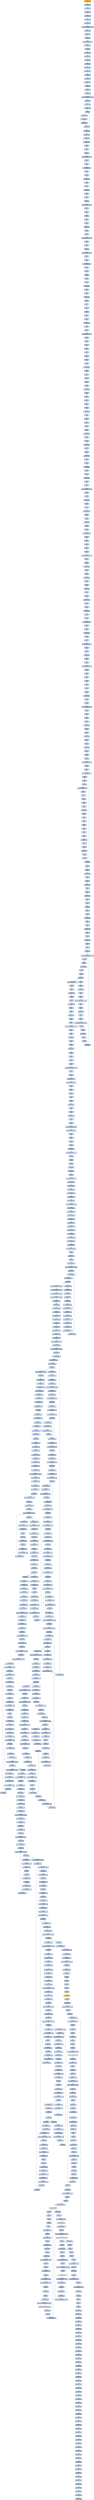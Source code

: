 digraph G {
node[shape=rectangle,style=filled,fillcolor=lightsteelblue,color=lightsteelblue]
bgcolor="transparent"
a0x0040138cmovl_ecx_ecx[label="start\nmovl %ecx, %ecx",fillcolor="orange",color="lightgrey"];
a0x0040138emovl_ebp_ebp[label="0x0040138e\nmovl %ebp, %ebp"];
a0x00401390movw_cx_cx[label="0x00401390\nmovw %cx, %cx"];
a0x00401393call_0x00401398[label="0x00401393\ncall 0x00401398"];
a0x00401398movl_ecx_ecx[label="0x00401398\nmovl %ecx, %ecx"];
a0x0040139amovl_edi_edi[label="0x0040139a\nmovl %edi, %edi"];
a0x0040139cxchgl_ecx_ecx[label="0x0040139c\nxchgl %ecx, %ecx"];
a0x0040139eaddl_0x2c68UINT32_esp_[label="0x0040139e\naddl $0x2c68<UINT32>, (%esp)"];
a0x004013a5xchgb_dh_dh[label="0x004013a5\nxchgb %dh, %dh"];
a0x004013a7xchgb_ch_ch[label="0x004013a7\nxchgb %ch, %ch"];
a0x004013a9xchgb_al_al[label="0x004013a9\nxchgb %al, %al"];
a0x004013absubl_0x4UINT8_esp[label="0x004013ab\nsubl $0x4<UINT8>, %esp"];
a0x004013aemovl_esp_esp[label="0x004013ae\nmovl %esp, %esp"];
a0x004013b0movw_si_si[label="0x004013b0\nmovw %si, %si"];
a0x004013b3movl_edx_edx[label="0x004013b3\nmovl %edx, %edx"];
a0x004013b5movl_fs_0_eax[label="0x004013b5\nmovl %fs:0, %eax"];
a0x004013bamovw_bp_bp[label="0x004013ba\nmovw %bp, %bp"];
a0x004013bdmovw_bp_bp[label="0x004013bd\nmovw %bp, %bp"];
a0x004013c0movl_eax_esp_[label="0x004013c0\nmovl %eax, (%esp)"];
a0x004013c3movl_ecx_ecx[label="0x004013c3\nmovl %ecx, %ecx"];
a0x004013c5movw_sp_sp[label="0x004013c5\nmovw %sp, %sp"];
a0x004013c8xchgb_bh_bh[label="0x004013c8\nxchgb %bh, %bh"];
a0x004013camovl_esp_fs_0[label="0x004013ca\nmovl %esp, %fs:0"];
a0x004013d0xchgb_bl_bl[label="0x004013d0\nxchgb %bl, %bl"];
a0x004013d2xchgb_al_al[label="0x004013d2\nxchgb %al, %al"];
a0x004013d4movw_dx_dx[label="0x004013d4\nmovw %dx, %dx"];
a0x004013d7movl_0x10000UINT32_ecx[label="0x004013d7\nmovl $0x10000<UINT32>, %ecx"];
a0x004013dcxchgb_ch_ch[label="0x004013dc\nxchgb %ch, %ch"];
a0x004013demovw_sp_sp[label="0x004013de\nmovw %sp, %sp"];
a0x004013e1xchgl_edi_edi[label="0x004013e1\nxchgl %edi, %edi"];
a0x004013e3decl_ecx[label="0x004013e3\ndecl %ecx"];
a0x004013e4xchgl_eax_eax[label="0x004013e4\nxchgl %eax, %eax"];
a0x004013e6movl_edx_edx[label="0x004013e6\nmovl %edx, %edx"];
a0x004013e8xchgl_edi_edi[label="0x004013e8\nxchgl %edi, %edi"];
a0x004013eajne_0x004013e3[label="0x004013ea\njne 0x004013e3"];
a0x004013f0movl_eax_eax[label="0x004013f0\nmovl %eax, %eax"];
a0x004013f2movl_ecx_ecx[label="0x004013f2\nmovl %ecx, %ecx"];
a0x004013f4movl_ebx_ebx[label="0x004013f4\nmovl %ebx, %ebx"];
a0x004013f6xorl_ebp_ecx_[label="0x004013f6\nxorl %ebp, (%ecx)"];
a0x00404000pusha_[label="0x00404000\npusha "];
a0x00404001pushfl_[label="0x00404001\npushfl "];
a0x00404002pushl_esi[label="0x00404002\npushl %esi"];
a0x00404003addl_0x4UINT8_esp[label="0x00404003\naddl $0x4<UINT8>, %esp"];
a0x00404006popfl_[label="0x00404006\npopfl "];
a0x00404007popa_[label="0x00404007\npopa "];
a0x00404008movl_0xcesp__ecx[label="0x00404008\nmovl 0xc(%esp), %ecx"];
a0x0040400cpusha_[label="0x0040400c\npusha "];
a0x0040400dpushfl_[label="0x0040400d\npushfl "];
a0x0040400emovl_ebx_ebx[label="0x0040400e\nmovl %ebx, %ebx"];
a0x00404010popfl_[label="0x00404010\npopfl "];
a0x00404011popa_[label="0x00404011\npopa "];
a0x00404012call_0x00404017[label="0x00404012\ncall 0x00404017"];
a0x00404017pusha_[label="0x00404017\npusha "];
a0x00404018pushfl_[label="0x00404018\npushfl "];
a0x00404019pushl_ebp[label="0x00404019\npushl %ebp"];
a0x0040401aaddl_0x4UINT8_esp[label="0x0040401a\naddl $0x4<UINT8>, %esp"];
a0x0040401dpopfl_[label="0x0040401d\npopfl "];
a0x0040401epopa_[label="0x0040401e\npopa "];
a0x0040401fpopl_eax[label="0x0040401f\npopl %eax"];
a0x00404020pusha_[label="0x00404020\npusha "];
a0x00404021pushfl_[label="0x00404021\npushfl "];
a0x00404022cmpw_si_si[label="0x00404022\ncmpw %si, %si"];
a0x00404025popfl_[label="0x00404025\npopfl "];
a0x00404026popa_[label="0x00404026\npopa "];
a0x00404027addl_0x38UINT32_eax[label="0x00404027\naddl $0x38<UINT32>, %eax"];
a0x0040402cpusha_[label="0x0040402c\npusha "];
a0x0040402dpushfl_[label="0x0040402d\npushfl "];
a0x0040402epushl_esp[label="0x0040402e\npushl %esp"];
a0x0040402faddl_0x4UINT8_esp[label="0x0040402f\naddl $0x4<UINT8>, %esp"];
a0x00404032popfl_[label="0x00404032\npopfl "];
a0x00404033popa_[label="0x00404033\npopa "];
a0x00404034movl_eax_0xb8ecx_[label="0x00404034\nmovl %eax, 0xb8(%ecx)"];
a0x0040403apusha_[label="0x0040403a\npusha "];
a0x0040403bpushfl_[label="0x0040403b\npushfl "];
a0x0040403cnegl_eax[label="0x0040403c\nnegl %eax"];
a0x0040403epopfl_[label="0x0040403e\npopfl "];
a0x0040403fpopa_[label="0x0040403f\npopa "];
a0x00404040xorl_eax_eax[label="0x00404040\nxorl %eax, %eax"];
a0x00404042pusha_[label="0x00404042\npusha "];
a0x00404043pushfl_[label="0x00404043\npushfl "];
a0x00404044xorl_eax_edi[label="0x00404044\nxorl %eax, %edi"];
a0x00404046popfl_[label="0x00404046\npopfl "];
a0x00404047popa_[label="0x00404047\npopa "];
a0x00404048ret[label="0x00404048\nret"];
a0x0040404fpopl_fs_0[label="0x0040404f\npopl %fs:0"];
a0x00404055pusha_[label="0x00404055\npusha "];
a0x00404056pushfl_[label="0x00404056\npushfl "];
a0x00404057movl_ebp_ebp[label="0x00404057\nmovl %ebp, %ebp"];
a0x00404059popfl_[label="0x00404059\npopfl "];
a0x0040405apopa_[label="0x0040405a\npopa "];
a0x0040405baddl_0x4UINT8_esp[label="0x0040405b\naddl $0x4<UINT8>, %esp"];
a0x0040405epusha_[label="0x0040405e\npusha "];
a0x0040405fpushfl_[label="0x0040405f\npushfl "];
a0x00404060daa_[label="0x00404060\ndaa "];
a0x00404061popfl_[label="0x00404061\npopfl "];
a0x00404062popa_[label="0x00404062\npopa "];
a0x00404063pushl_esi[label="0x00404063\npushl %esi"];
a0x00404064pusha_[label="0x00404064\npusha "];
a0x00404065pushfl_[label="0x00404065\npushfl "];
a0x00404066subl_ebp_ebx[label="0x00404066\nsubl %ebp, %ebx"];
a0x00404068popfl_[label="0x00404068\npopfl "];
a0x00404069popa_[label="0x00404069\npopa "];
a0x0040406apushl_edi[label="0x0040406a\npushl %edi"];
a0x0040406bpusha_[label="0x0040406b\npusha "];
a0x0040406cpushfl_[label="0x0040406c\npushfl "];
a0x0040406dcmpw_sp_bp[label="0x0040406d\ncmpw %sp, %bp"];
a0x00404070popfl_[label="0x00404070\npopfl "];
a0x00404071popa_[label="0x00404071\npopa "];
a0x00404072pushl_ebx[label="0x00404072\npushl %ebx"];
a0x00404073pusha_[label="0x00404073\npusha "];
a0x00404074pushfl_[label="0x00404074\npushfl "];
a0x00404075subl_ebx_ebx[label="0x00404075\nsubl %ebx, %ebx"];
a0x00404077popfl_[label="0x00404077\npopfl "];
a0x00404078popa_[label="0x00404078\npopa "];
a0x00404079pushl_eax[label="0x00404079\npushl %eax"];
a0x0040407apusha_[label="0x0040407a\npusha "];
a0x0040407bpushfl_[label="0x0040407b\npushfl "];
a0x0040407csubl_esp_edi[label="0x0040407c\nsubl %esp, %edi"];
a0x0040407epopfl_[label="0x0040407e\npopfl "];
a0x0040407fpopa_[label="0x0040407f\npopa "];
a0x00404080jmp_0x0040408a[label="0x00404080\njmp 0x0040408a"];
a0x0040408apusha_[label="0x0040408a\npusha "];
a0x0040408bpushfl_[label="0x0040408b\npushfl "];
a0x0040408ctestl_esi_ecx[label="0x0040408c\ntestl %esi, %ecx"];
a0x0040408epopfl_[label="0x0040408e\npopfl "];
a0x0040408fpopa_[label="0x0040408f\npopa "];
a0x00404090call_0x00404095[label="0x00404090\ncall 0x00404095"];
a0x00404095pusha_[label="0x00404095\npusha "];
a0x00404096pushfl_[label="0x00404096\npushfl "];
a0x00404097andl_esi_ebx[label="0x00404097\nandl %esi, %ebx"];
a0x00404099popfl_[label="0x00404099\npopfl "];
a0x0040409apopa_[label="0x0040409a\npopa "];
a0x0040409bsubl_0x15UINT32_esp_[label="0x0040409b\nsubl $0x15<UINT32>, (%esp)"];
a0x004040a2pusha_[label="0x004040a2\npusha "];
a0x004040a3pushfl_[label="0x004040a3\npushfl "];
a0x004040a4movw_bp_bp[label="0x004040a4\nmovw %bp, %bp"];
a0x004040a7popfl_[label="0x004040a7\npopfl "];
a0x004040a8popa_[label="0x004040a8\npopa "];
a0x004040a9movl_esp__edi[label="0x004040a9\nmovl (%esp), %edi"];
a0x004040acpusha_[label="0x004040ac\npusha "];
a0x004040adpushfl_[label="0x004040ad\npushfl "];
a0x004040aeorl_ebx_ecx[label="0x004040ae\norl %ebx, %ecx"];
a0x004040b0popfl_[label="0x004040b0\npopfl "];
a0x004040b1popa_[label="0x004040b1\npopa "];
a0x004040b2movw_0x6edi__ax[label="0x004040b2\nmovw 0x6(%edi), %ax"];
a0x004040b6pusha_[label="0x004040b6\npusha "];
a0x004040b7pushfl_[label="0x004040b7\npushfl "];
a0x004040b8negl_ebx[label="0x004040b8\nnegl %ebx"];
a0x004040bapopfl_[label="0x004040ba\npopfl "];
a0x004040bbpopa_[label="0x004040bb\npopa "];
a0x004040bcandl_0xffffUINT32_eax[label="0x004040bc\nandl $0xffff<UINT32>, %eax"];
a0x004040c1pusha_[label="0x004040c1\npusha "];
a0x004040c2pushfl_[label="0x004040c2\npushfl "];
a0x004040c3xorl_ebp_edx[label="0x004040c3\nxorl %ebp, %edx"];
a0x004040c5popfl_[label="0x004040c5\npopfl "];
a0x004040c6popa_[label="0x004040c6\npopa "];
a0x004040c7addl_eax_edi[label="0x004040c7\naddl %eax, %edi"];
a0x004040c9pusha_[label="0x004040c9\npusha "];
a0x004040capushfl_[label="0x004040ca\npushfl "];
a0x004040cbandb_ah_dl[label="0x004040cb\nandb %ah, %dl"];
a0x004040cdpopfl_[label="0x004040cd\npopfl "];
a0x004040cepopa_[label="0x004040ce\npopa "];
a0x004040cfmovl_esp__eax[label="0x004040cf\nmovl (%esp), %eax"];
a0x004040d2pusha_[label="0x004040d2\npusha "];
a0x004040d3pushfl_[label="0x004040d3\npushfl "];
a0x004040d4imull_esp_eax[label="0x004040d4\nimull %esp, %eax"];
a0x004040d6popfl_[label="0x004040d6\npopfl "];
a0x004040d7popa_[label="0x004040d7\npopa "];
a0x004040d8movl_0x2eax__ebx[label="0x004040d8\nmovl 0x2(%eax), %ebx"];
a0x004040dbpusha_[label="0x004040db\npusha "];
a0x004040dcpushfl_[label="0x004040dc\npushfl "];
a0x004040ddmovl_ecx_ecx[label="0x004040dd\nmovl %ecx, %ecx"];
a0x004040dfpopfl_[label="0x004040df\npopfl "];
a0x004040e0popa_[label="0x004040e0\npopa "];
a0x004040e1movzwl_0x8eax__eax[label="0x004040e1\nmovzwl 0x8(%eax), %eax"];
a0x004040e5pusha_[label="0x004040e5\npusha "];
a0x004040e6pushfl_[label="0x004040e6\npushfl "];
a0x004040e7xorw_sp_dx[label="0x004040e7\nxorw %sp, %dx"];
a0x004040eapopfl_[label="0x004040ea\npopfl "];
a0x004040ebpopa_[label="0x004040eb\npopa "];
a0x004040ecaddl_0x4UINT8_esp[label="0x004040ec\naddl $0x4<UINT8>, %esp"];
a0x004040efpusha_[label="0x004040ef\npusha "];
a0x004040f0pushfl_[label="0x004040f0\npushfl "];
a0x004040f1popfl_[label="0x004040f1\npopfl "];
a0x004040f2popa_[label="0x004040f2\npopa "];
a0x004040f3cltd_[label="0x004040f3\ncltd "];
a0x004040f4pusha_[label="0x004040f4\npusha "];
a0x004040f5pushfl_[label="0x004040f5\npushfl "];
a0x004040f6cmpl_edi_edx[label="0x004040f6\ncmpl %edi, %edx"];
a0x004040f8popfl_[label="0x004040f8\npopfl "];
a0x004040f9popa_[label="0x004040f9\npopa "];
a0x004040famovl_0x4UINT32_ecx[label="0x004040fa\nmovl $0x4<UINT32>, %ecx"];
a0x004040ffpusha_[label="0x004040ff\npusha "];
a0x00404100pushfl_[label="0x00404100\npushfl "];
a0x00404101popfl_[label="0x00404101\npopfl "];
a0x00404102popa_[label="0x00404102\npopa "];
a0x00404103divl_ecx_eax[label="0x00404103\ndivl %ecx, %eax"];
a0x00404105pusha_[label="0x00404105\npusha "];
a0x00404106pushfl_[label="0x00404106\npushfl "];
a0x00404107andb_dh_dh[label="0x00404107\nandb %dh, %dh"];
a0x00404109popfl_[label="0x00404109\npopfl "];
a0x0040410apopa_[label="0x0040410a\npopa "];
a0x0040410bxorl_esi_esi[label="0x0040410b\nxorl %esi, %esi"];
a0x0040410dpusha_[label="0x0040410d\npusha "];
a0x0040410epushfl_[label="0x0040410e\npushfl "];
a0x0040410fpushl_esi[label="0x0040410f\npushl %esi"];
a0x00404110addl_0x4UINT8_esp[label="0x00404110\naddl $0x4<UINT8>, %esp"];
a0x00404113popfl_[label="0x00404113\npopfl "];
a0x00404114popa_[label="0x00404114\npopa "];
a0x00404115xorl_ebx_ediesi4_[label="0x00404115\nxorl %ebx, (%edi,%esi,4)"];
a0x00404118pusha_[label="0x00404118\npusha "];
a0x00404119pushfl_[label="0x00404119\npushfl "];
a0x0040411apushl_ebx[label="0x0040411a\npushl %ebx"];
a0x0040411baddl_0x4UINT8_esp[label="0x0040411b\naddl $0x4<UINT8>, %esp"];
a0x0040411epopfl_[label="0x0040411e\npopfl "];
a0x0040411fpopa_[label="0x0040411f\npopa "];
a0x00404120rorl_ebx[label="0x00404120\nrorl %ebx"];
a0x00404122pusha_[label="0x00404122\npusha "];
a0x00404123pushfl_[label="0x00404123\npushfl "];
a0x00404124addl_ebx_esi[label="0x00404124\naddl %ebx, %esi"];
a0x00404126popfl_[label="0x00404126\npopfl "];
a0x00404127popa_[label="0x00404127\npopa "];
a0x00404128incl_esi[label="0x00404128\nincl %esi"];
a0x00404129pusha_[label="0x00404129\npusha "];
a0x0040412apushfl_[label="0x0040412a\npushfl "];
a0x0040412bpopfl_[label="0x0040412b\npopfl "];
a0x0040412cpopa_[label="0x0040412c\npopa "];
a0x0040412dcmpl_eax_esi[label="0x0040412d\ncmpl %eax, %esi"];
a0x0040412fpusha_[label="0x0040412f\npusha "];
a0x00404130pushfl_[label="0x00404130\npushfl "];
a0x00404131cmpb_bl_ah[label="0x00404131\ncmpb %bl, %ah"];
a0x00404133popfl_[label="0x00404133\npopfl "];
a0x00404134popa_[label="0x00404134\npopa "];
a0x00404135jl_0x00404115[label="0x00404135\njl 0x00404115"];
a0x0040413bpusha_[label="0x0040413b\npusha "];
a0x0040413cpushfl_[label="0x0040413c\npushfl "];
a0x0040413dmovw_bp_bp[label="0x0040413d\nmovw %bp, %bp"];
a0x00404140popfl_[label="0x00404140\npopfl "];
a0x00404141popa_[label="0x00404141\npopa "];
a0x00404142call_0x00404147[label="0x00404142\ncall 0x00404147"];
a0x00404147pusha_[label="0x00404147\npusha "];
a0x00404148pushfl_[label="0x00404148\npushfl "];
a0x00404149addl_esi_ebx[label="0x00404149\naddl %esi, %ebx"];
a0x0040414bpopfl_[label="0x0040414b\npopfl "];
a0x0040414cpopa_[label="0x0040414c\npopa "];
a0x0040414dpopl_ecx[label="0x0040414d\npopl %ecx"];
a0x0040414epusha_[label="0x0040414e\npusha "];
a0x0040414fpushfl_[label="0x0040414f\npushfl "];
a0x00404150movw_bp_bp[label="0x00404150\nmovw %bp, %bp"];
a0x00404153popfl_[label="0x00404153\npopfl "];
a0x00404154popa_[label="0x00404154\npopa "];
a0x00404155testl_edx_edx[label="0x00404155\ntestl %edx, %edx"];
a0x00404157pusha_[label="0x00404157\npusha "];
a0x00404158pushfl_[label="0x00404158\npushfl "];
a0x00404159cmpl_edi_esi[label="0x00404159\ncmpl %edi, %esi"];
a0x0040415bpopfl_[label="0x0040415b\npopfl "];
a0x0040415cpopa_[label="0x0040415c\npopa "];
a0x0040415dje_0x004041ab[label="0x0040415d\nje 0x004041ab"];
a0x004041abcmpw_0x5a4dUINT16_ecx_[label="0x004041ab\ncmpw $0x5a4d<UINT16>, (%ecx)"];
a0x004041b0pusha_[label="0x004041b0\npusha "];
a0x004041b1pushfl_[label="0x004041b1\npushfl "];
a0x004041b2imull_ebx_eax[label="0x004041b2\nimull %ebx, %eax"];
a0x004041b4popfl_[label="0x004041b4\npopfl "];
a0x004041b5popa_[label="0x004041b5\npopa "];
a0x004041b6je_0x004041e6[label="0x004041b6\nje 0x004041e6"];
a0x004041bcpusha_[label="0x004041bc\npusha "];
a0x004041bdpushfl_[label="0x004041bd\npushfl "];
a0x004041bemovl_edx_esi[label="0x004041be\nmovl %edx, %esi"];
a0x004041c0popfl_[label="0x004041c0\npopfl "];
a0x004041c1popa_[label="0x004041c1\npopa "];
a0x004041c2subl_0x1000UINT32_ecx[label="0x004041c2\nsubl $0x1000<UINT32>, %ecx"];
a0x004041c8pusha_[label="0x004041c8\npusha "];
a0x004041c9pushfl_[label="0x004041c9\npushfl "];
a0x004041caandb_bl_dl[label="0x004041ca\nandb %bl, %dl"];
a0x004041ccpopfl_[label="0x004041cc\npopfl "];
a0x004041cdpopa_[label="0x004041cd\npopa "];
a0x004041ceandl_0xffff0000UINT32_ecx[label="0x004041ce\nandl $0xffff0000<UINT32>, %ecx"];
a0x004041d4pusha_[label="0x004041d4\npusha "];
a0x004041d5pushfl_[label="0x004041d5\npushfl "];
a0x004041d6movw_cx_cx[label="0x004041d6\nmovw %cx, %cx"];
a0x004041d9popfl_[label="0x004041d9\npopfl "];
a0x004041dapopa_[label="0x004041da\npopa "];
a0x004041dbjmp_0x004041ab[label="0x004041db\njmp 0x004041ab"];
a0x004041e6addl_0x3cUINT8_ecx[label="0x004041e6\naddl $0x3c<UINT8>, %ecx"];
a0x004041e9pusha_[label="0x004041e9\npusha "];
a0x004041eapushfl_[label="0x004041ea\npushfl "];
a0x004041ebxchgl_ebx_ebx[label="0x004041eb\nxchgl %ebx, %ebx"];
a0x004041edpopfl_[label="0x004041ed\npopfl "];
a0x004041eepopa_[label="0x004041ee\npopa "];
a0x004041efmovw_ecx__cx[label="0x004041ef\nmovw (%ecx), %cx"];
a0x004041f2pusha_[label="0x004041f2\npusha "];
a0x004041f3pushfl_[label="0x004041f3\npushfl "];
a0x004041f4movw_cx_cx[label="0x004041f4\nmovw %cx, %cx"];
a0x004041f7popfl_[label="0x004041f7\npopfl "];
a0x004041f8popa_[label="0x004041f8\npopa "];
a0x004041f9cmpw_0x4550UINT16_ecx_[label="0x004041f9\ncmpw $0x4550<UINT16>, (%ecx)"];
a0x004041fepusha_[label="0x004041fe\npusha "];
a0x004041ffpushfl_[label="0x004041ff\npushfl "];
a0x00404200movw_si_si[label="0x00404200\nmovw %si, %si"];
a0x00404203popfl_[label="0x00404203\npopfl "];
a0x00404204popa_[label="0x00404204\npopa "];
a0x00404205jne_0x004041ab[label="0x00404205\njne 0x004041ab"];
a0x0040420bpusha_[label="0x0040420b\npusha "];
a0x0040420cpushfl_[label="0x0040420c\npushfl "];
a0x0040420dpopfl_[label="0x0040420d\npopfl "];
a0x0040420epopa_[label="0x0040420e\npopa "];
a0x0040420fandl_0xffff0000UINT32_ecx[label="0x0040420f\nandl $0xffff0000<UINT32>, %ecx"];
a0x00404215pusha_[label="0x00404215\npusha "];
a0x00404216pushfl_[label="0x00404216\npushfl "];
a0x00404217pushl_0x68UINT8[label="0x00404217\npushl $0x68<UINT8>"];
a0x00404219addl_0x4UINT8_esp[label="0x00404219\naddl $0x4<UINT8>, %esp"];
a0x0040421cpopfl_[label="0x0040421c\npopfl "];
a0x0040421dpopa_[label="0x0040421d\npopa "];
a0x0040421epopl_eax[label="0x0040421e\npopl %eax"];
a0x0040421fpusha_[label="0x0040421f\npusha "];
a0x00404220pushfl_[label="0x00404220\npushfl "];
a0x00404221testl_esi_ecx[label="0x00404221\ntestl %esi, %ecx"];
a0x00404223popfl_[label="0x00404223\npopfl "];
a0x00404224popa_[label="0x00404224\npopa "];
a0x00404225movl_ecx_edx[label="0x00404225\nmovl %ecx, %edx"];
a0x00404227pusha_[label="0x00404227\npusha "];
a0x00404228pushfl_[label="0x00404228\npushfl "];
a0x00404229pushl_0x9e4b284aUINT32[label="0x00404229\npushl $0x9e4b284a<UINT32>"];
a0x0040422eaddl_0x4UINT8_esp[label="0x0040422e\naddl $0x4<UINT8>, %esp"];
a0x00404231popfl_[label="0x00404231\npopfl "];
a0x00404232popa_[label="0x00404232\npopa "];
a0x00404233jmp_edi[label="0x00404233\njmp %edi"];
a0x0040425fpushl_ebp[label="0x0040425f\npushl %ebp"];
a0x00404260movl_esp_ebp[label="0x00404260\nmovl %esp, %ebp"];
a0x00404262subl_0x9cUINT32_esp[label="0x00404262\nsubl $0x9c<UINT32>, %esp"];
a0x00404268pushl_ebx[label="0x00404268\npushl %ebx"];
a0x00404269pushl_esi[label="0x00404269\npushl %esi"];
a0x0040426apushl_edi[label="0x0040426a\npushl %edi"];
a0x0040426bjmp_0x00404282[label="0x0040426b\njmp 0x00404282"];
a0x00404282call_0x00404287[label="0x00404282\ncall 0x00404287"];
a0x00404287popl_eax[label="0x00404287\npopl %eax"];
a0x00404288subl_0x1aUINT8_eax[label="0x00404288\nsubl $0x1a<UINT8>, %eax"];
a0x0040428bmovl_eax__8ebp_[label="0x0040428b\nmovl %eax, -8(%ebp)"];
a0x0040428emovl_edx__4ebp_[label="0x0040428e\nmovl %edx, -4(%ebp)"];
a0x00404291movl__4ebp__eax[label="0x00404291\nmovl -4(%ebp), %eax"];
a0x00404294movl_0x3ceax__ecx[label="0x00404294\nmovl 0x3c(%eax), %ecx"];
a0x00404297movl__4ebp__edx[label="0x00404297\nmovl -4(%ebp), %edx"];
a0x0040429amovl__4ebp__eax[label="0x0040429a\nmovl -4(%ebp), %eax"];
a0x0040429daddl_0x28edxecx__eax[label="0x0040429d\naddl 0x28(%edx,%ecx), %eax"];
a0x004042a1movl_eax__44ebp_[label="0x004042a1\nmovl %eax, -44(%ebp)"];
a0x004042a4movl__44ebp__ecx[label="0x004042a4\nmovl -44(%ebp), %ecx"];
a0x004042a7movl_ecx__12ebp_[label="0x004042a7\nmovl %ecx, -12(%ebp)"];
a0x004042aamovl__8ebp__edx[label="0x004042aa\nmovl -8(%ebp), %edx"];
a0x004042admovl__4ebp__eax[label="0x004042ad\nmovl -4(%ebp), %eax"];
a0x004042b0addl_0xcedx__eax[label="0x004042b0\naddl 0xc(%edx), %eax"];
a0x004042b3movl_eax__32ebp_[label="0x004042b3\nmovl %eax, -32(%ebp)"];
a0x004042b6movl__8ebp__ecx[label="0x004042b6\nmovl -8(%ebp), %ecx"];
a0x004042b9movl_0x10ecx__edx[label="0x004042b9\nmovl 0x10(%ecx), %edx"];
a0x004042bcmovl_edx__36ebp_[label="0x004042bc\nmovl %edx, -36(%ebp)"];
a0x004042bfmovl__8ebp__eax[label="0x004042bf\nmovl -8(%ebp), %eax"];
a0x004042c2movzbl_0x14eax__ecx[label="0x004042c2\nmovzbl 0x14(%eax), %ecx"];
a0x004042c6negl_ecx[label="0x004042c6\nnegl %ecx"];
a0x004042c8sbbl_ecx_ecx[label="0x004042c8\nsbbl %ecx, %ecx"];
a0x004042canegl_ecx[label="0x004042ca\nnegl %ecx"];
a0x004042ccmovb_cl__37ebp_[label="0x004042cc\nmovb %cl, -37(%ebp)"];
a0x004042cfmovl_0x0UINT32__52ebp_[label="0x004042cf\nmovl $0x0<UINT32>, -52(%ebp)"];
a0x004042d6jmp_0x004042f3[label="0x004042d6\njmp 0x004042f3"];
a0x004042f3movl__52ebp__edx[label="0x004042f3\nmovl -52(%ebp), %edx"];
a0x004042f6cmpl__36ebp__edx[label="0x004042f6\ncmpl -36(%ebp), %edx"];
a0x004042f9jae_0x00404307[label="0x004042f9\njae 0x00404307"];
a0x004042fbmovl__12ebp__eax[label="0x004042fb\nmovl -12(%ebp), %eax"];
a0x004042femovl__32ebp__ecx[label="0x004042fe\nmovl -32(%ebp), %ecx"];
a0x00404301movb_ecx__dl[label="0x00404301\nmovb (%ecx), %dl"];
a0x00404303movb_dl_eax_[label="0x00404303\nmovb %dl, (%eax)"];
a0x00404305jmp_0x004042d8[label="0x00404305\njmp 0x004042d8"];
a0x004042d8movl__52ebp__edx[label="0x004042d8\nmovl -52(%ebp), %edx"];
a0x004042dbaddl_0x1UINT8_edx[label="0x004042db\naddl $0x1<UINT8>, %edx"];
a0x004042demovl_edx__52ebp_[label="0x004042de\nmovl %edx, -52(%ebp)"];
a0x004042e1movl__12ebp__eax[label="0x004042e1\nmovl -12(%ebp), %eax"];
a0x004042e4addl_0x1UINT8_eax[label="0x004042e4\naddl $0x1<UINT8>, %eax"];
a0x004042e7movl_eax__12ebp_[label="0x004042e7\nmovl %eax, -12(%ebp)"];
a0x004042eamovl__32ebp__ecx[label="0x004042ea\nmovl -32(%ebp), %ecx"];
a0x004042edaddl_0x1UINT8_ecx[label="0x004042ed\naddl $0x1<UINT8>, %ecx"];
a0x004042f0movl_ecx__32ebp_[label="0x004042f0\nmovl %ecx, -32(%ebp)"];
a0x00404307movl_0x0UINT32__56ebp_[label="0x00404307\nmovl $0x0<UINT32>, -56(%ebp)"];
a0x0040430emovl_0x0UINT32__72ebp_[label="0x0040430e\nmovl $0x0<UINT32>, -72(%ebp)"];
a0x00404315movl_0x0UINT32__60ebp_[label="0x00404315\nmovl $0x0<UINT32>, -60(%ebp)"];
a0x0040431cmovl_0x0UINT32__64ebp_[label="0x0040431c\nmovl $0x0<UINT32>, -64(%ebp)"];
a0x00404323movl__8ebp__eax[label="0x00404323\nmovl -8(%ebp), %eax"];
a0x00404326movl_eax__ecx[label="0x00404326\nmovl (%eax), %ecx"];
a0x00404328movl_ecx__20ebp_[label="0x00404328\nmovl %ecx, -20(%ebp)"];
a0x0040432bmovl__8ebp__edx[label="0x0040432b\nmovl -8(%ebp), %edx"];
a0x0040432emovl_0x4edx__eax[label="0x0040432e\nmovl 0x4(%edx), %eax"];
a0x00404331movl_eax__48ebp_[label="0x00404331\nmovl %eax, -48(%ebp)"];
a0x00404334movl__4ebp__ecx[label="0x00404334\nmovl -4(%ebp), %ecx"];
a0x00404337movl__4ebp__edx[label="0x00404337\nmovl -4(%ebp), %edx"];
a0x0040433aaddl_0x3cecx__edx[label="0x0040433a\naddl 0x3c(%ecx), %edx"];
a0x0040433dmovl_edx__68ebp_[label="0x0040433d\nmovl %edx, -68(%ebp)"];
a0x00404340movl__68ebp__eax[label="0x00404340\nmovl -68(%ebp), %eax"];
a0x00404343addl_0xf8UINT32_eax[label="0x00404343\naddl $0xf8<UINT32>, %eax"];
a0x00404348movl_eax__76ebp_[label="0x00404348\nmovl %eax, -76(%ebp)"];
a0x0040434bmovl_0x1UINT32__80ebp_[label="0x0040434b\nmovl $0x1<UINT32>, -80(%ebp)"];
a0x00404352jmp_0x00404366[label="0x00404352\njmp 0x00404366"];
a0x00404366movl__68ebp__eax[label="0x00404366\nmovl -68(%ebp), %eax"];
a0x00404369movzwl_0x6eax__ecx[label="0x00404369\nmovzwl 0x6(%eax), %ecx"];
a0x0040436dcmpl_ecx__80ebp_[label="0x0040436d\ncmpl %ecx, -80(%ebp)"];
a0x00404370jae_0x004046b7[label="0x00404370\njae 0x004046b7"];
a0x00404376movl__20ebp__edx[label="0x00404376\nmovl -20(%ebp), %edx"];
a0x00404379movl_edx__16ebp_[label="0x00404379\nmovl %edx, -16(%ebp)"];
a0x0040437cmovl__48ebp__eax[label="0x0040437c\nmovl -48(%ebp), %eax"];
a0x0040437fmovl_eax__28ebp_[label="0x0040437f\nmovl %eax, -28(%ebp)"];
a0x00404382movl_0x0UINT32__24ebp_[label="0x00404382\nmovl $0x0<UINT32>, -24(%ebp)"];
a0x00404389movl__76ebp__ecx[label="0x00404389\nmovl -76(%ebp), %ecx"];
a0x0040438cmovzbl_ecx__edx[label="0x0040438c\nmovzbl (%ecx), %edx"];
a0x0040438fcmpl_0x2eUINT8_edx[label="0x0040438f\ncmpl $0x2e<UINT8>, %edx"];
a0x00404392jne_0x004043ac[label="0x00404392\njne 0x004043ac"];
a0x00404394movl__76ebp__eax[label="0x00404394\nmovl -76(%ebp), %eax"];
a0x00404397movzbl_0x1eax__ecx[label="0x00404397\nmovzbl 0x1(%eax), %ecx"];
a0x0040439bcmpl_0x72UINT8_ecx[label="0x0040439b\ncmpl $0x72<UINT8>, %ecx"];
a0x0040439ejne_0x004043ac[label="0x0040439e\njne 0x004043ac"];
a0x004043acmovl__76ebp__ecx[label="0x004043ac\nmovl -76(%ebp), %ecx"];
a0x004043afmovzbl_0x3ecx__edx[label="0x004043af\nmovzbl 0x3(%ecx), %edx"];
a0x004043b3cmpl_0x6cUINT8_edx[label="0x004043b3\ncmpl $0x6c<UINT8>, %edx"];
a0x004043b6jne_0x004043db[label="0x004043b6\njne 0x004043db"];
a0x004043dbmovl__76ebp__edx[label="0x004043db\nmovl -76(%ebp), %edx"];
a0x004043demovzbl_edx__eax[label="0x004043de\nmovzbl (%edx), %eax"];
a0x004043e1cmpl_0x2eUINT8_eax[label="0x004043e1\ncmpl $0x2e<UINT8>, %eax"];
a0x004043e4jne_0x00404421[label="0x004043e4\njne 0x00404421"];
a0x004043e6movl__76ebp__ecx[label="0x004043e6\nmovl -76(%ebp), %ecx"];
a0x004043e9movzbl_0x1ecx__edx[label="0x004043e9\nmovzbl 0x1(%ecx), %edx"];
a0x004043edcmpl_0x72UINT8_edx[label="0x004043ed\ncmpl $0x72<UINT8>, %edx"];
a0x004043f0jne_0x00404421[label="0x004043f0\njne 0x00404421"];
a0x00404421movl__76ebp__ecx[label="0x00404421\nmovl -76(%ebp), %ecx"];
a0x00404424movzbl_ecx__edx[label="0x00404424\nmovzbl (%ecx), %edx"];
a0x00404427cmpl_0x2eUINT8_edx[label="0x00404427\ncmpl $0x2e<UINT8>, %edx"];
a0x0040442ajne_0x0040446c[label="0x0040442a\njne 0x0040446c"];
a0x0040442cmovl__76ebp__eax[label="0x0040442c\nmovl -76(%ebp), %eax"];
a0x0040442fmovzbl_0x1eax__ecx[label="0x0040442f\nmovzbl 0x1(%eax), %ecx"];
a0x00404433cmpl_0x69UINT8_ecx[label="0x00404433\ncmpl $0x69<UINT8>, %ecx"];
a0x00404436jne_0x0040446c[label="0x00404436\njne 0x0040446c"];
a0x0040446cmovl__76ebp__ecx[label="0x0040446c\nmovl -76(%ebp), %ecx"];
a0x0040446fmovzbl_ecx__edx[label="0x0040446f\nmovzbl (%ecx), %edx"];
a0x00404472cmpl_0x2eUINT8_edx[label="0x00404472\ncmpl $0x2e<UINT8>, %edx"];
a0x00404475jne_0x004044b7[label="0x00404475\njne 0x004044b7"];
a0x00404477movl__76ebp__eax[label="0x00404477\nmovl -76(%ebp), %eax"];
a0x0040447amovzbl_0x1eax__ecx[label="0x0040447a\nmovzbl 0x1(%eax), %ecx"];
a0x0040447ecmpl_0x65UINT8_ecx[label="0x0040447e\ncmpl $0x65<UINT8>, %ecx"];
a0x00404481jne_0x004044b7[label="0x00404481\njne 0x004044b7"];
a0x004044b7movl__76ebp__ecx[label="0x004044b7\nmovl -76(%ebp), %ecx"];
a0x004044bamovzbl_ecx__edx[label="0x004044ba\nmovzbl (%ecx), %edx"];
a0x004044bdcmpl_0x2eUINT8_edx[label="0x004044bd\ncmpl $0x2e<UINT8>, %edx"];
a0x004044c0jne_0x004044ea[label="0x004044c0\njne 0x004044ea"];
a0x004044c2movl__76ebp__eax[label="0x004044c2\nmovl -76(%ebp), %eax"];
a0x004044c5movzbl_0x1eax__ecx[label="0x004044c5\nmovzbl 0x1(%eax), %ecx"];
a0x004044c9cmpl_0x74UINT8_ecx[label="0x004044c9\ncmpl $0x74<UINT8>, %ecx"];
a0x004044ccjne_0x004044ea[label="0x004044cc\njne 0x004044ea"];
a0x004044cemovl__76ebp__edx[label="0x004044ce\nmovl -76(%ebp), %edx"];
a0x004044d1movzbl_0x2edx__eax[label="0x004044d1\nmovzbl 0x2(%edx), %eax"];
a0x004044d5cmpl_0x6cUINT8_eax[label="0x004044d5\ncmpl $0x6c<UINT8>, %eax"];
a0x004044d8jne_0x004044ea[label="0x004044d8\njne 0x004044ea"];
a0x004044eamovl__76ebp__eax[label="0x004044ea\nmovl -76(%ebp), %eax"];
a0x004044edmovl_0x24eax__ecx[label="0x004044ed\nmovl 0x24(%eax), %ecx"];
a0x004044f0andl_0x10000000UINT32_ecx[label="0x004044f0\nandl $0x10000000<UINT32>, %ecx"];
a0x004044f6jne_0x004046b2[label="0x004044f6\njne 0x004046b2"];
a0x004044fcmovl_0x0UINT32__84ebp_[label="0x004044fc\nmovl $0x0<UINT32>, -84(%ebp)"];
a0x00404503jmp_0x0040450e[label="0x00404503\njmp 0x0040450e"];
a0x0040450emovl__76ebp__eax[label="0x0040450e\nmovl -76(%ebp), %eax"];
a0x00404511movl__84ebp__ecx[label="0x00404511\nmovl -84(%ebp), %ecx"];
a0x00404514cmpl_0x10eax__ecx[label="0x00404514\ncmpl 0x10(%eax), %ecx"];
a0x00404517jae_0x004046b2[label="0x00404517\njae 0x004046b2"];
a0x0040451dmovl__68ebp__edx[label="0x0040451d\nmovl -68(%ebp), %edx"];
a0x00404520cmpl_0x0UINT8_0x84edx_[label="0x00404520\ncmpl $0x0<UINT8>, 0x84(%edx)"];
a0x00404527je_0x00404593[label="0x00404527\nje 0x00404593"];
a0x00404529movl__76ebp__eax[label="0x00404529\nmovl -76(%ebp), %eax"];
a0x0040452cmovl__84ebp__ecx[label="0x0040452c\nmovl -84(%ebp), %ecx"];
a0x0040452faddl_0xceax__ecx[label="0x0040452f\naddl 0xc(%eax), %ecx"];
a0x00404532movl__68ebp__edx[label="0x00404532\nmovl -68(%ebp), %edx"];
a0x00404535cmpl_0x80edx__ecx[label="0x00404535\ncmpl 0x80(%edx), %ecx"];
a0x0040453bjne_0x00404593[label="0x0040453b\njne 0x00404593"];
a0x00404593movl__68ebp__eax[label="0x00404593\nmovl -68(%ebp), %eax"];
a0x00404596cmpl_0x0UINT8_0xe4eax_[label="0x00404596\ncmpl $0x0<UINT8>, 0xe4(%eax)"];
a0x0040459dje_0x00404609[label="0x0040459d\nje 0x00404609"];
a0x00404609movl__68ebp__ecx[label="0x00404609\nmovl -68(%ebp), %ecx"];
a0x0040460ccmpl_0x0UINT8_0x7cecx_[label="0x0040460c\ncmpl $0x0<UINT8>, 0x7c(%ecx)"];
a0x00404610je_0x0040466a[label="0x00404610\nje 0x0040466a"];
a0x0040466amovl__76ebp__eax[label="0x0040466a\nmovl -76(%ebp), %eax"];
a0x0040466dmovl__4ebp__ecx[label="0x0040466d\nmovl -4(%ebp), %ecx"];
a0x00404670addl_0xceax__ecx[label="0x00404670\naddl 0xc(%eax), %ecx"];
a0x00404673movl__16ebp__edx[label="0x00404673\nmovl -16(%ebp), %edx"];
a0x00404676andl_0xffffUINT32_edx[label="0x00404676\nandl $0xffff<UINT32>, %edx"];
a0x0040467cmovzwl_dx_eax[label="0x0040467c\nmovzwl %dx, %eax"];
a0x0040467fshrl_0x8UINT8_eax[label="0x0040467f\nshrl $0x8<UINT8>, %eax"];
a0x00404682movzbl_al_edx[label="0x00404682\nmovzbl %al, %edx"];
a0x00404685movl__84ebp__eax[label="0x00404685\nmovl -84(%ebp), %eax"];
a0x00404688movzbl_ecxeax__ecx[label="0x00404688\nmovzbl (%ecx,%eax), %ecx"];
a0x0040468cxorl_edx_ecx[label="0x0040468c\nxorl %edx, %ecx"];
a0x0040468emovl__76ebp__edx[label="0x0040468e\nmovl -76(%ebp), %edx"];
a0x00404691movl__4ebp__eax[label="0x00404691\nmovl -4(%ebp), %eax"];
a0x00404694addl_0xcedx__eax[label="0x00404694\naddl 0xc(%edx), %eax"];
a0x00404697movl__84ebp__edx[label="0x00404697\nmovl -84(%ebp), %edx"];
a0x0040469amovb_cl_eaxedx_[label="0x0040469a\nmovb %cl, (%eax,%edx)"];
a0x0040469dmovl__16ebp__eax[label="0x0040469d\nmovl -16(%ebp), %eax"];
a0x004046a0shrl_0x1fUINT8_eax[label="0x004046a0\nshrl $0x1f<UINT8>, %eax"];
a0x004046a3movl__16ebp__ecx[label="0x004046a3\nmovl -16(%ebp), %ecx"];
a0x004046a6shll_ecx[label="0x004046a6\nshll %ecx"];
a0x004046a8orl_ecx_eax[label="0x004046a8\norl %ecx, %eax"];
a0x004046aamovl_eax__16ebp_[label="0x004046aa\nmovl %eax, -16(%ebp)"];
a0x004046adjmp_0x00404505[label="0x004046ad\njmp 0x00404505"];
a0x00404505movl__84ebp__edx[label="0x00404505\nmovl -84(%ebp), %edx"];
a0x00404508addl_0x1UINT8_edx[label="0x00404508\naddl $0x1<UINT8>, %edx"];
a0x0040450bmovl_edx__84ebp_[label="0x0040450b\nmovl %edx, -84(%ebp)"];
a0x004046b2jmp_0x00404354[label="0x004046b2\njmp 0x00404354"];
a0x00404354movl__80ebp__ecx[label="0x00404354\nmovl -80(%ebp), %ecx"];
a0x00404357addl_0x1UINT8_ecx[label="0x00404357\naddl $0x1<UINT8>, %ecx"];
a0x0040435amovl_ecx__80ebp_[label="0x0040435a\nmovl %ecx, -80(%ebp)"];
a0x0040435dmovl__76ebp__edx[label="0x0040435d\nmovl -76(%ebp), %edx"];
a0x00404360addl_0x28UINT8_edx[label="0x00404360\naddl $0x28<UINT8>, %edx"];
a0x00404363movl_edx__76ebp_[label="0x00404363\nmovl %edx, -76(%ebp)"];
a0x004043a0movl__76ebp__edx[label="0x004043a0\nmovl -76(%ebp), %edx"];
a0x004043a3movzbl_0x2edx__eax[label="0x004043a3\nmovzbl 0x2(%edx), %eax"];
a0x004043a7cmpl_0x65UINT8_eax[label="0x004043a7\ncmpl $0x65<UINT8>, %eax"];
a0x004043aaje_0x004043d0[label="0x004043aa\nje 0x004043d0"];
a0x004043f2movl__76ebp__eax[label="0x004043f2\nmovl -76(%ebp), %eax"];
a0x004043f5movzbl_0x2eax__ecx[label="0x004043f5\nmovzbl 0x2(%eax), %ecx"];
a0x004043f9cmpl_0x73UINT8_ecx[label="0x004043f9\ncmpl $0x73<UINT8>, %ecx"];
a0x004043fcjne_0x00404421[label="0x004043fc\njne 0x00404421"];
a0x0040453dmovl__76ebp__eax[label="0x0040453d\nmovl -76(%ebp), %eax"];
a0x00404540movl_eax__60ebp_[label="0x00404540\nmovl %eax, -60(%ebp)"];
a0x00404543movl__68ebp__ecx[label="0x00404543\nmovl -68(%ebp), %ecx"];
a0x00404546movl_0x84ecx__eax[label="0x00404546\nmovl 0x84(%ecx), %eax"];
a0x0040454cxorl_edx_edx[label="0x0040454c\nxorl %edx, %edx"];
a0x0040454emovl_0x20UINT32_ecx[label="0x0040454e\nmovl $0x20<UINT32>, %ecx"];
a0x00404553divl_ecx_eax[label="0x00404553\ndivl %ecx, %eax"];
a0x00404555movl_edx__88ebp_[label="0x00404555\nmovl %edx, -88(%ebp)"];
a0x00404558jmp_0x00404563[label="0x00404558\njmp 0x00404563"];
a0x00404563cmpl_0x0UINT8__88ebp_[label="0x00404563\ncmpl $0x0<UINT8>, -88(%ebp)"];
a0x00404567jbe_0x0040457b[label="0x00404567\njbe 0x0040457b"];
a0x00404569movl__16ebp__eax[label="0x00404569\nmovl -16(%ebp), %eax"];
a0x0040456cshrl_0x1fUINT8_eax[label="0x0040456c\nshrl $0x1f<UINT8>, %eax"];
a0x0040456fmovl__16ebp__ecx[label="0x0040456f\nmovl -16(%ebp), %ecx"];
a0x00404572shll_ecx[label="0x00404572\nshll %ecx"];
a0x00404574orl_ecx_eax[label="0x00404574\norl %ecx, %eax"];
a0x00404576movl_eax__16ebp_[label="0x00404576\nmovl %eax, -16(%ebp)"];
a0x00404579jmp_0x0040455a[label="0x00404579\njmp 0x0040455a"];
a0x0040455amovl__88ebp__edx[label="0x0040455a\nmovl -88(%ebp), %edx"];
a0x0040455dsubl_0x1UINT8_edx[label="0x0040455d\nsubl $0x1<UINT8>, %edx"];
a0x00404560movl_edx__88ebp_[label="0x00404560\nmovl %edx, -88(%ebp)"];
a0x0040457bmovl__68ebp__edx[label="0x0040457b\nmovl -68(%ebp), %edx"];
a0x0040457emovl_0x84edx__eax[label="0x0040457e\nmovl 0x84(%edx), %eax"];
a0x00404584movl__84ebp__ecx[label="0x00404584\nmovl -84(%ebp), %ecx"];
a0x00404587leal__1ecxeax__edx[label="0x00404587\nleal -1(%ecx,%eax), %edx"];
a0x0040458bmovl_edx__84ebp_[label="0x0040458b\nmovl %edx, -84(%ebp)"];
a0x0040458ejmp_0x004046ad[label="0x0040458e\njmp 0x004046ad"];
a0x004046b7cmpl_0x0UINT8__60ebp_[label="0x004046b7\ncmpl $0x0<UINT8>, -60(%ebp)"];
a0x004046bbje_0x00404a9d[label="0x004046bb\nje 0x00404a9d"];
a0x004046c1movl__68ebp__edx[label="0x004046c1\nmovl -68(%ebp), %edx"];
a0x004046c4movl__4ebp__eax[label="0x004046c4\nmovl -4(%ebp), %eax"];
a0x004046c7addl_0x80edx__eax[label="0x004046c7\naddl 0x80(%edx), %eax"];
a0x004046cdmovl_eax__100ebp_[label="0x004046cd\nmovl %eax, -100(%ebp)"];
a0x004046d0movl__100ebp__ecx[label="0x004046d0\nmovl -100(%ebp), %ecx"];
a0x004046d3movl__68ebp__edx[label="0x004046d3\nmovl -68(%ebp), %edx"];
a0x004046d6movl_0xcecx__eax[label="0x004046d6\nmovl 0xc(%ecx), %eax"];
a0x004046d9cmpl_0x80edx__eax[label="0x004046d9\ncmpl 0x80(%edx), %eax"];
a0x004046dfjb_0x004046ff[label="0x004046df\njb 0x004046ff"];
a0x004046e1movl__68ebp__ecx[label="0x004046e1\nmovl -68(%ebp), %ecx"];
a0x004046e4movl_0x80ecx__edx[label="0x004046e4\nmovl 0x80(%ecx), %edx"];
a0x004046eamovl__68ebp__eax[label="0x004046ea\nmovl -68(%ebp), %eax"];
a0x004046edaddl_0x84eax__edx[label="0x004046ed\naddl 0x84(%eax), %edx"];
a0x004046f3movl__100ebp__ecx[label="0x004046f3\nmovl -100(%ebp), %ecx"];
a0x004046f6cmpl_edx_0xcecx_[label="0x004046f6\ncmpl %edx, 0xc(%ecx)"];
a0x004046f9jbe_0x00404a87[label="0x004046f9\njbe 0x00404a87"];
a0x004046ffmovl__100ebp__edx[label="0x004046ff\nmovl -100(%ebp), %edx"];
a0x00404702movl__4ebp__eax[label="0x00404702\nmovl -4(%ebp), %eax"];
a0x00404705addl_0xcedx__eax[label="0x00404705\naddl 0xc(%edx), %eax"];
a0x00404708movl_eax__104ebp_[label="0x00404708\nmovl %eax, -104(%ebp)"];
a0x0040470bmovl__20ebp__ecx[label="0x0040470b\nmovl -20(%ebp), %ecx"];
a0x0040470emovl_ecx__16ebp_[label="0x0040470e\nmovl %ecx, -16(%ebp)"];
a0x00404711movl__48ebp__edx[label="0x00404711\nmovl -48(%ebp), %edx"];
a0x00404714movl_edx__28ebp_[label="0x00404714\nmovl %edx, -28(%ebp)"];
a0x00404717movl_0x0UINT32__24ebp_[label="0x00404717\nmovl $0x0<UINT32>, -24(%ebp)"];
a0x0040471emovl__100ebp__eax[label="0x0040471e\nmovl -100(%ebp), %eax"];
a0x00404721movl__60ebp__ecx[label="0x00404721\nmovl -60(%ebp), %ecx"];
a0x00404724movl_0xceax__eax[label="0x00404724\nmovl 0xc(%eax), %eax"];
a0x00404727subl_0xcecx__eax[label="0x00404727\nsubl 0xc(%ecx), %eax"];
a0x0040472axorl_edx_edx[label="0x0040472a\nxorl %edx, %edx"];
a0x0040472cmovl_0x20UINT32_ecx[label="0x0040472c\nmovl $0x20<UINT32>, %ecx"];
a0x00404731divl_ecx_eax[label="0x00404731\ndivl %ecx, %eax"];
a0x00404733movl_edx__108ebp_[label="0x00404733\nmovl %edx, -108(%ebp)"];
a0x00404736jmp_0x00404741[label="0x00404736\njmp 0x00404741"];
a0x00404741cmpl_0x0UINT8__108ebp_[label="0x00404741\ncmpl $0x0<UINT8>, -108(%ebp)"];
a0x00404745jbe_0x00404759[label="0x00404745\njbe 0x00404759"];
a0x00404747movl__16ebp__eax[label="0x00404747\nmovl -16(%ebp), %eax"];
a0x0040474ashrl_0x1fUINT8_eax[label="0x0040474a\nshrl $0x1f<UINT8>, %eax"];
a0x0040474dmovl__16ebp__ecx[label="0x0040474d\nmovl -16(%ebp), %ecx"];
a0x00404750shll_ecx[label="0x00404750\nshll %ecx"];
a0x00404752orl_ecx_eax[label="0x00404752\norl %ecx, %eax"];
a0x00404754movl_eax__16ebp_[label="0x00404754\nmovl %eax, -16(%ebp)"];
a0x00404757jmp_0x00404738[label="0x00404757\njmp 0x00404738"];
a0x00404738movl__108ebp__edx[label="0x00404738\nmovl -108(%ebp), %edx"];
a0x0040473bsubl_0x1UINT8_edx[label="0x0040473b\nsubl $0x1<UINT8>, %edx"];
a0x0040473emovl_edx__108ebp_[label="0x0040473e\nmovl %edx, -108(%ebp)"];
a0x00404759movl__16ebp__edx[label="0x00404759\nmovl -16(%ebp), %edx"];
a0x0040475candl_0xffffUINT32_edx[label="0x0040475c\nandl $0xffff<UINT32>, %edx"];
a0x00404762movzwl_dx_eax[label="0x00404762\nmovzwl %dx, %eax"];
a0x00404765shrl_0x8UINT8_eax[label="0x00404765\nshrl $0x8<UINT8>, %eax"];
a0x00404768movzbl_al_ecx[label="0x00404768\nmovzbl %al, %ecx"];
a0x0040476bmovl__104ebp__edx[label="0x0040476b\nmovl -104(%ebp), %edx"];
a0x0040476emovzbl_edx__eax[label="0x0040476e\nmovzbl (%edx), %eax"];
a0x00404771xorl_ecx_eax[label="0x00404771\nxorl %ecx, %eax"];
a0x00404773movl__104ebp__ecx[label="0x00404773\nmovl -104(%ebp), %ecx"];
a0x00404776movb_al_ecx_[label="0x00404776\nmovb %al, (%ecx)"];
a0x00404778movl__104ebp__edx[label="0x00404778\nmovl -104(%ebp), %edx"];
a0x0040477bmovzbl_edx__eax[label="0x0040477b\nmovzbl (%edx), %eax"];
a0x0040477etestl_eax_eax[label="0x0040477e\ntestl %eax, %eax"];
a0x00404780jne_0x00404784[label="0x00404780\njne 0x00404784"];
a0x00404784movl__16ebp__ecx[label="0x00404784\nmovl -16(%ebp), %ecx"];
a0x00404787shrl_0x1fUINT8_ecx[label="0x00404787\nshrl $0x1f<UINT8>, %ecx"];
a0x0040478amovl__16ebp__edx[label="0x0040478a\nmovl -16(%ebp), %edx"];
a0x0040478dshll_edx[label="0x0040478d\nshll %edx"];
a0x0040478forl_edx_ecx[label="0x0040478f\norl %edx, %ecx"];
a0x00404791movl_ecx__16ebp_[label="0x00404791\nmovl %ecx, -16(%ebp)"];
a0x00404794movl__104ebp__eax[label="0x00404794\nmovl -104(%ebp), %eax"];
a0x00404797addl_0x1UINT8_eax[label="0x00404797\naddl $0x1<UINT8>, %eax"];
a0x0040479amovl_eax__104ebp_[label="0x0040479a\nmovl %eax, -104(%ebp)"];
a0x0040479dmovl_0x1UINT32_ecx[label="0x0040479d\nmovl $0x1<UINT32>, %ecx"];
a0x004047a2testl_ecx_ecx[label="0x004047a2\ntestl %ecx, %ecx"];
a0x004047a4jne_0x00404759[label="0x004047a4\njne 0x00404759"];
a0x00404782jmp_0x004047a6[label="0x00404782\njmp 0x004047a6"];
a0x004047a6movl__100ebp__edx[label="0x004047a6\nmovl -100(%ebp), %edx"];
a0x004047a9movl__4ebp__eax[label="0x004047a9\nmovl -4(%ebp), %eax"];
a0x004047acaddl_0x10edx__eax[label="0x004047ac\naddl 0x10(%edx), %eax"];
a0x004047afmovl_eax__112ebp_[label="0x004047af\nmovl %eax, -112(%ebp)"];
a0x004047b2movl__20ebp__ecx[label="0x004047b2\nmovl -20(%ebp), %ecx"];
a0x004047b5movl_ecx__16ebp_[label="0x004047b5\nmovl %ecx, -16(%ebp)"];
a0x004047b8movl__48ebp__edx[label="0x004047b8\nmovl -48(%ebp), %edx"];
a0x004047bbmovl_edx__28ebp_[label="0x004047bb\nmovl %edx, -28(%ebp)"];
a0x004047bemovl_0x0UINT32__24ebp_[label="0x004047be\nmovl $0x0<UINT32>, -24(%ebp)"];
a0x004047c5movl__100ebp__eax[label="0x004047c5\nmovl -100(%ebp), %eax"];
a0x004047c8movl__60ebp__ecx[label="0x004047c8\nmovl -60(%ebp), %ecx"];
a0x004047cbmovl_0x10eax__eax[label="0x004047cb\nmovl 0x10(%eax), %eax"];
a0x004047cesubl_0xcecx__eax[label="0x004047ce\nsubl 0xc(%ecx), %eax"];
a0x004047d1xorl_edx_edx[label="0x004047d1\nxorl %edx, %edx"];
a0x004047d3movl_0x20UINT32_ecx[label="0x004047d3\nmovl $0x20<UINT32>, %ecx"];
a0x004047d8divl_ecx_eax[label="0x004047d8\ndivl %ecx, %eax"];
a0x004047damovl_edx__120ebp_[label="0x004047da\nmovl %edx, -120(%ebp)"];
a0x004047ddjmp_0x004047e8[label="0x004047dd\njmp 0x004047e8"];
a0x004047e8cmpl_0x0UINT8__120ebp_[label="0x004047e8\ncmpl $0x0<UINT8>, -120(%ebp)"];
a0x004047ecjbe_0x00404800[label="0x004047ec\njbe 0x00404800"];
a0x00404800movb_0x0UINT8__113ebp_[label="0x00404800\nmovb $0x0<UINT8>, -113(%ebp)"];
a0x00404804movl__16ebp__edx[label="0x00404804\nmovl -16(%ebp), %edx"];
a0x00404807andl_0xffffUINT32_edx[label="0x00404807\nandl $0xffff<UINT32>, %edx"];
a0x0040480dmovzwl_dx_eax[label="0x0040480d\nmovzwl %dx, %eax"];
a0x00404810shrl_0x8UINT8_eax[label="0x00404810\nshrl $0x8<UINT8>, %eax"];
a0x00404813movzbl_al_ecx[label="0x00404813\nmovzbl %al, %ecx"];
a0x00404816movl__112ebp__edx[label="0x00404816\nmovl -112(%ebp), %edx"];
a0x00404819movzbl_edx__eax[label="0x00404819\nmovzbl (%edx), %eax"];
a0x0040481cxorl_ecx_eax[label="0x0040481c\nxorl %ecx, %eax"];
a0x0040481emovl__112ebp__ecx[label="0x0040481e\nmovl -112(%ebp), %ecx"];
a0x00404821movb_al_ecx_[label="0x00404821\nmovb %al, (%ecx)"];
a0x00404823movl__16ebp__edx[label="0x00404823\nmovl -16(%ebp), %edx"];
a0x00404826shrl_0x1fUINT8_edx[label="0x00404826\nshrl $0x1f<UINT8>, %edx"];
a0x00404829movl__16ebp__eax[label="0x00404829\nmovl -16(%ebp), %eax"];
a0x0040482cshll_eax[label="0x0040482c\nshll %eax"];
a0x0040482eorl_eax_edx[label="0x0040482e\norl %eax, %edx"];
a0x00404830movl_edx__16ebp_[label="0x00404830\nmovl %edx, -16(%ebp)"];
a0x00404833movb__113ebp__cl[label="0x00404833\nmovb -113(%ebp), %cl"];
a0x00404836addb_0x1UINT8_cl[label="0x00404836\naddb $0x1<UINT8>, %cl"];
a0x00404839movb_cl__113ebp_[label="0x00404839\nmovb %cl, -113(%ebp)"];
a0x0040483cmovzbl__113ebp__edx[label="0x0040483c\nmovzbl -113(%ebp), %edx"];
a0x00404840cmpl_0x4UINT8_edx[label="0x00404840\ncmpl $0x4<UINT8>, %edx"];
a0x00404843jne_0x0040485a[label="0x00404843\njne 0x0040485a"];
a0x0040485amovl__112ebp__edx[label="0x0040485a\nmovl -112(%ebp), %edx"];
a0x0040485daddl_0x1UINT8_edx[label="0x0040485d\naddl $0x1<UINT8>, %edx"];
a0x00404860movl_edx__112ebp_[label="0x00404860\nmovl %edx, -112(%ebp)"];
a0x00404863movl_0x1UINT32_eax[label="0x00404863\nmovl $0x1<UINT32>, %eax"];
a0x00404868testl_eax_eax[label="0x00404868\ntestl %eax, %eax"];
a0x0040486ajne_0x00404804[label="0x0040486a\njne 0x00404804"];
a0x00404845movl__112ebp__eax[label="0x00404845\nmovl -112(%ebp), %eax"];
a0x00404848movl__3eax__ecx[label="0x00404848\nmovl -3(%eax), %ecx"];
a0x0040484bmovl_ecx__124ebp_[label="0x0040484b\nmovl %ecx, -124(%ebp)"];
a0x0040484ecmpl_0x0UINT8__124ebp_[label="0x0040484e\ncmpl $0x0<UINT8>, -124(%ebp)"];
a0x00404852jne_0x00404856[label="0x00404852\njne 0x00404856"];
a0x00404856movb_0x0UINT8__113ebp_[label="0x00404856\nmovb $0x0<UINT8>, -113(%ebp)"];
a0x00404854jmp_0x0040486c[label="0x00404854\njmp 0x0040486c"];
a0x0040486cmovl__100ebp__ecx[label="0x0040486c\nmovl -100(%ebp), %ecx"];
a0x0040486fcmpl_0x0UINT8_ecx_[label="0x0040486f\ncmpl $0x0<UINT8>, (%ecx)"];
a0x00404872je_0x00404a87[label="0x00404872\nje 0x00404a87"];
a0x00404878movl__100ebp__edx[label="0x00404878\nmovl -100(%ebp), %edx"];
a0x0040487bmovl__4ebp__eax[label="0x0040487b\nmovl -4(%ebp), %eax"];
a0x0040487eaddl_edx__eax[label="0x0040487e\naddl (%edx), %eax"];
a0x00404880movl_eax__128ebp_[label="0x00404880\nmovl %eax, -128(%ebp)"];
a0x00404883movl__20ebp__ecx[label="0x00404883\nmovl -20(%ebp), %ecx"];
a0x00404886movl_ecx__16ebp_[label="0x00404886\nmovl %ecx, -16(%ebp)"];
a0x00404889movl__48ebp__edx[label="0x00404889\nmovl -48(%ebp), %edx"];
a0x0040488cmovl_edx__28ebp_[label="0x0040488c\nmovl %edx, -28(%ebp)"];
a0x0040488fmovl_0x0UINT32__24ebp_[label="0x0040488f\nmovl $0x0<UINT32>, -24(%ebp)"];
a0x00404896movl__100ebp__eax[label="0x00404896\nmovl -100(%ebp), %eax"];
a0x00404899movl__60ebp__ecx[label="0x00404899\nmovl -60(%ebp), %ecx"];
a0x0040489cmovl_eax__eax[label="0x0040489c\nmovl (%eax), %eax"];
a0x0040489esubl_0xcecx__eax[label="0x0040489e\nsubl 0xc(%ecx), %eax"];
a0x004048a1xorl_edx_edx[label="0x004048a1\nxorl %edx, %edx"];
a0x004048a3movl_0x20UINT32_ecx[label="0x004048a3\nmovl $0x20<UINT32>, %ecx"];
a0x004048a8divl_ecx_eax[label="0x004048a8\ndivl %ecx, %eax"];
a0x004048aamovl_edx__136ebp_[label="0x004048aa\nmovl %edx, -136(%ebp)"];
a0x004048b0jmp_0x004048c1[label="0x004048b0\njmp 0x004048c1"];
a0x004048c1cmpl_0x0UINT8__136ebp_[label="0x004048c1\ncmpl $0x0<UINT8>, -136(%ebp)"];
a0x004048c8jbe_0x004048dc[label="0x004048c8\njbe 0x004048dc"];
a0x004048camovl__16ebp__eax[label="0x004048ca\nmovl -16(%ebp), %eax"];
a0x004048cdshrl_0x1fUINT8_eax[label="0x004048cd\nshrl $0x1f<UINT8>, %eax"];
a0x004048d0movl__16ebp__ecx[label="0x004048d0\nmovl -16(%ebp), %ecx"];
a0x004048d3shll_ecx[label="0x004048d3\nshll %ecx"];
a0x004048d5orl_ecx_eax[label="0x004048d5\norl %ecx, %eax"];
a0x004048d7movl_eax__16ebp_[label="0x004048d7\nmovl %eax, -16(%ebp)"];
a0x004048dajmp_0x004048b2[label="0x004048da\njmp 0x004048b2"];
a0x004048b2movl__136ebp__edx[label="0x004048b2\nmovl -136(%ebp), %edx"];
a0x004048b8subl_0x1UINT8_edx[label="0x004048b8\nsubl $0x1<UINT8>, %edx"];
a0x004048bbmovl_edx__136ebp_[label="0x004048bb\nmovl %edx, -136(%ebp)"];
a0x004048dcmovb_0x0UINT8__129ebp_[label="0x004048dc\nmovb $0x0<UINT8>, -129(%ebp)"];
a0x004048e3movl__16ebp__edx[label="0x004048e3\nmovl -16(%ebp), %edx"];
a0x004048e6andl_0xffffUINT32_edx[label="0x004048e6\nandl $0xffff<UINT32>, %edx"];
a0x004048ecmovzwl_dx_eax[label="0x004048ec\nmovzwl %dx, %eax"];
a0x004048efshrl_0x8UINT8_eax[label="0x004048ef\nshrl $0x8<UINT8>, %eax"];
a0x004048f2movzbl_al_ecx[label="0x004048f2\nmovzbl %al, %ecx"];
a0x004048f5movl__128ebp__edx[label="0x004048f5\nmovl -128(%ebp), %edx"];
a0x004048f8movzbl_edx__eax[label="0x004048f8\nmovzbl (%edx), %eax"];
a0x004048fbxorl_ecx_eax[label="0x004048fb\nxorl %ecx, %eax"];
a0x004048fdmovl__128ebp__ecx[label="0x004048fd\nmovl -128(%ebp), %ecx"];
a0x00404900movb_al_ecx_[label="0x00404900\nmovb %al, (%ecx)"];
a0x00404902movb__129ebp__dl[label="0x00404902\nmovb -129(%ebp), %dl"];
a0x00404908addb_0x1UINT8_dl[label="0x00404908\naddb $0x1<UINT8>, %dl"];
a0x0040490bmovb_dl__129ebp_[label="0x0040490b\nmovb %dl, -129(%ebp)"];
a0x00404911movzbl__129ebp__eax[label="0x00404911\nmovzbl -129(%ebp), %eax"];
a0x00404918cmpl_0x4UINT8_eax[label="0x00404918\ncmpl $0x4<UINT8>, %eax"];
a0x0040491bjne_0x00404a47[label="0x0040491b\njne 0x00404a47"];
a0x00404a47movzbl__129ebp__edx[label="0x00404a47\nmovzbl -129(%ebp), %edx"];
a0x00404a4eandl_0x80000003UINT32_edx[label="0x00404a4e\nandl $0x80000003<UINT32>, %edx"];
a0x00404a54jns_0x00404a5b[label="0x00404a54\njns 0x00404a5b"];
a0x00404a5bmovb_dl__129ebp_[label="0x00404a5b\nmovb %dl, -129(%ebp)"];
a0x00404a61movl__16ebp__eax[label="0x00404a61\nmovl -16(%ebp), %eax"];
a0x00404a64shrl_0x1fUINT8_eax[label="0x00404a64\nshrl $0x1f<UINT8>, %eax"];
a0x00404a67movl__16ebp__ecx[label="0x00404a67\nmovl -16(%ebp), %ecx"];
a0x00404a6ashll_ecx[label="0x00404a6a\nshll %ecx"];
a0x00404a6corl_ecx_eax[label="0x00404a6c\norl %ecx, %eax"];
a0x00404a6emovl_eax__16ebp_[label="0x00404a6e\nmovl %eax, -16(%ebp)"];
a0x00404a71movl__128ebp__edx[label="0x00404a71\nmovl -128(%ebp), %edx"];
a0x00404a74addl_0x1UINT8_edx[label="0x00404a74\naddl $0x1<UINT8>, %edx"];
a0x00404a77movl_edx__128ebp_[label="0x00404a77\nmovl %edx, -128(%ebp)"];
a0x00404a7amovl_0x1UINT32_eax[label="0x00404a7a\nmovl $0x1<UINT32>, %eax"];
a0x00404a7ftestl_eax_eax[label="0x00404a7f\ntestl %eax, %eax"];
a0x00404a81jne_0x004048e3[label="0x00404a81\njne 0x004048e3"];
a0x00404921movl__128ebp__ecx[label="0x00404921\nmovl -128(%ebp), %ecx"];
a0x00404924movl__3ecx__edx[label="0x00404924\nmovl -3(%ecx), %edx"];
a0x00404927movl_edx__140ebp_[label="0x00404927\nmovl %edx, -140(%ebp)"];
a0x0040492dcmpl_0x0UINT8__140ebp_[label="0x0040492d\ncmpl $0x0<UINT8>, -140(%ebp)"];
a0x00404934jne_0x0040493b[label="0x00404934\njne 0x0040493b"];
a0x0040493bmovl__140ebp__eax[label="0x0040493b\nmovl -140(%ebp), %eax"];
a0x00404941andl_0x80000000UINT32_eax[label="0x00404941\nandl $0x80000000<UINT32>, %eax"];
a0x00404946jne_0x00404a47[label="0x00404946\njne 0x00404a47"];
a0x0040494cmovl__16ebp__ecx[label="0x0040494c\nmovl -16(%ebp), %ecx"];
a0x0040494fmovl_ecx__152ebp_[label="0x0040494f\nmovl %ecx, -152(%ebp)"];
a0x00404955movl__4ebp__edx[label="0x00404955\nmovl -4(%ebp), %edx"];
a0x00404958addl__140ebp__edx[label="0x00404958\naddl -140(%ebp), %edx"];
a0x0040495emovl_edx__144ebp_[label="0x0040495e\nmovl %edx, -144(%ebp)"];
a0x00404964movl__20ebp__eax[label="0x00404964\nmovl -20(%ebp), %eax"];
a0x00404967movl_eax__16ebp_[label="0x00404967\nmovl %eax, -16(%ebp)"];
a0x0040496amovl__48ebp__ecx[label="0x0040496a\nmovl -48(%ebp), %ecx"];
a0x0040496dmovl_ecx__28ebp_[label="0x0040496d\nmovl %ecx, -28(%ebp)"];
a0x00404970movl_0x0UINT32__24ebp_[label="0x00404970\nmovl $0x0<UINT32>, -24(%ebp)"];
a0x00404977movl__60ebp__edx[label="0x00404977\nmovl -60(%ebp), %edx"];
a0x0040497amovl__140ebp__eax[label="0x0040497a\nmovl -140(%ebp), %eax"];
a0x00404980subl_0xcedx__eax[label="0x00404980\nsubl 0xc(%edx), %eax"];
a0x00404983xorl_edx_edx[label="0x00404983\nxorl %edx, %edx"];
a0x00404985movl_0x20UINT32_ecx[label="0x00404985\nmovl $0x20<UINT32>, %ecx"];
a0x0040498adivl_ecx_eax[label="0x0040498a\ndivl %ecx, %eax"];
a0x0040498cmovl_edx__156ebp_[label="0x0040498c\nmovl %edx, -156(%ebp)"];
a0x00404992jmp_0x004049a3[label="0x00404992\njmp 0x004049a3"];
a0x004049a3cmpl_0x0UINT8__156ebp_[label="0x004049a3\ncmpl $0x0<UINT8>, -156(%ebp)"];
a0x004049aajbe_0x004049be[label="0x004049aa\njbe 0x004049be"];
a0x004049acmovl__16ebp__eax[label="0x004049ac\nmovl -16(%ebp), %eax"];
a0x004049afshrl_0x1fUINT8_eax[label="0x004049af\nshrl $0x1f<UINT8>, %eax"];
a0x004049b2movl__16ebp__ecx[label="0x004049b2\nmovl -16(%ebp), %ecx"];
a0x004049b5shll_ecx[label="0x004049b5\nshll %ecx"];
a0x004049b7orl_ecx_eax[label="0x004049b7\norl %ecx, %eax"];
a0x004049b9movl_eax__16ebp_[label="0x004049b9\nmovl %eax, -16(%ebp)"];
a0x004049bcjmp_0x00404994[label="0x004049bc\njmp 0x00404994"];
a0x00404994movl__156ebp__edx[label="0x00404994\nmovl -156(%ebp), %edx"];
a0x0040499asubl_0x1UINT8_edx[label="0x0040499a\nsubl $0x1<UINT8>, %edx"];
a0x0040499dmovl_edx__156ebp_[label="0x0040499d\nmovl %edx, -156(%ebp)"];
a0x004049bemovb_0x0UINT8__145ebp_[label="0x004049be\nmovb $0x0<UINT8>, -145(%ebp)"];
a0x004049c5movl__16ebp__edx[label="0x004049c5\nmovl -16(%ebp), %edx"];
a0x004049c8andl_0xffffUINT32_edx[label="0x004049c8\nandl $0xffff<UINT32>, %edx"];
a0x004049cemovzwl_dx_eax[label="0x004049ce\nmovzwl %dx, %eax"];
a0x004049d1shrl_0x8UINT8_eax[label="0x004049d1\nshrl $0x8<UINT8>, %eax"];
a0x004049d4movzbl_al_ecx[label="0x004049d4\nmovzbl %al, %ecx"];
a0x004049d7movl__144ebp__edx[label="0x004049d7\nmovl -144(%ebp), %edx"];
a0x004049ddmovzbl_edx__eax[label="0x004049dd\nmovzbl (%edx), %eax"];
a0x004049e0xorl_ecx_eax[label="0x004049e0\nxorl %ecx, %eax"];
a0x004049e2movl__144ebp__ecx[label="0x004049e2\nmovl -144(%ebp), %ecx"];
a0x004049e8movb_al_ecx_[label="0x004049e8\nmovb %al, (%ecx)"];
a0x004049eamovl__16ebp__edx[label="0x004049ea\nmovl -16(%ebp), %edx"];
a0x004049edshrl_0x1fUINT8_edx[label="0x004049ed\nshrl $0x1f<UINT8>, %edx"];
a0x004049f0movl__16ebp__eax[label="0x004049f0\nmovl -16(%ebp), %eax"];
a0x004049f3shll_eax[label="0x004049f3\nshll %eax"];
a0x004049f5orl_eax_edx[label="0x004049f5\norl %eax, %edx"];
a0x004049f7movl_edx__16ebp_[label="0x004049f7\nmovl %edx, -16(%ebp)"];
a0x004049famovzbl__145ebp__ecx[label="0x004049fa\nmovzbl -145(%ebp), %ecx"];
a0x00404a01cmpl_0x2UINT8_ecx[label="0x00404a01\ncmpl $0x2<UINT8>, %ecx"];
a0x00404a04jl_0x00404a17[label="0x00404a04\njl 0x00404a17"];
a0x00404a17movb__145ebp__cl[label="0x00404a17\nmovb -145(%ebp), %cl"];
a0x00404a1daddb_0x1UINT8_cl[label="0x00404a1d\naddb $0x1<UINT8>, %cl"];
a0x00404a20movb_cl__145ebp_[label="0x00404a20\nmovb %cl, -145(%ebp)"];
a0x00404a26movl__144ebp__edx[label="0x00404a26\nmovl -144(%ebp), %edx"];
a0x00404a2caddl_0x1UINT8_edx[label="0x00404a2c\naddl $0x1<UINT8>, %edx"];
a0x00404a2fmovl_edx__144ebp_[label="0x00404a2f\nmovl %edx, -144(%ebp)"];
a0x00404a35movl_0x1UINT32_eax[label="0x00404a35\nmovl $0x1<UINT32>, %eax"];
a0x00404a3atestl_eax_eax[label="0x00404a3a\ntestl %eax, %eax"];
a0x00404a3cjne_0x004049c5[label="0x00404a3c\njne 0x004049c5"];
a0x00404a06movl__144ebp__edx[label="0x00404a06\nmovl -144(%ebp), %edx"];
a0x00404a0cmovzbl_edx__eax[label="0x00404a0c\nmovzbl (%edx), %eax"];
a0x00404a0ftestl_eax_eax[label="0x00404a0f\ntestl %eax, %eax"];
a0x00404a11jne_0x00404a15[label="0x00404a11\njne 0x00404a15"];
a0x00404a15jmp_0x00404a26[label="0x00404a15\njmp 0x00404a26"];
a0x00404a13jmp_0x00404a3e[label="0x00404a13\njmp 0x00404a3e"];
a0x00404a3emovl__152ebp__ecx[label="0x00404a3e\nmovl -152(%ebp), %ecx"];
a0x00404a44movl_ecx__16ebp_[label="0x00404a44\nmovl %ecx, -16(%ebp)"];
a0x00404936jmp_0x00404a87[label="0x00404936\njmp 0x00404a87"];
a0x00404a87movl__100ebp__ecx[label="0x00404a87\nmovl -100(%ebp), %ecx"];
a0x00404a8aaddl_0x14UINT8_ecx[label="0x00404a8a\naddl $0x14<UINT8>, %ecx"];
a0x00404a8dmovl_ecx__100ebp_[label="0x00404a8d\nmovl %ecx, -100(%ebp)"];
a0x00404a90movl__100ebp__edx[label="0x00404a90\nmovl -100(%ebp), %edx"];
a0x00404a93cmpl_0x0UINT8_0xcedx_[label="0x00404a93\ncmpl $0x0<UINT8>, 0xc(%edx)"];
a0x00404a97jne_0x004046d0[label="0x00404a97\njne 0x004046d0"];
a0x00404a9dmovl__44ebp__eax[label="0x00404a9d\nmovl -44(%ebp), %eax"];
a0x00404aa0movl_ebp_esp[label="0x00404aa0\nmovl %ebp, %esp"];
a0x00404aa2popl_ebp[label="0x00404aa2\npopl %ebp"];
a0x00404aa3popl_ebx[label="0x00404aa3\npopl %ebx"];
a0x00404aa4popl_edi[label="0x00404aa4\npopl %edi"];
a0x00404aa5popl_esi[label="0x00404aa5\npopl %esi"];
a0x00404aa6jmp_eax[label="0x00404aa6\njmp %eax"];
a0x0040138ccall_0x004011a6[label="start\ncall 0x004011a6",fillcolor="orange",color="lightgrey"];
a0x004011a6pushl_ebp[label="0x004011a6\npushl %ebp"];
a0x004011a7movl_esp_ebp[label="0x004011a7\nmovl %esp, %ebp"];
a0x004011a9subl_0x208UINT32_esp[label="0x004011a9\nsubl $0x208<UINT32>, %esp"];
a0x004011afpushl_esi[label="0x004011af\npushl %esi"];
a0x004011b0xorl_esi_esi[label="0x004011b0\nxorl %esi, %esi"];
a0x004011b2leal__260ebp__eax[label="0x004011b2\nleal -260(%ebp), %eax"];
a0x004011b8pushl_0x4020c8UINT32[label="0x004011b8\npushl $0x4020c8<UINT32>"];
a0x004011bdpushl_eax[label="0x004011bd\npushl %eax"];
a0x004011becall_0x0040113e[label="0x004011be\ncall 0x0040113e"];
a0x0040113epushl_ebp[label="0x0040113e\npushl %ebp"];
a0x0040113fmovl_esp_ebp[label="0x0040113f\nmovl %esp, %ebp"];
a0x00401141pushl_ebx[label="0x00401141\npushl %ebx"];
a0x00401142pushl_esi[label="0x00401142\npushl %esi"];
a0x00401143pushl_edi[label="0x00401143\npushl %edi"];
a0x00401144call_GetTickCount_kernel32_dll[label="0x00401144\ncall GetTickCount@kernel32.dll"];
GetTickCount_kernel32_dll[label="GetTickCount@kernel32.dll",fillcolor="lightgrey",color="lightgrey"];
a0x0040114axorl_edx_edx[label="0x0040114a\nxorl %edx, %edx"];
a0x0040114cpushl_0x19UINT8[label="0x0040114c\npushl $0x19<UINT8>"];
a0x0040114epopl_esi[label="0x0040114e\npopl %esi"];
a0x0040114fmovl_eax_edi[label="0x0040114f\nmovl %eax, %edi"];
a0x00401151divl_esi_eax[label="0x00401151\ndivl %esi, %eax"];
a0x00401153movl_0x8ebp__ecx[label="0x00401153\nmovl 0x8(%ebp), %ecx"];
a0x00401156addb_0x61UINT8_dl[label="0x00401156\naddb $0x61<UINT8>, %dl"];
a0x00401159andl_0x0UINT8_0x8ebp_[label="0x00401159\nandl $0x0<UINT8>, 0x8(%ebp)"];
a0x0040115dmovb_dl_ecx_[label="0x0040115d\nmovb %dl, (%ecx)"];
a0x0040115fxorl_edx_edx[label="0x0040115f\nxorl %edx, %edx"];
a0x00401161pushl_0x5UINT8[label="0x00401161\npushl $0x5<UINT8>"];
a0x00401163popl_ebx[label="0x00401163\npopl %ebx"];
a0x00401164movl_edi_eax[label="0x00401164\nmovl %edi, %eax"];
a0x00401166divl_ebx_eax[label="0x00401166\ndivl %ebx, %eax"];
a0x00401168leal_0x1ecx__esi[label="0x00401168\nleal 0x1(%ecx), %esi"];
a0x0040116bmovsbl_ecx__ecx[label="0x0040116b\nmovsbl (%ecx), %ecx"];
a0x0040116epushl_0x19UINT8[label="0x0040116e\npushl $0x19<UINT8>"];
a0x00401170movsbl_dl_eax[label="0x00401170\nmovsbl %dl, %eax"];
a0x00401173addl_ecx_eax[label="0x00401173\naddl %ecx, %eax"];
a0x00401175cltd_[label="0x00401175\ncltd "];
a0x00401176popl_ecx[label="0x00401176\npopl %ecx"];
a0x00401177idivl_ecx_eax[label="0x00401177\nidivl %ecx, %eax"];
a0x00401179pushl_0xaUINT8[label="0x00401179\npushl $0xa<UINT8>"];
a0x0040117bmovl_esi_ecx[label="0x0040117b\nmovl %esi, %ecx"];
a0x0040117dmovl_edi_eax[label="0x0040117d\nmovl %edi, %eax"];
a0x0040117faddb_0x61UINT8_dl[label="0x0040117f\naddb $0x61<UINT8>, %dl"];
a0x00401182movb_dl_esi_[label="0x00401182\nmovb %dl, (%esi)"];
a0x00401184xorl_edx_edx[label="0x00401184\nxorl %edx, %edx"];
a0x00401186popl_esi[label="0x00401186\npopl %esi"];
a0x00401187divl_esi_eax[label="0x00401187\ndivl %esi, %eax"];
a0x00401189incl_0x8ebp_[label="0x00401189\nincl 0x8(%ebp)"];
a0x0040118ccmpl_ebx_0x8ebp_[label="0x0040118c\ncmpl %ebx, 0x8(%ebp)"];
a0x0040118fmovl_eax_edi[label="0x0040118f\nmovl %eax, %edi"];
a0x00401191jl_0x0040115f[label="0x00401191\njl 0x0040115f"];
a0x00401193pushl_0xcebp_[label="0x00401193\npushl 0xc(%ebp)"];
a0x00401196movb_0x2eUINT8_ecx_[label="0x00401196\nmovb $0x2e<UINT8>, (%ecx)"];
a0x00401199incl_ecx[label="0x00401199\nincl %ecx"];
a0x0040119apushl_ecx[label="0x0040119a\npushl %ecx"];
a0x0040119bcall_lstrcpyA_kernel32_dll[label="0x0040119b\ncall lstrcpyA@kernel32.dll"];
lstrcpyA_kernel32_dll[label="lstrcpyA@kernel32.dll",fillcolor="lightgrey",color="lightgrey"];
a0x004011a1popl_edi[label="0x004011a1\npopl %edi"];
a0x004011a2popl_esi[label="0x004011a2\npopl %esi"];
a0x004011a3popl_ebx[label="0x004011a3\npopl %ebx"];
a0x004011a4popl_ebp[label="0x004011a4\npopl %ebp"];
a0x004011a5ret[label="0x004011a5\nret"];
a0x004011c3leal__520ebp__eax[label="0x004011c3\nleal -520(%ebp), %eax"];
a0x004011c9pushl_eax[label="0x004011c9\npushl %eax"];
a0x004011caleal__260ebp__eax[label="0x004011ca\nleal -260(%ebp), %eax"];
a0x004011d0pushl_eax[label="0x004011d0\npushl %eax"];
a0x004011d1pushl_0x66UINT8[label="0x004011d1\npushl $0x66<UINT8>"];
a0x004011d3call_0x00401022[label="0x004011d3\ncall 0x00401022"];
a0x00401022pushl_ebp[label="0x00401022\npushl %ebp"];
a0x00401023movl_esp_ebp[label="0x00401023\nmovl %esp, %ebp"];
a0x00401025subl_0x114UINT32_esp[label="0x00401025\nsubl $0x114<UINT32>, %esp"];
a0x0040102bpushl_ebx[label="0x0040102b\npushl %ebx"];
a0x0040102cpushl_esi[label="0x0040102c\npushl %esi"];
a0x0040102dmovl_0x10ebp__esi[label="0x0040102d\nmovl 0x10(%ebp), %esi"];
a0x00401030pushl_edi[label="0x00401030\npushl %edi"];
a0x00401031pushl_0x4020bcUINT32[label="0x00401031\npushl $0x4020bc<UINT32>"];
a0x00401036movl_0x104UINT32_edi[label="0x00401036\nmovl $0x104<UINT32>, %edi"];
a0x0040103bpushl_edi[label="0x0040103b\npushl %edi"];
a0x0040103cxorl_ebx_ebx[label="0x0040103c\nxorl %ebx, %ebx"];
a0x0040103epushl_esi[label="0x0040103e\npushl %esi"];
a0x0040103fmovb_bl__1ebp_[label="0x0040103f\nmovb %bl, -1(%ebp)"];
a0x00401042call_GetSystemDirectoryA_kernel32_dll[label="0x00401042\ncall GetSystemDirectoryA@kernel32.dll"];
GetSystemDirectoryA_kernel32_dll[label="GetSystemDirectoryA@kernel32.dll",fillcolor="lightgrey",color="lightgrey"];
a0x00401048addl_esi_eax[label="0x00401048\naddl %esi, %eax"];
a0x0040104apushl_eax[label="0x0040104a\npushl %eax"];
a0x0040104bcall_lstrcpyA_kernel32_dll[label="0x0040104b\ncall lstrcpyA@kernel32.dll"];
a0x00401051pushl_0xcebp_[label="0x00401051\npushl 0xc(%ebp)"];
a0x00401054pushl_esi[label="0x00401054\npushl %esi"];
a0x00401055call_lstrcatA_kernel32_dll[label="0x00401055\ncall lstrcatA@kernel32.dll"];
lstrcatA_kernel32_dll[label="lstrcatA@kernel32.dll",fillcolor="lightgrey",color="lightgrey"];
a0x0040105bpushl_0x80UINT32[label="0x0040105b\npushl $0x80<UINT32>"];
a0x00401060pushl_esi[label="0x00401060\npushl %esi"];
a0x00401061call_SetFileAttributesA_kernel32_dll[label="0x00401061\ncall SetFileAttributesA@kernel32.dll"];
SetFileAttributesA_kernel32_dll[label="SetFileAttributesA@kernel32.dll",fillcolor="lightgrey",color="lightgrey"];
a0x00401067pushl_ebx[label="0x00401067\npushl %ebx"];
a0x00401068pushl_ebx[label="0x00401068\npushl %ebx"];
a0x00401069pushl_0x2UINT8[label="0x00401069\npushl $0x2<UINT8>"];
a0x0040106bpushl_ebx[label="0x0040106b\npushl %ebx"];
a0x0040106cpushl_ebx[label="0x0040106c\npushl %ebx"];
a0x0040106dpushl_0x40000000UINT32[label="0x0040106d\npushl $0x40000000<UINT32>"];
a0x00401072pushl_esi[label="0x00401072\npushl %esi"];
a0x00401073movl_CreateFileA_kernel32_dll_esi[label="0x00401073\nmovl CreateFileA@kernel32.dll, %esi"];
a0x00401079call_esi[label="0x00401079\ncall %esi"];
CreateFileA_kernel32_dll[label="CreateFileA@kernel32.dll",fillcolor="lightgrey",color="lightgrey"];
a0x0040107bcmpl_0xffffffffUINT8_eax[label="0x0040107b\ncmpl $0xffffffff<UINT8>, %eax"];
a0x0040107emovl_eax__12ebp_[label="0x0040107e\nmovl %eax, -12(%ebp)"];
a0x00401081je_0x0040112b[label="0x00401081\nje 0x0040112b"];
a0x0040112bpushl_0x6UINT8[label="0x0040112b\npushl $0x6<UINT8>"];
a0x0040112dpushl_0x10ebp_[label="0x0040112d\npushl 0x10(%ebp)"];
a0x00401130call_SetFileAttributesA_kernel32_dll[label="0x00401130\ncall SetFileAttributesA@kernel32.dll"];
a0x00401136movb__1ebp__al[label="0x00401136\nmovb -1(%ebp), %al"];
a0x00401139popl_edi[label="0x00401139\npopl %edi"];
a0x0040113apopl_esi[label="0x0040113a\npopl %esi"];
a0x0040113bpopl_ebx[label="0x0040113b\npopl %ebx"];
a0x0040113cleave_[label="0x0040113c\nleave "];
a0x0040113dret[label="0x0040113d\nret"];
a0x004011d8addl_0x14UINT8_esp[label="0x004011d8\naddl $0x14<UINT8>, %esp"];
a0x004011dbtestb_al_al[label="0x004011db\ntestb %al, %al"];
a0x004011ddje_0x004011e2[label="0x004011dd\nje 0x004011e2"];
a0x004011e2incl_esi[label="0x004011e2\nincl %esi"];
a0x004011e3cmpl_0x1eUINT8_esi[label="0x004011e3\ncmpl $0x1e<UINT8>, %esi"];
a0x004011e6jl_0x004011b2[label="0x004011e6\njl 0x004011b2"];
a0x004011e8cmpl_0x64UINT8_esi[label="0x004011e8\ncmpl $0x64<UINT8>, %esi"];
a0x004011ebjne_0x00401219[label="0x004011eb\njne 0x00401219"];
a0x00401219xorb_al_al[label="0x00401219\nxorb %al, %al"];
a0x0040121bpopl_esi[label="0x0040121b\npopl %esi"];
a0x0040121cleave_[label="0x0040121c\nleave "];
a0x0040121dret[label="0x0040121d\nret"];
a0x6a6b6b6aaddb_al_eax_[label="0x6a6b6b6a\naddb %al, (%eax)"];
a0x6a6b6b6caddb_al_eax_[label="0x6a6b6b6c\naddb %al, (%eax)"];
a0x6a6b6b6eaddb_al_eax_[label="0x6a6b6b6e\naddb %al, (%eax)"];
a0x6a6b6b70addb_al_eax_[label="0x6a6b6b70\naddb %al, (%eax)"];
a0x6a6b6b72addb_al_eax_[label="0x6a6b6b72\naddb %al, (%eax)"];
a0x6a6b6b74addb_al_eax_[label="0x6a6b6b74\naddb %al, (%eax)"];
a0x6a6b6b76addb_al_eax_[label="0x6a6b6b76\naddb %al, (%eax)"];
a0x6a6b6b78addb_al_eax_[label="0x6a6b6b78\naddb %al, (%eax)"];
a0x6a6b6b7aaddb_al_eax_[label="0x6a6b6b7a\naddb %al, (%eax)"];
a0x6a6b6b7caddb_al_eax_[label="0x6a6b6b7c\naddb %al, (%eax)"];
a0x6a6b6b7eaddb_al_eax_[label="0x6a6b6b7e\naddb %al, (%eax)"];
a0x6a6b6b80addb_al_eax_[label="0x6a6b6b80\naddb %al, (%eax)"];
a0x6a6b6b82addb_al_eax_[label="0x6a6b6b82\naddb %al, (%eax)"];
a0x6a6b6b84addb_al_eax_[label="0x6a6b6b84\naddb %al, (%eax)"];
a0x6a6b6b86addb_al_eax_[label="0x6a6b6b86\naddb %al, (%eax)"];
a0x6a6b6b88addb_al_eax_[label="0x6a6b6b88\naddb %al, (%eax)"];
a0x6a6b6b8aaddb_al_eax_[label="0x6a6b6b8a\naddb %al, (%eax)"];
a0x6a6b6b8caddb_al_eax_[label="0x6a6b6b8c\naddb %al, (%eax)"];
a0x6a6b6b8eaddb_al_eax_[label="0x6a6b6b8e\naddb %al, (%eax)"];
a0x6a6b6b90addb_al_eax_[label="0x6a6b6b90\naddb %al, (%eax)"];
a0x6a6b6b92addb_al_eax_[label="0x6a6b6b92\naddb %al, (%eax)"];
a0x6a6b6b94addb_al_eax_[label="0x6a6b6b94\naddb %al, (%eax)"];
a0x6a6b6b96addb_al_eax_[label="0x6a6b6b96\naddb %al, (%eax)"];
a0x6a6b6b98addb_al_eax_[label="0x6a6b6b98\naddb %al, (%eax)"];
a0x6a6b6b9aaddb_al_eax_[label="0x6a6b6b9a\naddb %al, (%eax)"];
a0x6a6b6b9caddb_al_eax_[label="0x6a6b6b9c\naddb %al, (%eax)"];
a0x6a6b6b9eaddb_al_eax_[label="0x6a6b6b9e\naddb %al, (%eax)"];
a0x6a6b6ba0addb_al_eax_[label="0x6a6b6ba0\naddb %al, (%eax)"];
a0x6a6b6ba2addb_al_eax_[label="0x6a6b6ba2\naddb %al, (%eax)"];
a0x6a6b6ba4addb_al_eax_[label="0x6a6b6ba4\naddb %al, (%eax)"];
a0x6a6b6ba6addb_al_eax_[label="0x6a6b6ba6\naddb %al, (%eax)"];
a0x6a6b6ba8addb_al_eax_[label="0x6a6b6ba8\naddb %al, (%eax)"];
a0x6a6b6baaaddb_al_eax_[label="0x6a6b6baa\naddb %al, (%eax)"];
a0x6a6b6bacaddb_al_eax_[label="0x6a6b6bac\naddb %al, (%eax)"];
a0x6a6b6baeaddb_al_eax_[label="0x6a6b6bae\naddb %al, (%eax)"];
a0x6a6b6bb0addb_al_eax_[label="0x6a6b6bb0\naddb %al, (%eax)"];
a0x6a6b6bb2addb_al_eax_[label="0x6a6b6bb2\naddb %al, (%eax)"];
a0x6a6b6bb4addb_al_eax_[label="0x6a6b6bb4\naddb %al, (%eax)"];
a0x6a6b6bb6addb_al_eax_[label="0x6a6b6bb6\naddb %al, (%eax)"];
a0x6a6b6bb8addb_al_eax_[label="0x6a6b6bb8\naddb %al, (%eax)"];
a0x6a6b6bbaaddb_al_eax_[label="0x6a6b6bba\naddb %al, (%eax)"];
a0x6a6b6bbcaddb_al_eax_[label="0x6a6b6bbc\naddb %al, (%eax)"];
a0x6a6b6bbeaddb_al_eax_[label="0x6a6b6bbe\naddb %al, (%eax)"];
a0x6a6b6bc0addb_al_eax_[label="0x6a6b6bc0\naddb %al, (%eax)"];
a0x6a6b6bc2addb_al_eax_[label="0x6a6b6bc2\naddb %al, (%eax)"];
a0x6a6b6bc4addb_al_eax_[label="0x6a6b6bc4\naddb %al, (%eax)"];
a0x6a6b6bc6addb_al_eax_[label="0x6a6b6bc6\naddb %al, (%eax)"];
a0x6a6b6bc8addb_al_eax_[label="0x6a6b6bc8\naddb %al, (%eax)"];
a0x6a6b6bcaaddb_al_eax_[label="0x6a6b6bca\naddb %al, (%eax)"];
a0x6a6b6bccaddb_al_eax_[label="0x6a6b6bcc\naddb %al, (%eax)"];
a0x6a6b6bceaddb_al_eax_[label="0x6a6b6bce\naddb %al, (%eax)"];
a0x6a6b6bd0addb_al_eax_[label="0x6a6b6bd0\naddb %al, (%eax)"];
a0x0040138cmovl_ecx_ecx -> a0x0040138emovl_ebp_ebp [color="#000000"];
a0x0040138emovl_ebp_ebp -> a0x00401390movw_cx_cx [color="#000000"];
a0x00401390movw_cx_cx -> a0x00401393call_0x00401398 [color="#000000"];
a0x00401393call_0x00401398 -> a0x00401398movl_ecx_ecx [color="#000000"];
a0x00401398movl_ecx_ecx -> a0x0040139amovl_edi_edi [color="#000000"];
a0x0040139amovl_edi_edi -> a0x0040139cxchgl_ecx_ecx [color="#000000"];
a0x0040139cxchgl_ecx_ecx -> a0x0040139eaddl_0x2c68UINT32_esp_ [color="#000000"];
a0x0040139eaddl_0x2c68UINT32_esp_ -> a0x004013a5xchgb_dh_dh [color="#000000"];
a0x004013a5xchgb_dh_dh -> a0x004013a7xchgb_ch_ch [color="#000000"];
a0x004013a7xchgb_ch_ch -> a0x004013a9xchgb_al_al [color="#000000"];
a0x004013a9xchgb_al_al -> a0x004013absubl_0x4UINT8_esp [color="#000000"];
a0x004013absubl_0x4UINT8_esp -> a0x004013aemovl_esp_esp [color="#000000"];
a0x004013aemovl_esp_esp -> a0x004013b0movw_si_si [color="#000000"];
a0x004013b0movw_si_si -> a0x004013b3movl_edx_edx [color="#000000"];
a0x004013b3movl_edx_edx -> a0x004013b5movl_fs_0_eax [color="#000000"];
a0x004013b5movl_fs_0_eax -> a0x004013bamovw_bp_bp [color="#000000"];
a0x004013bamovw_bp_bp -> a0x004013bdmovw_bp_bp [color="#000000"];
a0x004013bdmovw_bp_bp -> a0x004013c0movl_eax_esp_ [color="#000000"];
a0x004013c0movl_eax_esp_ -> a0x004013c3movl_ecx_ecx [color="#000000"];
a0x004013c3movl_ecx_ecx -> a0x004013c5movw_sp_sp [color="#000000"];
a0x004013c5movw_sp_sp -> a0x004013c8xchgb_bh_bh [color="#000000"];
a0x004013c8xchgb_bh_bh -> a0x004013camovl_esp_fs_0 [color="#000000"];
a0x004013camovl_esp_fs_0 -> a0x004013d0xchgb_bl_bl [color="#000000"];
a0x004013d0xchgb_bl_bl -> a0x004013d2xchgb_al_al [color="#000000"];
a0x004013d2xchgb_al_al -> a0x004013d4movw_dx_dx [color="#000000"];
a0x004013d4movw_dx_dx -> a0x004013d7movl_0x10000UINT32_ecx [color="#000000"];
a0x004013d7movl_0x10000UINT32_ecx -> a0x004013dcxchgb_ch_ch [color="#000000"];
a0x004013dcxchgb_ch_ch -> a0x004013demovw_sp_sp [color="#000000"];
a0x004013demovw_sp_sp -> a0x004013e1xchgl_edi_edi [color="#000000"];
a0x004013e1xchgl_edi_edi -> a0x004013e3decl_ecx [color="#000000"];
a0x004013e3decl_ecx -> a0x004013e4xchgl_eax_eax [color="#000000"];
a0x004013e4xchgl_eax_eax -> a0x004013e6movl_edx_edx [color="#000000"];
a0x004013e6movl_edx_edx -> a0x004013e8xchgl_edi_edi [color="#000000"];
a0x004013e8xchgl_edi_edi -> a0x004013eajne_0x004013e3 [color="#000000"];
a0x004013eajne_0x004013e3 -> a0x004013e3decl_ecx [color="#000000",label="T"];
a0x004013eajne_0x004013e3 -> a0x004013f0movl_eax_eax [color="#000000",label="F"];
a0x004013f0movl_eax_eax -> a0x004013f2movl_ecx_ecx [color="#000000"];
a0x004013f2movl_ecx_ecx -> a0x004013f4movl_ebx_ebx [color="#000000"];
a0x004013f4movl_ebx_ebx -> a0x004013f6xorl_ebp_ecx_ [color="#000000"];
a0x004013f6xorl_ebp_ecx_ -> a0x00404000pusha_ [color="#000000"];
a0x00404000pusha_ -> a0x00404001pushfl_ [color="#000000"];
a0x00404001pushfl_ -> a0x00404002pushl_esi [color="#000000"];
a0x00404002pushl_esi -> a0x00404003addl_0x4UINT8_esp [color="#000000"];
a0x00404003addl_0x4UINT8_esp -> a0x00404006popfl_ [color="#000000"];
a0x00404006popfl_ -> a0x00404007popa_ [color="#000000"];
a0x00404007popa_ -> a0x00404008movl_0xcesp__ecx [color="#000000"];
a0x00404008movl_0xcesp__ecx -> a0x0040400cpusha_ [color="#000000"];
a0x0040400cpusha_ -> a0x0040400dpushfl_ [color="#000000"];
a0x0040400dpushfl_ -> a0x0040400emovl_ebx_ebx [color="#000000"];
a0x0040400emovl_ebx_ebx -> a0x00404010popfl_ [color="#000000"];
a0x00404010popfl_ -> a0x00404011popa_ [color="#000000"];
a0x00404011popa_ -> a0x00404012call_0x00404017 [color="#000000"];
a0x00404012call_0x00404017 -> a0x00404017pusha_ [color="#000000"];
a0x00404017pusha_ -> a0x00404018pushfl_ [color="#000000"];
a0x00404018pushfl_ -> a0x00404019pushl_ebp [color="#000000"];
a0x00404019pushl_ebp -> a0x0040401aaddl_0x4UINT8_esp [color="#000000"];
a0x0040401aaddl_0x4UINT8_esp -> a0x0040401dpopfl_ [color="#000000"];
a0x0040401dpopfl_ -> a0x0040401epopa_ [color="#000000"];
a0x0040401epopa_ -> a0x0040401fpopl_eax [color="#000000"];
a0x0040401fpopl_eax -> a0x00404020pusha_ [color="#000000"];
a0x00404020pusha_ -> a0x00404021pushfl_ [color="#000000"];
a0x00404021pushfl_ -> a0x00404022cmpw_si_si [color="#000000"];
a0x00404022cmpw_si_si -> a0x00404025popfl_ [color="#000000"];
a0x00404025popfl_ -> a0x00404026popa_ [color="#000000"];
a0x00404026popa_ -> a0x00404027addl_0x38UINT32_eax [color="#000000"];
a0x00404027addl_0x38UINT32_eax -> a0x0040402cpusha_ [color="#000000"];
a0x0040402cpusha_ -> a0x0040402dpushfl_ [color="#000000"];
a0x0040402dpushfl_ -> a0x0040402epushl_esp [color="#000000"];
a0x0040402epushl_esp -> a0x0040402faddl_0x4UINT8_esp [color="#000000"];
a0x0040402faddl_0x4UINT8_esp -> a0x00404032popfl_ [color="#000000"];
a0x00404032popfl_ -> a0x00404033popa_ [color="#000000"];
a0x00404033popa_ -> a0x00404034movl_eax_0xb8ecx_ [color="#000000"];
a0x00404034movl_eax_0xb8ecx_ -> a0x0040403apusha_ [color="#000000"];
a0x0040403apusha_ -> a0x0040403bpushfl_ [color="#000000"];
a0x0040403bpushfl_ -> a0x0040403cnegl_eax [color="#000000"];
a0x0040403cnegl_eax -> a0x0040403epopfl_ [color="#000000"];
a0x0040403epopfl_ -> a0x0040403fpopa_ [color="#000000"];
a0x0040403fpopa_ -> a0x00404040xorl_eax_eax [color="#000000"];
a0x00404040xorl_eax_eax -> a0x00404042pusha_ [color="#000000"];
a0x00404042pusha_ -> a0x00404043pushfl_ [color="#000000"];
a0x00404043pushfl_ -> a0x00404044xorl_eax_edi [color="#000000"];
a0x00404044xorl_eax_edi -> a0x00404046popfl_ [color="#000000"];
a0x00404046popfl_ -> a0x00404047popa_ [color="#000000"];
a0x00404047popa_ -> a0x00404048ret [color="#000000"];
a0x00404048ret -> a0x0040404fpopl_fs_0 [color="#000000"];
a0x0040404fpopl_fs_0 -> a0x00404055pusha_ [color="#000000"];
a0x00404055pusha_ -> a0x00404056pushfl_ [color="#000000"];
a0x00404056pushfl_ -> a0x00404057movl_ebp_ebp [color="#000000"];
a0x00404057movl_ebp_ebp -> a0x00404059popfl_ [color="#000000"];
a0x00404059popfl_ -> a0x0040405apopa_ [color="#000000"];
a0x0040405apopa_ -> a0x0040405baddl_0x4UINT8_esp [color="#000000"];
a0x0040405baddl_0x4UINT8_esp -> a0x0040405epusha_ [color="#000000"];
a0x0040405epusha_ -> a0x0040405fpushfl_ [color="#000000"];
a0x0040405fpushfl_ -> a0x00404060daa_ [color="#000000"];
a0x00404060daa_ -> a0x00404061popfl_ [color="#000000"];
a0x00404061popfl_ -> a0x00404062popa_ [color="#000000"];
a0x00404062popa_ -> a0x00404063pushl_esi [color="#000000"];
a0x00404063pushl_esi -> a0x00404064pusha_ [color="#000000"];
a0x00404064pusha_ -> a0x00404065pushfl_ [color="#000000"];
a0x00404065pushfl_ -> a0x00404066subl_ebp_ebx [color="#000000"];
a0x00404066subl_ebp_ebx -> a0x00404068popfl_ [color="#000000"];
a0x00404068popfl_ -> a0x00404069popa_ [color="#000000"];
a0x00404069popa_ -> a0x0040406apushl_edi [color="#000000"];
a0x0040406apushl_edi -> a0x0040406bpusha_ [color="#000000"];
a0x0040406bpusha_ -> a0x0040406cpushfl_ [color="#000000"];
a0x0040406cpushfl_ -> a0x0040406dcmpw_sp_bp [color="#000000"];
a0x0040406dcmpw_sp_bp -> a0x00404070popfl_ [color="#000000"];
a0x00404070popfl_ -> a0x00404071popa_ [color="#000000"];
a0x00404071popa_ -> a0x00404072pushl_ebx [color="#000000"];
a0x00404072pushl_ebx -> a0x00404073pusha_ [color="#000000"];
a0x00404073pusha_ -> a0x00404074pushfl_ [color="#000000"];
a0x00404074pushfl_ -> a0x00404075subl_ebx_ebx [color="#000000"];
a0x00404075subl_ebx_ebx -> a0x00404077popfl_ [color="#000000"];
a0x00404077popfl_ -> a0x00404078popa_ [color="#000000"];
a0x00404078popa_ -> a0x00404079pushl_eax [color="#000000"];
a0x00404079pushl_eax -> a0x0040407apusha_ [color="#000000"];
a0x0040407apusha_ -> a0x0040407bpushfl_ [color="#000000"];
a0x0040407bpushfl_ -> a0x0040407csubl_esp_edi [color="#000000"];
a0x0040407csubl_esp_edi -> a0x0040407epopfl_ [color="#000000"];
a0x0040407epopfl_ -> a0x0040407fpopa_ [color="#000000"];
a0x0040407fpopa_ -> a0x00404080jmp_0x0040408a [color="#000000"];
a0x00404080jmp_0x0040408a -> a0x0040408apusha_ [color="#000000"];
a0x0040408apusha_ -> a0x0040408bpushfl_ [color="#000000"];
a0x0040408bpushfl_ -> a0x0040408ctestl_esi_ecx [color="#000000"];
a0x0040408ctestl_esi_ecx -> a0x0040408epopfl_ [color="#000000"];
a0x0040408epopfl_ -> a0x0040408fpopa_ [color="#000000"];
a0x0040408fpopa_ -> a0x00404090call_0x00404095 [color="#000000"];
a0x00404090call_0x00404095 -> a0x00404095pusha_ [color="#000000"];
a0x00404095pusha_ -> a0x00404096pushfl_ [color="#000000"];
a0x00404096pushfl_ -> a0x00404097andl_esi_ebx [color="#000000"];
a0x00404097andl_esi_ebx -> a0x00404099popfl_ [color="#000000"];
a0x00404099popfl_ -> a0x0040409apopa_ [color="#000000"];
a0x0040409apopa_ -> a0x0040409bsubl_0x15UINT32_esp_ [color="#000000"];
a0x0040409bsubl_0x15UINT32_esp_ -> a0x004040a2pusha_ [color="#000000"];
a0x004040a2pusha_ -> a0x004040a3pushfl_ [color="#000000"];
a0x004040a3pushfl_ -> a0x004040a4movw_bp_bp [color="#000000"];
a0x004040a4movw_bp_bp -> a0x004040a7popfl_ [color="#000000"];
a0x004040a7popfl_ -> a0x004040a8popa_ [color="#000000"];
a0x004040a8popa_ -> a0x004040a9movl_esp__edi [color="#000000"];
a0x004040a9movl_esp__edi -> a0x004040acpusha_ [color="#000000"];
a0x004040acpusha_ -> a0x004040adpushfl_ [color="#000000"];
a0x004040adpushfl_ -> a0x004040aeorl_ebx_ecx [color="#000000"];
a0x004040aeorl_ebx_ecx -> a0x004040b0popfl_ [color="#000000"];
a0x004040b0popfl_ -> a0x004040b1popa_ [color="#000000"];
a0x004040b1popa_ -> a0x004040b2movw_0x6edi__ax [color="#000000"];
a0x004040b2movw_0x6edi__ax -> a0x004040b6pusha_ [color="#000000"];
a0x004040b6pusha_ -> a0x004040b7pushfl_ [color="#000000"];
a0x004040b7pushfl_ -> a0x004040b8negl_ebx [color="#000000"];
a0x004040b8negl_ebx -> a0x004040bapopfl_ [color="#000000"];
a0x004040bapopfl_ -> a0x004040bbpopa_ [color="#000000"];
a0x004040bbpopa_ -> a0x004040bcandl_0xffffUINT32_eax [color="#000000"];
a0x004040bcandl_0xffffUINT32_eax -> a0x004040c1pusha_ [color="#000000"];
a0x004040c1pusha_ -> a0x004040c2pushfl_ [color="#000000"];
a0x004040c2pushfl_ -> a0x004040c3xorl_ebp_edx [color="#000000"];
a0x004040c3xorl_ebp_edx -> a0x004040c5popfl_ [color="#000000"];
a0x004040c5popfl_ -> a0x004040c6popa_ [color="#000000"];
a0x004040c6popa_ -> a0x004040c7addl_eax_edi [color="#000000"];
a0x004040c7addl_eax_edi -> a0x004040c9pusha_ [color="#000000"];
a0x004040c9pusha_ -> a0x004040capushfl_ [color="#000000"];
a0x004040capushfl_ -> a0x004040cbandb_ah_dl [color="#000000"];
a0x004040cbandb_ah_dl -> a0x004040cdpopfl_ [color="#000000"];
a0x004040cdpopfl_ -> a0x004040cepopa_ [color="#000000"];
a0x004040cepopa_ -> a0x004040cfmovl_esp__eax [color="#000000"];
a0x004040cfmovl_esp__eax -> a0x004040d2pusha_ [color="#000000"];
a0x004040d2pusha_ -> a0x004040d3pushfl_ [color="#000000"];
a0x004040d3pushfl_ -> a0x004040d4imull_esp_eax [color="#000000"];
a0x004040d4imull_esp_eax -> a0x004040d6popfl_ [color="#000000"];
a0x004040d6popfl_ -> a0x004040d7popa_ [color="#000000"];
a0x004040d7popa_ -> a0x004040d8movl_0x2eax__ebx [color="#000000"];
a0x004040d8movl_0x2eax__ebx -> a0x004040dbpusha_ [color="#000000"];
a0x004040dbpusha_ -> a0x004040dcpushfl_ [color="#000000"];
a0x004040dcpushfl_ -> a0x004040ddmovl_ecx_ecx [color="#000000"];
a0x004040ddmovl_ecx_ecx -> a0x004040dfpopfl_ [color="#000000"];
a0x004040dfpopfl_ -> a0x004040e0popa_ [color="#000000"];
a0x004040e0popa_ -> a0x004040e1movzwl_0x8eax__eax [color="#000000"];
a0x004040e1movzwl_0x8eax__eax -> a0x004040e5pusha_ [color="#000000"];
a0x004040e5pusha_ -> a0x004040e6pushfl_ [color="#000000"];
a0x004040e6pushfl_ -> a0x004040e7xorw_sp_dx [color="#000000"];
a0x004040e7xorw_sp_dx -> a0x004040eapopfl_ [color="#000000"];
a0x004040eapopfl_ -> a0x004040ebpopa_ [color="#000000"];
a0x004040ebpopa_ -> a0x004040ecaddl_0x4UINT8_esp [color="#000000"];
a0x004040ecaddl_0x4UINT8_esp -> a0x004040efpusha_ [color="#000000"];
a0x004040efpusha_ -> a0x004040f0pushfl_ [color="#000000"];
a0x004040f0pushfl_ -> a0x004040f1popfl_ [color="#000000"];
a0x004040f1popfl_ -> a0x004040f2popa_ [color="#000000"];
a0x004040f2popa_ -> a0x004040f3cltd_ [color="#000000"];
a0x004040f3cltd_ -> a0x004040f4pusha_ [color="#000000"];
a0x004040f4pusha_ -> a0x004040f5pushfl_ [color="#000000"];
a0x004040f5pushfl_ -> a0x004040f6cmpl_edi_edx [color="#000000"];
a0x004040f6cmpl_edi_edx -> a0x004040f8popfl_ [color="#000000"];
a0x004040f8popfl_ -> a0x004040f9popa_ [color="#000000"];
a0x004040f9popa_ -> a0x004040famovl_0x4UINT32_ecx [color="#000000"];
a0x004040famovl_0x4UINT32_ecx -> a0x004040ffpusha_ [color="#000000"];
a0x004040ffpusha_ -> a0x00404100pushfl_ [color="#000000"];
a0x00404100pushfl_ -> a0x00404101popfl_ [color="#000000"];
a0x00404101popfl_ -> a0x00404102popa_ [color="#000000"];
a0x00404102popa_ -> a0x00404103divl_ecx_eax [color="#000000"];
a0x00404103divl_ecx_eax -> a0x00404105pusha_ [color="#000000"];
a0x00404105pusha_ -> a0x00404106pushfl_ [color="#000000"];
a0x00404106pushfl_ -> a0x00404107andb_dh_dh [color="#000000"];
a0x00404107andb_dh_dh -> a0x00404109popfl_ [color="#000000"];
a0x00404109popfl_ -> a0x0040410apopa_ [color="#000000"];
a0x0040410apopa_ -> a0x0040410bxorl_esi_esi [color="#000000"];
a0x0040410bxorl_esi_esi -> a0x0040410dpusha_ [color="#000000"];
a0x0040410dpusha_ -> a0x0040410epushfl_ [color="#000000"];
a0x0040410epushfl_ -> a0x0040410fpushl_esi [color="#000000"];
a0x0040410fpushl_esi -> a0x00404110addl_0x4UINT8_esp [color="#000000"];
a0x00404110addl_0x4UINT8_esp -> a0x00404113popfl_ [color="#000000"];
a0x00404113popfl_ -> a0x00404114popa_ [color="#000000"];
a0x00404114popa_ -> a0x00404115xorl_ebx_ediesi4_ [color="#000000"];
a0x00404115xorl_ebx_ediesi4_ -> a0x00404118pusha_ [color="#000000"];
a0x00404118pusha_ -> a0x00404119pushfl_ [color="#000000"];
a0x00404119pushfl_ -> a0x0040411apushl_ebx [color="#000000"];
a0x0040411apushl_ebx -> a0x0040411baddl_0x4UINT8_esp [color="#000000"];
a0x0040411baddl_0x4UINT8_esp -> a0x0040411epopfl_ [color="#000000"];
a0x0040411epopfl_ -> a0x0040411fpopa_ [color="#000000"];
a0x0040411fpopa_ -> a0x00404120rorl_ebx [color="#000000"];
a0x00404120rorl_ebx -> a0x00404122pusha_ [color="#000000"];
a0x00404122pusha_ -> a0x00404123pushfl_ [color="#000000"];
a0x00404123pushfl_ -> a0x00404124addl_ebx_esi [color="#000000"];
a0x00404124addl_ebx_esi -> a0x00404126popfl_ [color="#000000"];
a0x00404126popfl_ -> a0x00404127popa_ [color="#000000"];
a0x00404127popa_ -> a0x00404128incl_esi [color="#000000"];
a0x00404128incl_esi -> a0x00404129pusha_ [color="#000000"];
a0x00404129pusha_ -> a0x0040412apushfl_ [color="#000000"];
a0x0040412apushfl_ -> a0x0040412bpopfl_ [color="#000000"];
a0x0040412bpopfl_ -> a0x0040412cpopa_ [color="#000000"];
a0x0040412cpopa_ -> a0x0040412dcmpl_eax_esi [color="#000000"];
a0x0040412dcmpl_eax_esi -> a0x0040412fpusha_ [color="#000000"];
a0x0040412fpusha_ -> a0x00404130pushfl_ [color="#000000"];
a0x00404130pushfl_ -> a0x00404131cmpb_bl_ah [color="#000000"];
a0x00404131cmpb_bl_ah -> a0x00404133popfl_ [color="#000000"];
a0x00404133popfl_ -> a0x00404134popa_ [color="#000000"];
a0x00404134popa_ -> a0x00404135jl_0x00404115 [color="#000000"];
a0x00404135jl_0x00404115 -> a0x00404115xorl_ebx_ediesi4_ [color="#000000",label="T"];
a0x00404135jl_0x00404115 -> a0x0040413bpusha_ [color="#000000",label="F"];
a0x0040413bpusha_ -> a0x0040413cpushfl_ [color="#000000"];
a0x0040413cpushfl_ -> a0x0040413dmovw_bp_bp [color="#000000"];
a0x0040413dmovw_bp_bp -> a0x00404140popfl_ [color="#000000"];
a0x00404140popfl_ -> a0x00404141popa_ [color="#000000"];
a0x00404141popa_ -> a0x00404142call_0x00404147 [color="#000000"];
a0x00404142call_0x00404147 -> a0x00404147pusha_ [color="#000000"];
a0x00404147pusha_ -> a0x00404148pushfl_ [color="#000000"];
a0x00404148pushfl_ -> a0x00404149addl_esi_ebx [color="#000000"];
a0x00404149addl_esi_ebx -> a0x0040414bpopfl_ [color="#000000"];
a0x0040414bpopfl_ -> a0x0040414cpopa_ [color="#000000"];
a0x0040414cpopa_ -> a0x0040414dpopl_ecx [color="#000000"];
a0x0040414dpopl_ecx -> a0x0040414epusha_ [color="#000000"];
a0x0040414epusha_ -> a0x0040414fpushfl_ [color="#000000"];
a0x0040414fpushfl_ -> a0x00404150movw_bp_bp [color="#000000"];
a0x00404150movw_bp_bp -> a0x00404153popfl_ [color="#000000"];
a0x00404153popfl_ -> a0x00404154popa_ [color="#000000"];
a0x00404154popa_ -> a0x00404155testl_edx_edx [color="#000000"];
a0x00404155testl_edx_edx -> a0x00404157pusha_ [color="#000000"];
a0x00404157pusha_ -> a0x00404158pushfl_ [color="#000000"];
a0x00404158pushfl_ -> a0x00404159cmpl_edi_esi [color="#000000"];
a0x00404159cmpl_edi_esi -> a0x0040415bpopfl_ [color="#000000"];
a0x0040415bpopfl_ -> a0x0040415cpopa_ [color="#000000"];
a0x0040415cpopa_ -> a0x0040415dje_0x004041ab [color="#000000"];
a0x0040415dje_0x004041ab -> a0x004041abcmpw_0x5a4dUINT16_ecx_ [color="#000000",label="T"];
a0x004041abcmpw_0x5a4dUINT16_ecx_ -> a0x004041b0pusha_ [color="#000000"];
a0x004041b0pusha_ -> a0x004041b1pushfl_ [color="#000000"];
a0x004041b1pushfl_ -> a0x004041b2imull_ebx_eax [color="#000000"];
a0x004041b2imull_ebx_eax -> a0x004041b4popfl_ [color="#000000"];
a0x004041b4popfl_ -> a0x004041b5popa_ [color="#000000"];
a0x004041b5popa_ -> a0x004041b6je_0x004041e6 [color="#000000"];
a0x004041b6je_0x004041e6 -> a0x004041bcpusha_ [color="#000000",label="F"];
a0x004041bcpusha_ -> a0x004041bdpushfl_ [color="#000000"];
a0x004041bdpushfl_ -> a0x004041bemovl_edx_esi [color="#000000"];
a0x004041bemovl_edx_esi -> a0x004041c0popfl_ [color="#000000"];
a0x004041c0popfl_ -> a0x004041c1popa_ [color="#000000"];
a0x004041c1popa_ -> a0x004041c2subl_0x1000UINT32_ecx [color="#000000"];
a0x004041c2subl_0x1000UINT32_ecx -> a0x004041c8pusha_ [color="#000000"];
a0x004041c8pusha_ -> a0x004041c9pushfl_ [color="#000000"];
a0x004041c9pushfl_ -> a0x004041caandb_bl_dl [color="#000000"];
a0x004041caandb_bl_dl -> a0x004041ccpopfl_ [color="#000000"];
a0x004041ccpopfl_ -> a0x004041cdpopa_ [color="#000000"];
a0x004041cdpopa_ -> a0x004041ceandl_0xffff0000UINT32_ecx [color="#000000"];
a0x004041ceandl_0xffff0000UINT32_ecx -> a0x004041d4pusha_ [color="#000000"];
a0x004041d4pusha_ -> a0x004041d5pushfl_ [color="#000000"];
a0x004041d5pushfl_ -> a0x004041d6movw_cx_cx [color="#000000"];
a0x004041d6movw_cx_cx -> a0x004041d9popfl_ [color="#000000"];
a0x004041d9popfl_ -> a0x004041dapopa_ [color="#000000"];
a0x004041dapopa_ -> a0x004041dbjmp_0x004041ab [color="#000000"];
a0x004041dbjmp_0x004041ab -> a0x004041abcmpw_0x5a4dUINT16_ecx_ [color="#000000"];
a0x004041b6je_0x004041e6 -> a0x004041e6addl_0x3cUINT8_ecx [color="#000000",label="T"];
a0x004041e6addl_0x3cUINT8_ecx -> a0x004041e9pusha_ [color="#000000"];
a0x004041e9pusha_ -> a0x004041eapushfl_ [color="#000000"];
a0x004041eapushfl_ -> a0x004041ebxchgl_ebx_ebx [color="#000000"];
a0x004041ebxchgl_ebx_ebx -> a0x004041edpopfl_ [color="#000000"];
a0x004041edpopfl_ -> a0x004041eepopa_ [color="#000000"];
a0x004041eepopa_ -> a0x004041efmovw_ecx__cx [color="#000000"];
a0x004041efmovw_ecx__cx -> a0x004041f2pusha_ [color="#000000"];
a0x004041f2pusha_ -> a0x004041f3pushfl_ [color="#000000"];
a0x004041f3pushfl_ -> a0x004041f4movw_cx_cx [color="#000000"];
a0x004041f4movw_cx_cx -> a0x004041f7popfl_ [color="#000000"];
a0x004041f7popfl_ -> a0x004041f8popa_ [color="#000000"];
a0x004041f8popa_ -> a0x004041f9cmpw_0x4550UINT16_ecx_ [color="#000000"];
a0x004041f9cmpw_0x4550UINT16_ecx_ -> a0x004041fepusha_ [color="#000000"];
a0x004041fepusha_ -> a0x004041ffpushfl_ [color="#000000"];
a0x004041ffpushfl_ -> a0x00404200movw_si_si [color="#000000"];
a0x00404200movw_si_si -> a0x00404203popfl_ [color="#000000"];
a0x00404203popfl_ -> a0x00404204popa_ [color="#000000"];
a0x00404204popa_ -> a0x00404205jne_0x004041ab [color="#000000"];
a0x00404205jne_0x004041ab -> a0x0040420bpusha_ [color="#000000",label="F"];
a0x0040420bpusha_ -> a0x0040420cpushfl_ [color="#000000"];
a0x0040420cpushfl_ -> a0x0040420dpopfl_ [color="#000000"];
a0x0040420dpopfl_ -> a0x0040420epopa_ [color="#000000"];
a0x0040420epopa_ -> a0x0040420fandl_0xffff0000UINT32_ecx [color="#000000"];
a0x0040420fandl_0xffff0000UINT32_ecx -> a0x00404215pusha_ [color="#000000"];
a0x00404215pusha_ -> a0x00404216pushfl_ [color="#000000"];
a0x00404216pushfl_ -> a0x00404217pushl_0x68UINT8 [color="#000000"];
a0x00404217pushl_0x68UINT8 -> a0x00404219addl_0x4UINT8_esp [color="#000000"];
a0x00404219addl_0x4UINT8_esp -> a0x0040421cpopfl_ [color="#000000"];
a0x0040421cpopfl_ -> a0x0040421dpopa_ [color="#000000"];
a0x0040421dpopa_ -> a0x0040421epopl_eax [color="#000000"];
a0x0040421epopl_eax -> a0x0040421fpusha_ [color="#000000"];
a0x0040421fpusha_ -> a0x00404220pushfl_ [color="#000000"];
a0x00404220pushfl_ -> a0x00404221testl_esi_ecx [color="#000000"];
a0x00404221testl_esi_ecx -> a0x00404223popfl_ [color="#000000"];
a0x00404223popfl_ -> a0x00404224popa_ [color="#000000"];
a0x00404224popa_ -> a0x00404225movl_ecx_edx [color="#000000"];
a0x00404225movl_ecx_edx -> a0x00404227pusha_ [color="#000000"];
a0x00404227pusha_ -> a0x00404228pushfl_ [color="#000000"];
a0x00404228pushfl_ -> a0x00404229pushl_0x9e4b284aUINT32 [color="#000000"];
a0x00404229pushl_0x9e4b284aUINT32 -> a0x0040422eaddl_0x4UINT8_esp [color="#000000"];
a0x0040422eaddl_0x4UINT8_esp -> a0x00404231popfl_ [color="#000000"];
a0x00404231popfl_ -> a0x00404232popa_ [color="#000000"];
a0x00404232popa_ -> a0x00404233jmp_edi [color="#000000"];
a0x00404233jmp_edi -> a0x0040425fpushl_ebp [color="#000000"];
a0x0040425fpushl_ebp -> a0x00404260movl_esp_ebp [color="#000000"];
a0x00404260movl_esp_ebp -> a0x00404262subl_0x9cUINT32_esp [color="#000000"];
a0x00404262subl_0x9cUINT32_esp -> a0x00404268pushl_ebx [color="#000000"];
a0x00404268pushl_ebx -> a0x00404269pushl_esi [color="#000000"];
a0x00404269pushl_esi -> a0x0040426apushl_edi [color="#000000"];
a0x0040426apushl_edi -> a0x0040426bjmp_0x00404282 [color="#000000"];
a0x0040426bjmp_0x00404282 -> a0x00404282call_0x00404287 [color="#000000"];
a0x00404282call_0x00404287 -> a0x00404287popl_eax [color="#000000"];
a0x00404287popl_eax -> a0x00404288subl_0x1aUINT8_eax [color="#000000"];
a0x00404288subl_0x1aUINT8_eax -> a0x0040428bmovl_eax__8ebp_ [color="#000000"];
a0x0040428bmovl_eax__8ebp_ -> a0x0040428emovl_edx__4ebp_ [color="#000000"];
a0x0040428emovl_edx__4ebp_ -> a0x00404291movl__4ebp__eax [color="#000000"];
a0x00404291movl__4ebp__eax -> a0x00404294movl_0x3ceax__ecx [color="#000000"];
a0x00404294movl_0x3ceax__ecx -> a0x00404297movl__4ebp__edx [color="#000000"];
a0x00404297movl__4ebp__edx -> a0x0040429amovl__4ebp__eax [color="#000000"];
a0x0040429amovl__4ebp__eax -> a0x0040429daddl_0x28edxecx__eax [color="#000000"];
a0x0040429daddl_0x28edxecx__eax -> a0x004042a1movl_eax__44ebp_ [color="#000000"];
a0x004042a1movl_eax__44ebp_ -> a0x004042a4movl__44ebp__ecx [color="#000000"];
a0x004042a4movl__44ebp__ecx -> a0x004042a7movl_ecx__12ebp_ [color="#000000"];
a0x004042a7movl_ecx__12ebp_ -> a0x004042aamovl__8ebp__edx [color="#000000"];
a0x004042aamovl__8ebp__edx -> a0x004042admovl__4ebp__eax [color="#000000"];
a0x004042admovl__4ebp__eax -> a0x004042b0addl_0xcedx__eax [color="#000000"];
a0x004042b0addl_0xcedx__eax -> a0x004042b3movl_eax__32ebp_ [color="#000000"];
a0x004042b3movl_eax__32ebp_ -> a0x004042b6movl__8ebp__ecx [color="#000000"];
a0x004042b6movl__8ebp__ecx -> a0x004042b9movl_0x10ecx__edx [color="#000000"];
a0x004042b9movl_0x10ecx__edx -> a0x004042bcmovl_edx__36ebp_ [color="#000000"];
a0x004042bcmovl_edx__36ebp_ -> a0x004042bfmovl__8ebp__eax [color="#000000"];
a0x004042bfmovl__8ebp__eax -> a0x004042c2movzbl_0x14eax__ecx [color="#000000"];
a0x004042c2movzbl_0x14eax__ecx -> a0x004042c6negl_ecx [color="#000000"];
a0x004042c6negl_ecx -> a0x004042c8sbbl_ecx_ecx [color="#000000"];
a0x004042c8sbbl_ecx_ecx -> a0x004042canegl_ecx [color="#000000"];
a0x004042canegl_ecx -> a0x004042ccmovb_cl__37ebp_ [color="#000000"];
a0x004042ccmovb_cl__37ebp_ -> a0x004042cfmovl_0x0UINT32__52ebp_ [color="#000000"];
a0x004042cfmovl_0x0UINT32__52ebp_ -> a0x004042d6jmp_0x004042f3 [color="#000000"];
a0x004042d6jmp_0x004042f3 -> a0x004042f3movl__52ebp__edx [color="#000000"];
a0x004042f3movl__52ebp__edx -> a0x004042f6cmpl__36ebp__edx [color="#000000"];
a0x004042f6cmpl__36ebp__edx -> a0x004042f9jae_0x00404307 [color="#000000"];
a0x004042f9jae_0x00404307 -> a0x004042fbmovl__12ebp__eax [color="#000000",label="F"];
a0x004042fbmovl__12ebp__eax -> a0x004042femovl__32ebp__ecx [color="#000000"];
a0x004042femovl__32ebp__ecx -> a0x00404301movb_ecx__dl [color="#000000"];
a0x00404301movb_ecx__dl -> a0x00404303movb_dl_eax_ [color="#000000"];
a0x00404303movb_dl_eax_ -> a0x00404305jmp_0x004042d8 [color="#000000"];
a0x00404305jmp_0x004042d8 -> a0x004042d8movl__52ebp__edx [color="#000000"];
a0x004042d8movl__52ebp__edx -> a0x004042dbaddl_0x1UINT8_edx [color="#000000"];
a0x004042dbaddl_0x1UINT8_edx -> a0x004042demovl_edx__52ebp_ [color="#000000"];
a0x004042demovl_edx__52ebp_ -> a0x004042e1movl__12ebp__eax [color="#000000"];
a0x004042e1movl__12ebp__eax -> a0x004042e4addl_0x1UINT8_eax [color="#000000"];
a0x004042e4addl_0x1UINT8_eax -> a0x004042e7movl_eax__12ebp_ [color="#000000"];
a0x004042e7movl_eax__12ebp_ -> a0x004042eamovl__32ebp__ecx [color="#000000"];
a0x004042eamovl__32ebp__ecx -> a0x004042edaddl_0x1UINT8_ecx [color="#000000"];
a0x004042edaddl_0x1UINT8_ecx -> a0x004042f0movl_ecx__32ebp_ [color="#000000"];
a0x004042f0movl_ecx__32ebp_ -> a0x004042f3movl__52ebp__edx [color="#000000"];
a0x004042f9jae_0x00404307 -> a0x00404307movl_0x0UINT32__56ebp_ [color="#000000",label="T"];
a0x00404307movl_0x0UINT32__56ebp_ -> a0x0040430emovl_0x0UINT32__72ebp_ [color="#000000"];
a0x0040430emovl_0x0UINT32__72ebp_ -> a0x00404315movl_0x0UINT32__60ebp_ [color="#000000"];
a0x00404315movl_0x0UINT32__60ebp_ -> a0x0040431cmovl_0x0UINT32__64ebp_ [color="#000000"];
a0x0040431cmovl_0x0UINT32__64ebp_ -> a0x00404323movl__8ebp__eax [color="#000000"];
a0x00404323movl__8ebp__eax -> a0x00404326movl_eax__ecx [color="#000000"];
a0x00404326movl_eax__ecx -> a0x00404328movl_ecx__20ebp_ [color="#000000"];
a0x00404328movl_ecx__20ebp_ -> a0x0040432bmovl__8ebp__edx [color="#000000"];
a0x0040432bmovl__8ebp__edx -> a0x0040432emovl_0x4edx__eax [color="#000000"];
a0x0040432emovl_0x4edx__eax -> a0x00404331movl_eax__48ebp_ [color="#000000"];
a0x00404331movl_eax__48ebp_ -> a0x00404334movl__4ebp__ecx [color="#000000"];
a0x00404334movl__4ebp__ecx -> a0x00404337movl__4ebp__edx [color="#000000"];
a0x00404337movl__4ebp__edx -> a0x0040433aaddl_0x3cecx__edx [color="#000000"];
a0x0040433aaddl_0x3cecx__edx -> a0x0040433dmovl_edx__68ebp_ [color="#000000"];
a0x0040433dmovl_edx__68ebp_ -> a0x00404340movl__68ebp__eax [color="#000000"];
a0x00404340movl__68ebp__eax -> a0x00404343addl_0xf8UINT32_eax [color="#000000"];
a0x00404343addl_0xf8UINT32_eax -> a0x00404348movl_eax__76ebp_ [color="#000000"];
a0x00404348movl_eax__76ebp_ -> a0x0040434bmovl_0x1UINT32__80ebp_ [color="#000000"];
a0x0040434bmovl_0x1UINT32__80ebp_ -> a0x00404352jmp_0x00404366 [color="#000000"];
a0x00404352jmp_0x00404366 -> a0x00404366movl__68ebp__eax [color="#000000"];
a0x00404366movl__68ebp__eax -> a0x00404369movzwl_0x6eax__ecx [color="#000000"];
a0x00404369movzwl_0x6eax__ecx -> a0x0040436dcmpl_ecx__80ebp_ [color="#000000"];
a0x0040436dcmpl_ecx__80ebp_ -> a0x00404370jae_0x004046b7 [color="#000000"];
a0x00404370jae_0x004046b7 -> a0x00404376movl__20ebp__edx [color="#000000",label="F"];
a0x00404376movl__20ebp__edx -> a0x00404379movl_edx__16ebp_ [color="#000000"];
a0x00404379movl_edx__16ebp_ -> a0x0040437cmovl__48ebp__eax [color="#000000"];
a0x0040437cmovl__48ebp__eax -> a0x0040437fmovl_eax__28ebp_ [color="#000000"];
a0x0040437fmovl_eax__28ebp_ -> a0x00404382movl_0x0UINT32__24ebp_ [color="#000000"];
a0x00404382movl_0x0UINT32__24ebp_ -> a0x00404389movl__76ebp__ecx [color="#000000"];
a0x00404389movl__76ebp__ecx -> a0x0040438cmovzbl_ecx__edx [color="#000000"];
a0x0040438cmovzbl_ecx__edx -> a0x0040438fcmpl_0x2eUINT8_edx [color="#000000"];
a0x0040438fcmpl_0x2eUINT8_edx -> a0x00404392jne_0x004043ac [color="#000000"];
a0x00404392jne_0x004043ac -> a0x00404394movl__76ebp__eax [color="#000000",label="F"];
a0x00404394movl__76ebp__eax -> a0x00404397movzbl_0x1eax__ecx [color="#000000"];
a0x00404397movzbl_0x1eax__ecx -> a0x0040439bcmpl_0x72UINT8_ecx [color="#000000"];
a0x0040439bcmpl_0x72UINT8_ecx -> a0x0040439ejne_0x004043ac [color="#000000"];
a0x0040439ejne_0x004043ac -> a0x004043acmovl__76ebp__ecx [color="#000000",label="T"];
a0x004043acmovl__76ebp__ecx -> a0x004043afmovzbl_0x3ecx__edx [color="#000000"];
a0x004043afmovzbl_0x3ecx__edx -> a0x004043b3cmpl_0x6cUINT8_edx [color="#000000"];
a0x004043b3cmpl_0x6cUINT8_edx -> a0x004043b6jne_0x004043db [color="#000000"];
a0x004043b6jne_0x004043db -> a0x004043dbmovl__76ebp__edx [color="#000000",label="T"];
a0x004043dbmovl__76ebp__edx -> a0x004043demovzbl_edx__eax [color="#000000"];
a0x004043demovzbl_edx__eax -> a0x004043e1cmpl_0x2eUINT8_eax [color="#000000"];
a0x004043e1cmpl_0x2eUINT8_eax -> a0x004043e4jne_0x00404421 [color="#000000"];
a0x004043e4jne_0x00404421 -> a0x004043e6movl__76ebp__ecx [color="#000000",label="F"];
a0x004043e6movl__76ebp__ecx -> a0x004043e9movzbl_0x1ecx__edx [color="#000000"];
a0x004043e9movzbl_0x1ecx__edx -> a0x004043edcmpl_0x72UINT8_edx [color="#000000"];
a0x004043edcmpl_0x72UINT8_edx -> a0x004043f0jne_0x00404421 [color="#000000"];
a0x004043f0jne_0x00404421 -> a0x00404421movl__76ebp__ecx [color="#000000",label="T"];
a0x00404421movl__76ebp__ecx -> a0x00404424movzbl_ecx__edx [color="#000000"];
a0x00404424movzbl_ecx__edx -> a0x00404427cmpl_0x2eUINT8_edx [color="#000000"];
a0x00404427cmpl_0x2eUINT8_edx -> a0x0040442ajne_0x0040446c [color="#000000"];
a0x0040442ajne_0x0040446c -> a0x0040442cmovl__76ebp__eax [color="#000000",label="F"];
a0x0040442cmovl__76ebp__eax -> a0x0040442fmovzbl_0x1eax__ecx [color="#000000"];
a0x0040442fmovzbl_0x1eax__ecx -> a0x00404433cmpl_0x69UINT8_ecx [color="#000000"];
a0x00404433cmpl_0x69UINT8_ecx -> a0x00404436jne_0x0040446c [color="#000000"];
a0x00404436jne_0x0040446c -> a0x0040446cmovl__76ebp__ecx [color="#000000",label="T"];
a0x0040446cmovl__76ebp__ecx -> a0x0040446fmovzbl_ecx__edx [color="#000000"];
a0x0040446fmovzbl_ecx__edx -> a0x00404472cmpl_0x2eUINT8_edx [color="#000000"];
a0x00404472cmpl_0x2eUINT8_edx -> a0x00404475jne_0x004044b7 [color="#000000"];
a0x00404475jne_0x004044b7 -> a0x00404477movl__76ebp__eax [color="#000000",label="F"];
a0x00404477movl__76ebp__eax -> a0x0040447amovzbl_0x1eax__ecx [color="#000000"];
a0x0040447amovzbl_0x1eax__ecx -> a0x0040447ecmpl_0x65UINT8_ecx [color="#000000"];
a0x0040447ecmpl_0x65UINT8_ecx -> a0x00404481jne_0x004044b7 [color="#000000"];
a0x00404481jne_0x004044b7 -> a0x004044b7movl__76ebp__ecx [color="#000000",label="T"];
a0x004044b7movl__76ebp__ecx -> a0x004044bamovzbl_ecx__edx [color="#000000"];
a0x004044bamovzbl_ecx__edx -> a0x004044bdcmpl_0x2eUINT8_edx [color="#000000"];
a0x004044bdcmpl_0x2eUINT8_edx -> a0x004044c0jne_0x004044ea [color="#000000"];
a0x004044c0jne_0x004044ea -> a0x004044c2movl__76ebp__eax [color="#000000",label="F"];
a0x004044c2movl__76ebp__eax -> a0x004044c5movzbl_0x1eax__ecx [color="#000000"];
a0x004044c5movzbl_0x1eax__ecx -> a0x004044c9cmpl_0x74UINT8_ecx [color="#000000"];
a0x004044c9cmpl_0x74UINT8_ecx -> a0x004044ccjne_0x004044ea [color="#000000"];
a0x004044ccjne_0x004044ea -> a0x004044cemovl__76ebp__edx [color="#000000",label="F"];
a0x004044cemovl__76ebp__edx -> a0x004044d1movzbl_0x2edx__eax [color="#000000"];
a0x004044d1movzbl_0x2edx__eax -> a0x004044d5cmpl_0x6cUINT8_eax [color="#000000"];
a0x004044d5cmpl_0x6cUINT8_eax -> a0x004044d8jne_0x004044ea [color="#000000"];
a0x004044d8jne_0x004044ea -> a0x004044eamovl__76ebp__eax [color="#000000",label="T"];
a0x004044eamovl__76ebp__eax -> a0x004044edmovl_0x24eax__ecx [color="#000000"];
a0x004044edmovl_0x24eax__ecx -> a0x004044f0andl_0x10000000UINT32_ecx [color="#000000"];
a0x004044f0andl_0x10000000UINT32_ecx -> a0x004044f6jne_0x004046b2 [color="#000000"];
a0x004044f6jne_0x004046b2 -> a0x004044fcmovl_0x0UINT32__84ebp_ [color="#000000",label="F"];
a0x004044fcmovl_0x0UINT32__84ebp_ -> a0x00404503jmp_0x0040450e [color="#000000"];
a0x00404503jmp_0x0040450e -> a0x0040450emovl__76ebp__eax [color="#000000"];
a0x0040450emovl__76ebp__eax -> a0x00404511movl__84ebp__ecx [color="#000000"];
a0x00404511movl__84ebp__ecx -> a0x00404514cmpl_0x10eax__ecx [color="#000000"];
a0x00404514cmpl_0x10eax__ecx -> a0x00404517jae_0x004046b2 [color="#000000"];
a0x00404517jae_0x004046b2 -> a0x0040451dmovl__68ebp__edx [color="#000000",label="F"];
a0x0040451dmovl__68ebp__edx -> a0x00404520cmpl_0x0UINT8_0x84edx_ [color="#000000"];
a0x00404520cmpl_0x0UINT8_0x84edx_ -> a0x00404527je_0x00404593 [color="#000000"];
a0x00404527je_0x00404593 -> a0x00404529movl__76ebp__eax [color="#000000",label="F"];
a0x00404529movl__76ebp__eax -> a0x0040452cmovl__84ebp__ecx [color="#000000"];
a0x0040452cmovl__84ebp__ecx -> a0x0040452faddl_0xceax__ecx [color="#000000"];
a0x0040452faddl_0xceax__ecx -> a0x00404532movl__68ebp__edx [color="#000000"];
a0x00404532movl__68ebp__edx -> a0x00404535cmpl_0x80edx__ecx [color="#000000"];
a0x00404535cmpl_0x80edx__ecx -> a0x0040453bjne_0x00404593 [color="#000000"];
a0x0040453bjne_0x00404593 -> a0x00404593movl__68ebp__eax [color="#000000",label="T"];
a0x00404593movl__68ebp__eax -> a0x00404596cmpl_0x0UINT8_0xe4eax_ [color="#000000"];
a0x00404596cmpl_0x0UINT8_0xe4eax_ -> a0x0040459dje_0x00404609 [color="#000000"];
a0x0040459dje_0x00404609 -> a0x00404609movl__68ebp__ecx [color="#000000",label="T"];
a0x00404609movl__68ebp__ecx -> a0x0040460ccmpl_0x0UINT8_0x7cecx_ [color="#000000"];
a0x0040460ccmpl_0x0UINT8_0x7cecx_ -> a0x00404610je_0x0040466a [color="#000000"];
a0x00404610je_0x0040466a -> a0x0040466amovl__76ebp__eax [color="#000000",label="T"];
a0x0040466amovl__76ebp__eax -> a0x0040466dmovl__4ebp__ecx [color="#000000"];
a0x0040466dmovl__4ebp__ecx -> a0x00404670addl_0xceax__ecx [color="#000000"];
a0x00404670addl_0xceax__ecx -> a0x00404673movl__16ebp__edx [color="#000000"];
a0x00404673movl__16ebp__edx -> a0x00404676andl_0xffffUINT32_edx [color="#000000"];
a0x00404676andl_0xffffUINT32_edx -> a0x0040467cmovzwl_dx_eax [color="#000000"];
a0x0040467cmovzwl_dx_eax -> a0x0040467fshrl_0x8UINT8_eax [color="#000000"];
a0x0040467fshrl_0x8UINT8_eax -> a0x00404682movzbl_al_edx [color="#000000"];
a0x00404682movzbl_al_edx -> a0x00404685movl__84ebp__eax [color="#000000"];
a0x00404685movl__84ebp__eax -> a0x00404688movzbl_ecxeax__ecx [color="#000000"];
a0x00404688movzbl_ecxeax__ecx -> a0x0040468cxorl_edx_ecx [color="#000000"];
a0x0040468cxorl_edx_ecx -> a0x0040468emovl__76ebp__edx [color="#000000"];
a0x0040468emovl__76ebp__edx -> a0x00404691movl__4ebp__eax [color="#000000"];
a0x00404691movl__4ebp__eax -> a0x00404694addl_0xcedx__eax [color="#000000"];
a0x00404694addl_0xcedx__eax -> a0x00404697movl__84ebp__edx [color="#000000"];
a0x00404697movl__84ebp__edx -> a0x0040469amovb_cl_eaxedx_ [color="#000000"];
a0x0040469amovb_cl_eaxedx_ -> a0x0040469dmovl__16ebp__eax [color="#000000"];
a0x0040469dmovl__16ebp__eax -> a0x004046a0shrl_0x1fUINT8_eax [color="#000000"];
a0x004046a0shrl_0x1fUINT8_eax -> a0x004046a3movl__16ebp__ecx [color="#000000"];
a0x004046a3movl__16ebp__ecx -> a0x004046a6shll_ecx [color="#000000"];
a0x004046a6shll_ecx -> a0x004046a8orl_ecx_eax [color="#000000"];
a0x004046a8orl_ecx_eax -> a0x004046aamovl_eax__16ebp_ [color="#000000"];
a0x004046aamovl_eax__16ebp_ -> a0x004046adjmp_0x00404505 [color="#000000"];
a0x004046adjmp_0x00404505 -> a0x00404505movl__84ebp__edx [color="#000000"];
a0x00404505movl__84ebp__edx -> a0x00404508addl_0x1UINT8_edx [color="#000000"];
a0x00404508addl_0x1UINT8_edx -> a0x0040450bmovl_edx__84ebp_ [color="#000000"];
a0x0040450bmovl_edx__84ebp_ -> a0x0040450emovl__76ebp__eax [color="#000000"];
a0x00404517jae_0x004046b2 -> a0x004046b2jmp_0x00404354 [color="#000000",label="T"];
a0x004046b2jmp_0x00404354 -> a0x00404354movl__80ebp__ecx [color="#000000"];
a0x00404354movl__80ebp__ecx -> a0x00404357addl_0x1UINT8_ecx [color="#000000"];
a0x00404357addl_0x1UINT8_ecx -> a0x0040435amovl_ecx__80ebp_ [color="#000000"];
a0x0040435amovl_ecx__80ebp_ -> a0x0040435dmovl__76ebp__edx [color="#000000"];
a0x0040435dmovl__76ebp__edx -> a0x00404360addl_0x28UINT8_edx [color="#000000"];
a0x00404360addl_0x28UINT8_edx -> a0x00404363movl_edx__76ebp_ [color="#000000"];
a0x00404363movl_edx__76ebp_ -> a0x00404366movl__68ebp__eax [color="#000000"];
a0x0040439ejne_0x004043ac -> a0x004043a0movl__76ebp__edx [color="#000000",label="F"];
a0x004043a0movl__76ebp__edx -> a0x004043a3movzbl_0x2edx__eax [color="#000000"];
a0x004043a3movzbl_0x2edx__eax -> a0x004043a7cmpl_0x65UINT8_eax [color="#000000"];
a0x004043a7cmpl_0x65UINT8_eax -> a0x004043aaje_0x004043d0 [color="#000000"];
a0x004043aaje_0x004043d0 -> a0x004043acmovl__76ebp__ecx [color="#000000",label="F"];
a0x004043f0jne_0x00404421 -> a0x004043f2movl__76ebp__eax [color="#000000",label="F"];
a0x004043f2movl__76ebp__eax -> a0x004043f5movzbl_0x2eax__ecx [color="#000000"];
a0x004043f5movzbl_0x2eax__ecx -> a0x004043f9cmpl_0x73UINT8_ecx [color="#000000"];
a0x004043f9cmpl_0x73UINT8_ecx -> a0x004043fcjne_0x00404421 [color="#000000"];
a0x004043fcjne_0x00404421 -> a0x00404421movl__76ebp__ecx [color="#000000",label="T"];
a0x004044ccjne_0x004044ea -> a0x004044eamovl__76ebp__eax [color="#000000",label="T"];
a0x0040453bjne_0x00404593 -> a0x0040453dmovl__76ebp__eax [color="#000000",label="F"];
a0x0040453dmovl__76ebp__eax -> a0x00404540movl_eax__60ebp_ [color="#000000"];
a0x00404540movl_eax__60ebp_ -> a0x00404543movl__68ebp__ecx [color="#000000"];
a0x00404543movl__68ebp__ecx -> a0x00404546movl_0x84ecx__eax [color="#000000"];
a0x00404546movl_0x84ecx__eax -> a0x0040454cxorl_edx_edx [color="#000000"];
a0x0040454cxorl_edx_edx -> a0x0040454emovl_0x20UINT32_ecx [color="#000000"];
a0x0040454emovl_0x20UINT32_ecx -> a0x00404553divl_ecx_eax [color="#000000"];
a0x00404553divl_ecx_eax -> a0x00404555movl_edx__88ebp_ [color="#000000"];
a0x00404555movl_edx__88ebp_ -> a0x00404558jmp_0x00404563 [color="#000000"];
a0x00404558jmp_0x00404563 -> a0x00404563cmpl_0x0UINT8__88ebp_ [color="#000000"];
a0x00404563cmpl_0x0UINT8__88ebp_ -> a0x00404567jbe_0x0040457b [color="#000000"];
a0x00404567jbe_0x0040457b -> a0x00404569movl__16ebp__eax [color="#000000",label="F"];
a0x00404569movl__16ebp__eax -> a0x0040456cshrl_0x1fUINT8_eax [color="#000000"];
a0x0040456cshrl_0x1fUINT8_eax -> a0x0040456fmovl__16ebp__ecx [color="#000000"];
a0x0040456fmovl__16ebp__ecx -> a0x00404572shll_ecx [color="#000000"];
a0x00404572shll_ecx -> a0x00404574orl_ecx_eax [color="#000000"];
a0x00404574orl_ecx_eax -> a0x00404576movl_eax__16ebp_ [color="#000000"];
a0x00404576movl_eax__16ebp_ -> a0x00404579jmp_0x0040455a [color="#000000"];
a0x00404579jmp_0x0040455a -> a0x0040455amovl__88ebp__edx [color="#000000"];
a0x0040455amovl__88ebp__edx -> a0x0040455dsubl_0x1UINT8_edx [color="#000000"];
a0x0040455dsubl_0x1UINT8_edx -> a0x00404560movl_edx__88ebp_ [color="#000000"];
a0x00404560movl_edx__88ebp_ -> a0x00404563cmpl_0x0UINT8__88ebp_ [color="#000000"];
a0x00404567jbe_0x0040457b -> a0x0040457bmovl__68ebp__edx [color="#000000",label="T"];
a0x0040457bmovl__68ebp__edx -> a0x0040457emovl_0x84edx__eax [color="#000000"];
a0x0040457emovl_0x84edx__eax -> a0x00404584movl__84ebp__ecx [color="#000000"];
a0x00404584movl__84ebp__ecx -> a0x00404587leal__1ecxeax__edx [color="#000000"];
a0x00404587leal__1ecxeax__edx -> a0x0040458bmovl_edx__84ebp_ [color="#000000"];
a0x0040458bmovl_edx__84ebp_ -> a0x0040458ejmp_0x004046ad [color="#000000"];
a0x0040458ejmp_0x004046ad -> a0x004046adjmp_0x00404505 [color="#000000"];
a0x00404370jae_0x004046b7 -> a0x004046b7cmpl_0x0UINT8__60ebp_ [color="#000000",label="T"];
a0x004046b7cmpl_0x0UINT8__60ebp_ -> a0x004046bbje_0x00404a9d [color="#000000"];
a0x004046bbje_0x00404a9d -> a0x004046c1movl__68ebp__edx [color="#000000",label="F"];
a0x004046c1movl__68ebp__edx -> a0x004046c4movl__4ebp__eax [color="#000000"];
a0x004046c4movl__4ebp__eax -> a0x004046c7addl_0x80edx__eax [color="#000000"];
a0x004046c7addl_0x80edx__eax -> a0x004046cdmovl_eax__100ebp_ [color="#000000"];
a0x004046cdmovl_eax__100ebp_ -> a0x004046d0movl__100ebp__ecx [color="#000000"];
a0x004046d0movl__100ebp__ecx -> a0x004046d3movl__68ebp__edx [color="#000000"];
a0x004046d3movl__68ebp__edx -> a0x004046d6movl_0xcecx__eax [color="#000000"];
a0x004046d6movl_0xcecx__eax -> a0x004046d9cmpl_0x80edx__eax [color="#000000"];
a0x004046d9cmpl_0x80edx__eax -> a0x004046dfjb_0x004046ff [color="#000000"];
a0x004046dfjb_0x004046ff -> a0x004046e1movl__68ebp__ecx [color="#000000",label="F"];
a0x004046e1movl__68ebp__ecx -> a0x004046e4movl_0x80ecx__edx [color="#000000"];
a0x004046e4movl_0x80ecx__edx -> a0x004046eamovl__68ebp__eax [color="#000000"];
a0x004046eamovl__68ebp__eax -> a0x004046edaddl_0x84eax__edx [color="#000000"];
a0x004046edaddl_0x84eax__edx -> a0x004046f3movl__100ebp__ecx [color="#000000"];
a0x004046f3movl__100ebp__ecx -> a0x004046f6cmpl_edx_0xcecx_ [color="#000000"];
a0x004046f6cmpl_edx_0xcecx_ -> a0x004046f9jbe_0x00404a87 [color="#000000"];
a0x004046f9jbe_0x00404a87 -> a0x004046ffmovl__100ebp__edx [color="#000000",label="F"];
a0x004046ffmovl__100ebp__edx -> a0x00404702movl__4ebp__eax [color="#000000"];
a0x00404702movl__4ebp__eax -> a0x00404705addl_0xcedx__eax [color="#000000"];
a0x00404705addl_0xcedx__eax -> a0x00404708movl_eax__104ebp_ [color="#000000"];
a0x00404708movl_eax__104ebp_ -> a0x0040470bmovl__20ebp__ecx [color="#000000"];
a0x0040470bmovl__20ebp__ecx -> a0x0040470emovl_ecx__16ebp_ [color="#000000"];
a0x0040470emovl_ecx__16ebp_ -> a0x00404711movl__48ebp__edx [color="#000000"];
a0x00404711movl__48ebp__edx -> a0x00404714movl_edx__28ebp_ [color="#000000"];
a0x00404714movl_edx__28ebp_ -> a0x00404717movl_0x0UINT32__24ebp_ [color="#000000"];
a0x00404717movl_0x0UINT32__24ebp_ -> a0x0040471emovl__100ebp__eax [color="#000000"];
a0x0040471emovl__100ebp__eax -> a0x00404721movl__60ebp__ecx [color="#000000"];
a0x00404721movl__60ebp__ecx -> a0x00404724movl_0xceax__eax [color="#000000"];
a0x00404724movl_0xceax__eax -> a0x00404727subl_0xcecx__eax [color="#000000"];
a0x00404727subl_0xcecx__eax -> a0x0040472axorl_edx_edx [color="#000000"];
a0x0040472axorl_edx_edx -> a0x0040472cmovl_0x20UINT32_ecx [color="#000000"];
a0x0040472cmovl_0x20UINT32_ecx -> a0x00404731divl_ecx_eax [color="#000000"];
a0x00404731divl_ecx_eax -> a0x00404733movl_edx__108ebp_ [color="#000000"];
a0x00404733movl_edx__108ebp_ -> a0x00404736jmp_0x00404741 [color="#000000"];
a0x00404736jmp_0x00404741 -> a0x00404741cmpl_0x0UINT8__108ebp_ [color="#000000"];
a0x00404741cmpl_0x0UINT8__108ebp_ -> a0x00404745jbe_0x00404759 [color="#000000"];
a0x00404745jbe_0x00404759 -> a0x00404747movl__16ebp__eax [color="#000000",label="F"];
a0x00404747movl__16ebp__eax -> a0x0040474ashrl_0x1fUINT8_eax [color="#000000"];
a0x0040474ashrl_0x1fUINT8_eax -> a0x0040474dmovl__16ebp__ecx [color="#000000"];
a0x0040474dmovl__16ebp__ecx -> a0x00404750shll_ecx [color="#000000"];
a0x00404750shll_ecx -> a0x00404752orl_ecx_eax [color="#000000"];
a0x00404752orl_ecx_eax -> a0x00404754movl_eax__16ebp_ [color="#000000"];
a0x00404754movl_eax__16ebp_ -> a0x00404757jmp_0x00404738 [color="#000000"];
a0x00404757jmp_0x00404738 -> a0x00404738movl__108ebp__edx [color="#000000"];
a0x00404738movl__108ebp__edx -> a0x0040473bsubl_0x1UINT8_edx [color="#000000"];
a0x0040473bsubl_0x1UINT8_edx -> a0x0040473emovl_edx__108ebp_ [color="#000000"];
a0x0040473emovl_edx__108ebp_ -> a0x00404741cmpl_0x0UINT8__108ebp_ [color="#000000"];
a0x00404745jbe_0x00404759 -> a0x00404759movl__16ebp__edx [color="#000000",label="T"];
a0x00404759movl__16ebp__edx -> a0x0040475candl_0xffffUINT32_edx [color="#000000"];
a0x0040475candl_0xffffUINT32_edx -> a0x00404762movzwl_dx_eax [color="#000000"];
a0x00404762movzwl_dx_eax -> a0x00404765shrl_0x8UINT8_eax [color="#000000"];
a0x00404765shrl_0x8UINT8_eax -> a0x00404768movzbl_al_ecx [color="#000000"];
a0x00404768movzbl_al_ecx -> a0x0040476bmovl__104ebp__edx [color="#000000"];
a0x0040476bmovl__104ebp__edx -> a0x0040476emovzbl_edx__eax [color="#000000"];
a0x0040476emovzbl_edx__eax -> a0x00404771xorl_ecx_eax [color="#000000"];
a0x00404771xorl_ecx_eax -> a0x00404773movl__104ebp__ecx [color="#000000"];
a0x00404773movl__104ebp__ecx -> a0x00404776movb_al_ecx_ [color="#000000"];
a0x00404776movb_al_ecx_ -> a0x00404778movl__104ebp__edx [color="#000000"];
a0x00404778movl__104ebp__edx -> a0x0040477bmovzbl_edx__eax [color="#000000"];
a0x0040477bmovzbl_edx__eax -> a0x0040477etestl_eax_eax [color="#000000"];
a0x0040477etestl_eax_eax -> a0x00404780jne_0x00404784 [color="#000000"];
a0x00404780jne_0x00404784 -> a0x00404784movl__16ebp__ecx [color="#000000",label="T"];
a0x00404784movl__16ebp__ecx -> a0x00404787shrl_0x1fUINT8_ecx [color="#000000"];
a0x00404787shrl_0x1fUINT8_ecx -> a0x0040478amovl__16ebp__edx [color="#000000"];
a0x0040478amovl__16ebp__edx -> a0x0040478dshll_edx [color="#000000"];
a0x0040478dshll_edx -> a0x0040478forl_edx_ecx [color="#000000"];
a0x0040478forl_edx_ecx -> a0x00404791movl_ecx__16ebp_ [color="#000000"];
a0x00404791movl_ecx__16ebp_ -> a0x00404794movl__104ebp__eax [color="#000000"];
a0x00404794movl__104ebp__eax -> a0x00404797addl_0x1UINT8_eax [color="#000000"];
a0x00404797addl_0x1UINT8_eax -> a0x0040479amovl_eax__104ebp_ [color="#000000"];
a0x0040479amovl_eax__104ebp_ -> a0x0040479dmovl_0x1UINT32_ecx [color="#000000"];
a0x0040479dmovl_0x1UINT32_ecx -> a0x004047a2testl_ecx_ecx [color="#000000"];
a0x004047a2testl_ecx_ecx -> a0x004047a4jne_0x00404759 [color="#000000"];
a0x004047a4jne_0x00404759 -> a0x00404759movl__16ebp__edx [color="#000000",label="T"];
a0x00404780jne_0x00404784 -> a0x00404782jmp_0x004047a6 [color="#000000",label="F"];
a0x00404782jmp_0x004047a6 -> a0x004047a6movl__100ebp__edx [color="#000000"];
a0x004047a6movl__100ebp__edx -> a0x004047a9movl__4ebp__eax [color="#000000"];
a0x004047a9movl__4ebp__eax -> a0x004047acaddl_0x10edx__eax [color="#000000"];
a0x004047acaddl_0x10edx__eax -> a0x004047afmovl_eax__112ebp_ [color="#000000"];
a0x004047afmovl_eax__112ebp_ -> a0x004047b2movl__20ebp__ecx [color="#000000"];
a0x004047b2movl__20ebp__ecx -> a0x004047b5movl_ecx__16ebp_ [color="#000000"];
a0x004047b5movl_ecx__16ebp_ -> a0x004047b8movl__48ebp__edx [color="#000000"];
a0x004047b8movl__48ebp__edx -> a0x004047bbmovl_edx__28ebp_ [color="#000000"];
a0x004047bbmovl_edx__28ebp_ -> a0x004047bemovl_0x0UINT32__24ebp_ [color="#000000"];
a0x004047bemovl_0x0UINT32__24ebp_ -> a0x004047c5movl__100ebp__eax [color="#000000"];
a0x004047c5movl__100ebp__eax -> a0x004047c8movl__60ebp__ecx [color="#000000"];
a0x004047c8movl__60ebp__ecx -> a0x004047cbmovl_0x10eax__eax [color="#000000"];
a0x004047cbmovl_0x10eax__eax -> a0x004047cesubl_0xcecx__eax [color="#000000"];
a0x004047cesubl_0xcecx__eax -> a0x004047d1xorl_edx_edx [color="#000000"];
a0x004047d1xorl_edx_edx -> a0x004047d3movl_0x20UINT32_ecx [color="#000000"];
a0x004047d3movl_0x20UINT32_ecx -> a0x004047d8divl_ecx_eax [color="#000000"];
a0x004047d8divl_ecx_eax -> a0x004047damovl_edx__120ebp_ [color="#000000"];
a0x004047damovl_edx__120ebp_ -> a0x004047ddjmp_0x004047e8 [color="#000000"];
a0x004047ddjmp_0x004047e8 -> a0x004047e8cmpl_0x0UINT8__120ebp_ [color="#000000"];
a0x004047e8cmpl_0x0UINT8__120ebp_ -> a0x004047ecjbe_0x00404800 [color="#000000"];
a0x004047ecjbe_0x00404800 -> a0x00404800movb_0x0UINT8__113ebp_ [color="#000000",label="T"];
a0x00404800movb_0x0UINT8__113ebp_ -> a0x00404804movl__16ebp__edx [color="#000000"];
a0x00404804movl__16ebp__edx -> a0x00404807andl_0xffffUINT32_edx [color="#000000"];
a0x00404807andl_0xffffUINT32_edx -> a0x0040480dmovzwl_dx_eax [color="#000000"];
a0x0040480dmovzwl_dx_eax -> a0x00404810shrl_0x8UINT8_eax [color="#000000"];
a0x00404810shrl_0x8UINT8_eax -> a0x00404813movzbl_al_ecx [color="#000000"];
a0x00404813movzbl_al_ecx -> a0x00404816movl__112ebp__edx [color="#000000"];
a0x00404816movl__112ebp__edx -> a0x00404819movzbl_edx__eax [color="#000000"];
a0x00404819movzbl_edx__eax -> a0x0040481cxorl_ecx_eax [color="#000000"];
a0x0040481cxorl_ecx_eax -> a0x0040481emovl__112ebp__ecx [color="#000000"];
a0x0040481emovl__112ebp__ecx -> a0x00404821movb_al_ecx_ [color="#000000"];
a0x00404821movb_al_ecx_ -> a0x00404823movl__16ebp__edx [color="#000000"];
a0x00404823movl__16ebp__edx -> a0x00404826shrl_0x1fUINT8_edx [color="#000000"];
a0x00404826shrl_0x1fUINT8_edx -> a0x00404829movl__16ebp__eax [color="#000000"];
a0x00404829movl__16ebp__eax -> a0x0040482cshll_eax [color="#000000"];
a0x0040482cshll_eax -> a0x0040482eorl_eax_edx [color="#000000"];
a0x0040482eorl_eax_edx -> a0x00404830movl_edx__16ebp_ [color="#000000"];
a0x00404830movl_edx__16ebp_ -> a0x00404833movb__113ebp__cl [color="#000000"];
a0x00404833movb__113ebp__cl -> a0x00404836addb_0x1UINT8_cl [color="#000000"];
a0x00404836addb_0x1UINT8_cl -> a0x00404839movb_cl__113ebp_ [color="#000000"];
a0x00404839movb_cl__113ebp_ -> a0x0040483cmovzbl__113ebp__edx [color="#000000"];
a0x0040483cmovzbl__113ebp__edx -> a0x00404840cmpl_0x4UINT8_edx [color="#000000"];
a0x00404840cmpl_0x4UINT8_edx -> a0x00404843jne_0x0040485a [color="#000000"];
a0x00404843jne_0x0040485a -> a0x0040485amovl__112ebp__edx [color="#000000",label="T"];
a0x0040485amovl__112ebp__edx -> a0x0040485daddl_0x1UINT8_edx [color="#000000"];
a0x0040485daddl_0x1UINT8_edx -> a0x00404860movl_edx__112ebp_ [color="#000000"];
a0x00404860movl_edx__112ebp_ -> a0x00404863movl_0x1UINT32_eax [color="#000000"];
a0x00404863movl_0x1UINT32_eax -> a0x00404868testl_eax_eax [color="#000000"];
a0x00404868testl_eax_eax -> a0x0040486ajne_0x00404804 [color="#000000"];
a0x0040486ajne_0x00404804 -> a0x00404804movl__16ebp__edx [color="#000000",label="T"];
a0x00404843jne_0x0040485a -> a0x00404845movl__112ebp__eax [color="#000000",label="F"];
a0x00404845movl__112ebp__eax -> a0x00404848movl__3eax__ecx [color="#000000"];
a0x00404848movl__3eax__ecx -> a0x0040484bmovl_ecx__124ebp_ [color="#000000"];
a0x0040484bmovl_ecx__124ebp_ -> a0x0040484ecmpl_0x0UINT8__124ebp_ [color="#000000"];
a0x0040484ecmpl_0x0UINT8__124ebp_ -> a0x00404852jne_0x00404856 [color="#000000"];
a0x00404852jne_0x00404856 -> a0x00404856movb_0x0UINT8__113ebp_ [color="#000000",label="T"];
a0x00404856movb_0x0UINT8__113ebp_ -> a0x0040485amovl__112ebp__edx [color="#000000"];
a0x00404852jne_0x00404856 -> a0x00404854jmp_0x0040486c [color="#000000",label="F"];
a0x00404854jmp_0x0040486c -> a0x0040486cmovl__100ebp__ecx [color="#000000"];
a0x0040486cmovl__100ebp__ecx -> a0x0040486fcmpl_0x0UINT8_ecx_ [color="#000000"];
a0x0040486fcmpl_0x0UINT8_ecx_ -> a0x00404872je_0x00404a87 [color="#000000"];
a0x00404872je_0x00404a87 -> a0x00404878movl__100ebp__edx [color="#000000",label="F"];
a0x00404878movl__100ebp__edx -> a0x0040487bmovl__4ebp__eax [color="#000000"];
a0x0040487bmovl__4ebp__eax -> a0x0040487eaddl_edx__eax [color="#000000"];
a0x0040487eaddl_edx__eax -> a0x00404880movl_eax__128ebp_ [color="#000000"];
a0x00404880movl_eax__128ebp_ -> a0x00404883movl__20ebp__ecx [color="#000000"];
a0x00404883movl__20ebp__ecx -> a0x00404886movl_ecx__16ebp_ [color="#000000"];
a0x00404886movl_ecx__16ebp_ -> a0x00404889movl__48ebp__edx [color="#000000"];
a0x00404889movl__48ebp__edx -> a0x0040488cmovl_edx__28ebp_ [color="#000000"];
a0x0040488cmovl_edx__28ebp_ -> a0x0040488fmovl_0x0UINT32__24ebp_ [color="#000000"];
a0x0040488fmovl_0x0UINT32__24ebp_ -> a0x00404896movl__100ebp__eax [color="#000000"];
a0x00404896movl__100ebp__eax -> a0x00404899movl__60ebp__ecx [color="#000000"];
a0x00404899movl__60ebp__ecx -> a0x0040489cmovl_eax__eax [color="#000000"];
a0x0040489cmovl_eax__eax -> a0x0040489esubl_0xcecx__eax [color="#000000"];
a0x0040489esubl_0xcecx__eax -> a0x004048a1xorl_edx_edx [color="#000000"];
a0x004048a1xorl_edx_edx -> a0x004048a3movl_0x20UINT32_ecx [color="#000000"];
a0x004048a3movl_0x20UINT32_ecx -> a0x004048a8divl_ecx_eax [color="#000000"];
a0x004048a8divl_ecx_eax -> a0x004048aamovl_edx__136ebp_ [color="#000000"];
a0x004048aamovl_edx__136ebp_ -> a0x004048b0jmp_0x004048c1 [color="#000000"];
a0x004048b0jmp_0x004048c1 -> a0x004048c1cmpl_0x0UINT8__136ebp_ [color="#000000"];
a0x004048c1cmpl_0x0UINT8__136ebp_ -> a0x004048c8jbe_0x004048dc [color="#000000"];
a0x004048c8jbe_0x004048dc -> a0x004048camovl__16ebp__eax [color="#000000",label="F"];
a0x004048camovl__16ebp__eax -> a0x004048cdshrl_0x1fUINT8_eax [color="#000000"];
a0x004048cdshrl_0x1fUINT8_eax -> a0x004048d0movl__16ebp__ecx [color="#000000"];
a0x004048d0movl__16ebp__ecx -> a0x004048d3shll_ecx [color="#000000"];
a0x004048d3shll_ecx -> a0x004048d5orl_ecx_eax [color="#000000"];
a0x004048d5orl_ecx_eax -> a0x004048d7movl_eax__16ebp_ [color="#000000"];
a0x004048d7movl_eax__16ebp_ -> a0x004048dajmp_0x004048b2 [color="#000000"];
a0x004048dajmp_0x004048b2 -> a0x004048b2movl__136ebp__edx [color="#000000"];
a0x004048b2movl__136ebp__edx -> a0x004048b8subl_0x1UINT8_edx [color="#000000"];
a0x004048b8subl_0x1UINT8_edx -> a0x004048bbmovl_edx__136ebp_ [color="#000000"];
a0x004048bbmovl_edx__136ebp_ -> a0x004048c1cmpl_0x0UINT8__136ebp_ [color="#000000"];
a0x004048c8jbe_0x004048dc -> a0x004048dcmovb_0x0UINT8__129ebp_ [color="#000000",label="T"];
a0x004048dcmovb_0x0UINT8__129ebp_ -> a0x004048e3movl__16ebp__edx [color="#000000"];
a0x004048e3movl__16ebp__edx -> a0x004048e6andl_0xffffUINT32_edx [color="#000000"];
a0x004048e6andl_0xffffUINT32_edx -> a0x004048ecmovzwl_dx_eax [color="#000000"];
a0x004048ecmovzwl_dx_eax -> a0x004048efshrl_0x8UINT8_eax [color="#000000"];
a0x004048efshrl_0x8UINT8_eax -> a0x004048f2movzbl_al_ecx [color="#000000"];
a0x004048f2movzbl_al_ecx -> a0x004048f5movl__128ebp__edx [color="#000000"];
a0x004048f5movl__128ebp__edx -> a0x004048f8movzbl_edx__eax [color="#000000"];
a0x004048f8movzbl_edx__eax -> a0x004048fbxorl_ecx_eax [color="#000000"];
a0x004048fbxorl_ecx_eax -> a0x004048fdmovl__128ebp__ecx [color="#000000"];
a0x004048fdmovl__128ebp__ecx -> a0x00404900movb_al_ecx_ [color="#000000"];
a0x00404900movb_al_ecx_ -> a0x00404902movb__129ebp__dl [color="#000000"];
a0x00404902movb__129ebp__dl -> a0x00404908addb_0x1UINT8_dl [color="#000000"];
a0x00404908addb_0x1UINT8_dl -> a0x0040490bmovb_dl__129ebp_ [color="#000000"];
a0x0040490bmovb_dl__129ebp_ -> a0x00404911movzbl__129ebp__eax [color="#000000"];
a0x00404911movzbl__129ebp__eax -> a0x00404918cmpl_0x4UINT8_eax [color="#000000"];
a0x00404918cmpl_0x4UINT8_eax -> a0x0040491bjne_0x00404a47 [color="#000000"];
a0x0040491bjne_0x00404a47 -> a0x00404a47movzbl__129ebp__edx [color="#000000",label="T"];
a0x00404a47movzbl__129ebp__edx -> a0x00404a4eandl_0x80000003UINT32_edx [color="#000000"];
a0x00404a4eandl_0x80000003UINT32_edx -> a0x00404a54jns_0x00404a5b [color="#000000"];
a0x00404a54jns_0x00404a5b -> a0x00404a5bmovb_dl__129ebp_ [color="#000000",label="T"];
a0x00404a5bmovb_dl__129ebp_ -> a0x00404a61movl__16ebp__eax [color="#000000"];
a0x00404a61movl__16ebp__eax -> a0x00404a64shrl_0x1fUINT8_eax [color="#000000"];
a0x00404a64shrl_0x1fUINT8_eax -> a0x00404a67movl__16ebp__ecx [color="#000000"];
a0x00404a67movl__16ebp__ecx -> a0x00404a6ashll_ecx [color="#000000"];
a0x00404a6ashll_ecx -> a0x00404a6corl_ecx_eax [color="#000000"];
a0x00404a6corl_ecx_eax -> a0x00404a6emovl_eax__16ebp_ [color="#000000"];
a0x00404a6emovl_eax__16ebp_ -> a0x00404a71movl__128ebp__edx [color="#000000"];
a0x00404a71movl__128ebp__edx -> a0x00404a74addl_0x1UINT8_edx [color="#000000"];
a0x00404a74addl_0x1UINT8_edx -> a0x00404a77movl_edx__128ebp_ [color="#000000"];
a0x00404a77movl_edx__128ebp_ -> a0x00404a7amovl_0x1UINT32_eax [color="#000000"];
a0x00404a7amovl_0x1UINT32_eax -> a0x00404a7ftestl_eax_eax [color="#000000"];
a0x00404a7ftestl_eax_eax -> a0x00404a81jne_0x004048e3 [color="#000000"];
a0x00404a81jne_0x004048e3 -> a0x004048e3movl__16ebp__edx [color="#000000",label="T"];
a0x0040491bjne_0x00404a47 -> a0x00404921movl__128ebp__ecx [color="#000000",label="F"];
a0x00404921movl__128ebp__ecx -> a0x00404924movl__3ecx__edx [color="#000000"];
a0x00404924movl__3ecx__edx -> a0x00404927movl_edx__140ebp_ [color="#000000"];
a0x00404927movl_edx__140ebp_ -> a0x0040492dcmpl_0x0UINT8__140ebp_ [color="#000000"];
a0x0040492dcmpl_0x0UINT8__140ebp_ -> a0x00404934jne_0x0040493b [color="#000000"];
a0x00404934jne_0x0040493b -> a0x0040493bmovl__140ebp__eax [color="#000000",label="T"];
a0x0040493bmovl__140ebp__eax -> a0x00404941andl_0x80000000UINT32_eax [color="#000000"];
a0x00404941andl_0x80000000UINT32_eax -> a0x00404946jne_0x00404a47 [color="#000000"];
a0x00404946jne_0x00404a47 -> a0x0040494cmovl__16ebp__ecx [color="#000000",label="F"];
a0x0040494cmovl__16ebp__ecx -> a0x0040494fmovl_ecx__152ebp_ [color="#000000"];
a0x0040494fmovl_ecx__152ebp_ -> a0x00404955movl__4ebp__edx [color="#000000"];
a0x00404955movl__4ebp__edx -> a0x00404958addl__140ebp__edx [color="#000000"];
a0x00404958addl__140ebp__edx -> a0x0040495emovl_edx__144ebp_ [color="#000000"];
a0x0040495emovl_edx__144ebp_ -> a0x00404964movl__20ebp__eax [color="#000000"];
a0x00404964movl__20ebp__eax -> a0x00404967movl_eax__16ebp_ [color="#000000"];
a0x00404967movl_eax__16ebp_ -> a0x0040496amovl__48ebp__ecx [color="#000000"];
a0x0040496amovl__48ebp__ecx -> a0x0040496dmovl_ecx__28ebp_ [color="#000000"];
a0x0040496dmovl_ecx__28ebp_ -> a0x00404970movl_0x0UINT32__24ebp_ [color="#000000"];
a0x00404970movl_0x0UINT32__24ebp_ -> a0x00404977movl__60ebp__edx [color="#000000"];
a0x00404977movl__60ebp__edx -> a0x0040497amovl__140ebp__eax [color="#000000"];
a0x0040497amovl__140ebp__eax -> a0x00404980subl_0xcedx__eax [color="#000000"];
a0x00404980subl_0xcedx__eax -> a0x00404983xorl_edx_edx [color="#000000"];
a0x00404983xorl_edx_edx -> a0x00404985movl_0x20UINT32_ecx [color="#000000"];
a0x00404985movl_0x20UINT32_ecx -> a0x0040498adivl_ecx_eax [color="#000000"];
a0x0040498adivl_ecx_eax -> a0x0040498cmovl_edx__156ebp_ [color="#000000"];
a0x0040498cmovl_edx__156ebp_ -> a0x00404992jmp_0x004049a3 [color="#000000"];
a0x00404992jmp_0x004049a3 -> a0x004049a3cmpl_0x0UINT8__156ebp_ [color="#000000"];
a0x004049a3cmpl_0x0UINT8__156ebp_ -> a0x004049aajbe_0x004049be [color="#000000"];
a0x004049aajbe_0x004049be -> a0x004049acmovl__16ebp__eax [color="#000000",label="F"];
a0x004049acmovl__16ebp__eax -> a0x004049afshrl_0x1fUINT8_eax [color="#000000"];
a0x004049afshrl_0x1fUINT8_eax -> a0x004049b2movl__16ebp__ecx [color="#000000"];
a0x004049b2movl__16ebp__ecx -> a0x004049b5shll_ecx [color="#000000"];
a0x004049b5shll_ecx -> a0x004049b7orl_ecx_eax [color="#000000"];
a0x004049b7orl_ecx_eax -> a0x004049b9movl_eax__16ebp_ [color="#000000"];
a0x004049b9movl_eax__16ebp_ -> a0x004049bcjmp_0x00404994 [color="#000000"];
a0x004049bcjmp_0x00404994 -> a0x00404994movl__156ebp__edx [color="#000000"];
a0x00404994movl__156ebp__edx -> a0x0040499asubl_0x1UINT8_edx [color="#000000"];
a0x0040499asubl_0x1UINT8_edx -> a0x0040499dmovl_edx__156ebp_ [color="#000000"];
a0x0040499dmovl_edx__156ebp_ -> a0x004049a3cmpl_0x0UINT8__156ebp_ [color="#000000"];
a0x004049aajbe_0x004049be -> a0x004049bemovb_0x0UINT8__145ebp_ [color="#000000",label="T"];
a0x004049bemovb_0x0UINT8__145ebp_ -> a0x004049c5movl__16ebp__edx [color="#000000"];
a0x004049c5movl__16ebp__edx -> a0x004049c8andl_0xffffUINT32_edx [color="#000000"];
a0x004049c8andl_0xffffUINT32_edx -> a0x004049cemovzwl_dx_eax [color="#000000"];
a0x004049cemovzwl_dx_eax -> a0x004049d1shrl_0x8UINT8_eax [color="#000000"];
a0x004049d1shrl_0x8UINT8_eax -> a0x004049d4movzbl_al_ecx [color="#000000"];
a0x004049d4movzbl_al_ecx -> a0x004049d7movl__144ebp__edx [color="#000000"];
a0x004049d7movl__144ebp__edx -> a0x004049ddmovzbl_edx__eax [color="#000000"];
a0x004049ddmovzbl_edx__eax -> a0x004049e0xorl_ecx_eax [color="#000000"];
a0x004049e0xorl_ecx_eax -> a0x004049e2movl__144ebp__ecx [color="#000000"];
a0x004049e2movl__144ebp__ecx -> a0x004049e8movb_al_ecx_ [color="#000000"];
a0x004049e8movb_al_ecx_ -> a0x004049eamovl__16ebp__edx [color="#000000"];
a0x004049eamovl__16ebp__edx -> a0x004049edshrl_0x1fUINT8_edx [color="#000000"];
a0x004049edshrl_0x1fUINT8_edx -> a0x004049f0movl__16ebp__eax [color="#000000"];
a0x004049f0movl__16ebp__eax -> a0x004049f3shll_eax [color="#000000"];
a0x004049f3shll_eax -> a0x004049f5orl_eax_edx [color="#000000"];
a0x004049f5orl_eax_edx -> a0x004049f7movl_edx__16ebp_ [color="#000000"];
a0x004049f7movl_edx__16ebp_ -> a0x004049famovzbl__145ebp__ecx [color="#000000"];
a0x004049famovzbl__145ebp__ecx -> a0x00404a01cmpl_0x2UINT8_ecx [color="#000000"];
a0x00404a01cmpl_0x2UINT8_ecx -> a0x00404a04jl_0x00404a17 [color="#000000"];
a0x00404a04jl_0x00404a17 -> a0x00404a17movb__145ebp__cl [color="#000000",label="T"];
a0x00404a17movb__145ebp__cl -> a0x00404a1daddb_0x1UINT8_cl [color="#000000"];
a0x00404a1daddb_0x1UINT8_cl -> a0x00404a20movb_cl__145ebp_ [color="#000000"];
a0x00404a20movb_cl__145ebp_ -> a0x00404a26movl__144ebp__edx [color="#000000"];
a0x00404a26movl__144ebp__edx -> a0x00404a2caddl_0x1UINT8_edx [color="#000000"];
a0x00404a2caddl_0x1UINT8_edx -> a0x00404a2fmovl_edx__144ebp_ [color="#000000"];
a0x00404a2fmovl_edx__144ebp_ -> a0x00404a35movl_0x1UINT32_eax [color="#000000"];
a0x00404a35movl_0x1UINT32_eax -> a0x00404a3atestl_eax_eax [color="#000000"];
a0x00404a3atestl_eax_eax -> a0x00404a3cjne_0x004049c5 [color="#000000"];
a0x00404a3cjne_0x004049c5 -> a0x004049c5movl__16ebp__edx [color="#000000",label="T"];
a0x00404a04jl_0x00404a17 -> a0x00404a06movl__144ebp__edx [color="#000000",label="F"];
a0x00404a06movl__144ebp__edx -> a0x00404a0cmovzbl_edx__eax [color="#000000"];
a0x00404a0cmovzbl_edx__eax -> a0x00404a0ftestl_eax_eax [color="#000000"];
a0x00404a0ftestl_eax_eax -> a0x00404a11jne_0x00404a15 [color="#000000"];
a0x00404a11jne_0x00404a15 -> a0x00404a15jmp_0x00404a26 [color="#000000",label="T"];
a0x00404a15jmp_0x00404a26 -> a0x00404a26movl__144ebp__edx [color="#000000"];
a0x00404a11jne_0x00404a15 -> a0x00404a13jmp_0x00404a3e [color="#000000",label="F"];
a0x00404a13jmp_0x00404a3e -> a0x00404a3emovl__152ebp__ecx [color="#000000"];
a0x00404a3emovl__152ebp__ecx -> a0x00404a44movl_ecx__16ebp_ [color="#000000"];
a0x00404a44movl_ecx__16ebp_ -> a0x00404a47movzbl__129ebp__edx [color="#000000"];
a0x00404934jne_0x0040493b -> a0x00404936jmp_0x00404a87 [color="#000000",label="F"];
a0x00404936jmp_0x00404a87 -> a0x00404a87movl__100ebp__ecx [color="#000000"];
a0x00404a87movl__100ebp__ecx -> a0x00404a8aaddl_0x14UINT8_ecx [color="#000000"];
a0x00404a8aaddl_0x14UINT8_ecx -> a0x00404a8dmovl_ecx__100ebp_ [color="#000000"];
a0x00404a8dmovl_ecx__100ebp_ -> a0x00404a90movl__100ebp__edx [color="#000000"];
a0x00404a90movl__100ebp__edx -> a0x00404a93cmpl_0x0UINT8_0xcedx_ [color="#000000"];
a0x00404a93cmpl_0x0UINT8_0xcedx_ -> a0x00404a97jne_0x004046d0 [color="#000000"];
a0x00404a97jne_0x004046d0 -> a0x00404a9dmovl__44ebp__eax [color="#000000",label="F"];
a0x00404a9dmovl__44ebp__eax -> a0x00404aa0movl_ebp_esp [color="#000000"];
a0x00404aa0movl_ebp_esp -> a0x00404aa2popl_ebp [color="#000000"];
a0x00404aa2popl_ebp -> a0x00404aa3popl_ebx [color="#000000"];
a0x00404aa3popl_ebx -> a0x00404aa4popl_edi [color="#000000"];
a0x00404aa4popl_edi -> a0x00404aa5popl_esi [color="#000000"];
a0x00404aa5popl_esi -> a0x00404aa6jmp_eax [color="#000000"];
a0x00404aa6jmp_eax -> a0x0040138ccall_0x004011a6 [color="#000000"];
a0x0040138ccall_0x004011a6 -> a0x004011a6pushl_ebp [color="#000000"];
a0x004011a6pushl_ebp -> a0x004011a7movl_esp_ebp [color="#000000"];
a0x004011a7movl_esp_ebp -> a0x004011a9subl_0x208UINT32_esp [color="#000000"];
a0x004011a9subl_0x208UINT32_esp -> a0x004011afpushl_esi [color="#000000"];
a0x004011afpushl_esi -> a0x004011b0xorl_esi_esi [color="#000000"];
a0x004011b0xorl_esi_esi -> a0x004011b2leal__260ebp__eax [color="#000000"];
a0x004011b2leal__260ebp__eax -> a0x004011b8pushl_0x4020c8UINT32 [color="#000000"];
a0x004011b8pushl_0x4020c8UINT32 -> a0x004011bdpushl_eax [color="#000000"];
a0x004011bdpushl_eax -> a0x004011becall_0x0040113e [color="#000000"];
a0x004011becall_0x0040113e -> a0x0040113epushl_ebp [color="#000000"];
a0x0040113epushl_ebp -> a0x0040113fmovl_esp_ebp [color="#000000"];
a0x0040113fmovl_esp_ebp -> a0x00401141pushl_ebx [color="#000000"];
a0x00401141pushl_ebx -> a0x00401142pushl_esi [color="#000000"];
a0x00401142pushl_esi -> a0x00401143pushl_edi [color="#000000"];
a0x00401143pushl_edi -> a0x00401144call_GetTickCount_kernel32_dll [color="#000000"];
a0x00401144call_GetTickCount_kernel32_dll -> GetTickCount_kernel32_dll [color="#000000"];
GetTickCount_kernel32_dll -> a0x0040114axorl_edx_edx [color="#000000"];
a0x0040114axorl_edx_edx -> a0x0040114cpushl_0x19UINT8 [color="#000000"];
a0x0040114cpushl_0x19UINT8 -> a0x0040114epopl_esi [color="#000000"];
a0x0040114epopl_esi -> a0x0040114fmovl_eax_edi [color="#000000"];
a0x0040114fmovl_eax_edi -> a0x00401151divl_esi_eax [color="#000000"];
a0x00401151divl_esi_eax -> a0x00401153movl_0x8ebp__ecx [color="#000000"];
a0x00401153movl_0x8ebp__ecx -> a0x00401156addb_0x61UINT8_dl [color="#000000"];
a0x00401156addb_0x61UINT8_dl -> a0x00401159andl_0x0UINT8_0x8ebp_ [color="#000000"];
a0x00401159andl_0x0UINT8_0x8ebp_ -> a0x0040115dmovb_dl_ecx_ [color="#000000"];
a0x0040115dmovb_dl_ecx_ -> a0x0040115fxorl_edx_edx [color="#000000"];
a0x0040115fxorl_edx_edx -> a0x00401161pushl_0x5UINT8 [color="#000000"];
a0x00401161pushl_0x5UINT8 -> a0x00401163popl_ebx [color="#000000"];
a0x00401163popl_ebx -> a0x00401164movl_edi_eax [color="#000000"];
a0x00401164movl_edi_eax -> a0x00401166divl_ebx_eax [color="#000000"];
a0x00401166divl_ebx_eax -> a0x00401168leal_0x1ecx__esi [color="#000000"];
a0x00401168leal_0x1ecx__esi -> a0x0040116bmovsbl_ecx__ecx [color="#000000"];
a0x0040116bmovsbl_ecx__ecx -> a0x0040116epushl_0x19UINT8 [color="#000000"];
a0x0040116epushl_0x19UINT8 -> a0x00401170movsbl_dl_eax [color="#000000"];
a0x00401170movsbl_dl_eax -> a0x00401173addl_ecx_eax [color="#000000"];
a0x00401173addl_ecx_eax -> a0x00401175cltd_ [color="#000000"];
a0x00401175cltd_ -> a0x00401176popl_ecx [color="#000000"];
a0x00401176popl_ecx -> a0x00401177idivl_ecx_eax [color="#000000"];
a0x00401177idivl_ecx_eax -> a0x00401179pushl_0xaUINT8 [color="#000000"];
a0x00401179pushl_0xaUINT8 -> a0x0040117bmovl_esi_ecx [color="#000000"];
a0x0040117bmovl_esi_ecx -> a0x0040117dmovl_edi_eax [color="#000000"];
a0x0040117dmovl_edi_eax -> a0x0040117faddb_0x61UINT8_dl [color="#000000"];
a0x0040117faddb_0x61UINT8_dl -> a0x00401182movb_dl_esi_ [color="#000000"];
a0x00401182movb_dl_esi_ -> a0x00401184xorl_edx_edx [color="#000000"];
a0x00401184xorl_edx_edx -> a0x00401186popl_esi [color="#000000"];
a0x00401186popl_esi -> a0x00401187divl_esi_eax [color="#000000"];
a0x00401187divl_esi_eax -> a0x00401189incl_0x8ebp_ [color="#000000"];
a0x00401189incl_0x8ebp_ -> a0x0040118ccmpl_ebx_0x8ebp_ [color="#000000"];
a0x0040118ccmpl_ebx_0x8ebp_ -> a0x0040118fmovl_eax_edi [color="#000000"];
a0x0040118fmovl_eax_edi -> a0x00401191jl_0x0040115f [color="#000000"];
a0x00401191jl_0x0040115f -> a0x0040115fxorl_edx_edx [color="#000000",label="T"];
a0x00401191jl_0x0040115f -> a0x00401193pushl_0xcebp_ [color="#000000",label="F"];
a0x00401193pushl_0xcebp_ -> a0x00401196movb_0x2eUINT8_ecx_ [color="#000000"];
a0x00401196movb_0x2eUINT8_ecx_ -> a0x00401199incl_ecx [color="#000000"];
a0x00401199incl_ecx -> a0x0040119apushl_ecx [color="#000000"];
a0x0040119apushl_ecx -> a0x0040119bcall_lstrcpyA_kernel32_dll [color="#000000"];
a0x0040119bcall_lstrcpyA_kernel32_dll -> lstrcpyA_kernel32_dll [color="#000000"];
lstrcpyA_kernel32_dll -> a0x004011a1popl_edi [color="#000000"];
a0x004011a1popl_edi -> a0x004011a2popl_esi [color="#000000"];
a0x004011a2popl_esi -> a0x004011a3popl_ebx [color="#000000"];
a0x004011a3popl_ebx -> a0x004011a4popl_ebp [color="#000000"];
a0x004011a4popl_ebp -> a0x004011a5ret [color="#000000"];
a0x004011a5ret -> a0x004011c3leal__520ebp__eax [color="#000000"];
a0x004011c3leal__520ebp__eax -> a0x004011c9pushl_eax [color="#000000"];
a0x004011c9pushl_eax -> a0x004011caleal__260ebp__eax [color="#000000"];
a0x004011caleal__260ebp__eax -> a0x004011d0pushl_eax [color="#000000"];
a0x004011d0pushl_eax -> a0x004011d1pushl_0x66UINT8 [color="#000000"];
a0x004011d1pushl_0x66UINT8 -> a0x004011d3call_0x00401022 [color="#000000"];
a0x004011d3call_0x00401022 -> a0x00401022pushl_ebp [color="#000000"];
a0x00401022pushl_ebp -> a0x00401023movl_esp_ebp [color="#000000"];
a0x00401023movl_esp_ebp -> a0x00401025subl_0x114UINT32_esp [color="#000000"];
a0x00401025subl_0x114UINT32_esp -> a0x0040102bpushl_ebx [color="#000000"];
a0x0040102bpushl_ebx -> a0x0040102cpushl_esi [color="#000000"];
a0x0040102cpushl_esi -> a0x0040102dmovl_0x10ebp__esi [color="#000000"];
a0x0040102dmovl_0x10ebp__esi -> a0x00401030pushl_edi [color="#000000"];
a0x00401030pushl_edi -> a0x00401031pushl_0x4020bcUINT32 [color="#000000"];
a0x00401031pushl_0x4020bcUINT32 -> a0x00401036movl_0x104UINT32_edi [color="#000000"];
a0x00401036movl_0x104UINT32_edi -> a0x0040103bpushl_edi [color="#000000"];
a0x0040103bpushl_edi -> a0x0040103cxorl_ebx_ebx [color="#000000"];
a0x0040103cxorl_ebx_ebx -> a0x0040103epushl_esi [color="#000000"];
a0x0040103epushl_esi -> a0x0040103fmovb_bl__1ebp_ [color="#000000"];
a0x0040103fmovb_bl__1ebp_ -> a0x00401042call_GetSystemDirectoryA_kernel32_dll [color="#000000"];
a0x00401042call_GetSystemDirectoryA_kernel32_dll -> GetSystemDirectoryA_kernel32_dll [color="#000000"];
GetSystemDirectoryA_kernel32_dll -> a0x00401048addl_esi_eax [color="#000000"];
a0x00401048addl_esi_eax -> a0x0040104apushl_eax [color="#000000"];
a0x0040104apushl_eax -> a0x0040104bcall_lstrcpyA_kernel32_dll [color="#000000"];
a0x0040104bcall_lstrcpyA_kernel32_dll -> lstrcpyA_kernel32_dll [color="#000000"];
lstrcpyA_kernel32_dll -> a0x00401051pushl_0xcebp_ [color="#000000"];
a0x00401051pushl_0xcebp_ -> a0x00401054pushl_esi [color="#000000"];
a0x00401054pushl_esi -> a0x00401055call_lstrcatA_kernel32_dll [color="#000000"];
a0x00401055call_lstrcatA_kernel32_dll -> lstrcatA_kernel32_dll [color="#000000"];
lstrcatA_kernel32_dll -> a0x0040105bpushl_0x80UINT32 [color="#000000"];
a0x0040105bpushl_0x80UINT32 -> a0x00401060pushl_esi [color="#000000"];
a0x00401060pushl_esi -> a0x00401061call_SetFileAttributesA_kernel32_dll [color="#000000"];
a0x00401061call_SetFileAttributesA_kernel32_dll -> SetFileAttributesA_kernel32_dll [color="#000000"];
SetFileAttributesA_kernel32_dll -> a0x00401067pushl_ebx [color="#000000"];
a0x00401067pushl_ebx -> a0x00401068pushl_ebx [color="#000000"];
a0x00401068pushl_ebx -> a0x00401069pushl_0x2UINT8 [color="#000000"];
a0x00401069pushl_0x2UINT8 -> a0x0040106bpushl_ebx [color="#000000"];
a0x0040106bpushl_ebx -> a0x0040106cpushl_ebx [color="#000000"];
a0x0040106cpushl_ebx -> a0x0040106dpushl_0x40000000UINT32 [color="#000000"];
a0x0040106dpushl_0x40000000UINT32 -> a0x00401072pushl_esi [color="#000000"];
a0x00401072pushl_esi -> a0x00401073movl_CreateFileA_kernel32_dll_esi [color="#000000"];
a0x00401073movl_CreateFileA_kernel32_dll_esi -> a0x00401079call_esi [color="#000000"];
a0x00401079call_esi -> CreateFileA_kernel32_dll [color="#000000"];
CreateFileA_kernel32_dll -> a0x0040107bcmpl_0xffffffffUINT8_eax [color="#000000"];
a0x0040107bcmpl_0xffffffffUINT8_eax -> a0x0040107emovl_eax__12ebp_ [color="#000000"];
a0x0040107emovl_eax__12ebp_ -> a0x00401081je_0x0040112b [color="#000000"];
a0x00401081je_0x0040112b -> a0x0040112bpushl_0x6UINT8 [color="#000000",label="T"];
a0x0040112bpushl_0x6UINT8 -> a0x0040112dpushl_0x10ebp_ [color="#000000"];
a0x0040112dpushl_0x10ebp_ -> a0x00401130call_SetFileAttributesA_kernel32_dll [color="#000000"];
a0x00401130call_SetFileAttributesA_kernel32_dll -> SetFileAttributesA_kernel32_dll [color="#000000"];
SetFileAttributesA_kernel32_dll -> a0x00401136movb__1ebp__al [color="#000000"];
a0x00401136movb__1ebp__al -> a0x00401139popl_edi [color="#000000"];
a0x00401139popl_edi -> a0x0040113apopl_esi [color="#000000"];
a0x0040113apopl_esi -> a0x0040113bpopl_ebx [color="#000000"];
a0x0040113bpopl_ebx -> a0x0040113cleave_ [color="#000000"];
a0x0040113cleave_ -> a0x0040113dret [color="#000000"];
a0x0040113dret -> a0x004011d8addl_0x14UINT8_esp [color="#000000"];
a0x004011d8addl_0x14UINT8_esp -> a0x004011dbtestb_al_al [color="#000000"];
a0x004011dbtestb_al_al -> a0x004011ddje_0x004011e2 [color="#000000"];
a0x004011ddje_0x004011e2 -> a0x004011e2incl_esi [color="#000000",label="T"];
a0x004011e2incl_esi -> a0x004011e3cmpl_0x1eUINT8_esi [color="#000000"];
a0x004011e3cmpl_0x1eUINT8_esi -> a0x004011e6jl_0x004011b2 [color="#000000"];
a0x004011e6jl_0x004011b2 -> a0x004011b2leal__260ebp__eax [color="#000000",label="T"];
a0x004011e6jl_0x004011b2 -> a0x004011e8cmpl_0x64UINT8_esi [color="#000000",label="F"];
a0x004011e8cmpl_0x64UINT8_esi -> a0x004011ebjne_0x00401219 [color="#000000"];
a0x004011ebjne_0x00401219 -> a0x00401219xorb_al_al [color="#000000",label="T"];
a0x00401219xorb_al_al -> a0x0040121bpopl_esi [color="#000000"];
a0x0040121bpopl_esi -> a0x0040121cleave_ [color="#000000"];
a0x0040121cleave_ -> a0x0040121dret [color="#000000"];
a0x0040121dret -> a0x6a6b6b6aaddb_al_eax_ [color="#000000"];
a0x6a6b6b6aaddb_al_eax_ -> a0x6a6b6b6caddb_al_eax_ [color="#000000"];
a0x6a6b6b6caddb_al_eax_ -> a0x6a6b6b6eaddb_al_eax_ [color="#000000"];
a0x6a6b6b6eaddb_al_eax_ -> a0x6a6b6b70addb_al_eax_ [color="#000000"];
a0x6a6b6b70addb_al_eax_ -> a0x6a6b6b72addb_al_eax_ [color="#000000"];
a0x6a6b6b72addb_al_eax_ -> a0x6a6b6b74addb_al_eax_ [color="#000000"];
a0x6a6b6b74addb_al_eax_ -> a0x6a6b6b76addb_al_eax_ [color="#000000"];
a0x6a6b6b76addb_al_eax_ -> a0x6a6b6b78addb_al_eax_ [color="#000000"];
a0x6a6b6b78addb_al_eax_ -> a0x6a6b6b7aaddb_al_eax_ [color="#000000"];
a0x6a6b6b7aaddb_al_eax_ -> a0x6a6b6b7caddb_al_eax_ [color="#000000"];
a0x6a6b6b7caddb_al_eax_ -> a0x6a6b6b7eaddb_al_eax_ [color="#000000"];
a0x6a6b6b7eaddb_al_eax_ -> a0x6a6b6b80addb_al_eax_ [color="#000000"];
a0x6a6b6b80addb_al_eax_ -> a0x6a6b6b82addb_al_eax_ [color="#000000"];
a0x6a6b6b82addb_al_eax_ -> a0x6a6b6b84addb_al_eax_ [color="#000000"];
a0x6a6b6b84addb_al_eax_ -> a0x6a6b6b86addb_al_eax_ [color="#000000"];
a0x6a6b6b86addb_al_eax_ -> a0x6a6b6b88addb_al_eax_ [color="#000000"];
a0x6a6b6b88addb_al_eax_ -> a0x6a6b6b8aaddb_al_eax_ [color="#000000"];
a0x6a6b6b8aaddb_al_eax_ -> a0x6a6b6b8caddb_al_eax_ [color="#000000"];
a0x6a6b6b8caddb_al_eax_ -> a0x6a6b6b8eaddb_al_eax_ [color="#000000"];
a0x6a6b6b8eaddb_al_eax_ -> a0x6a6b6b90addb_al_eax_ [color="#000000"];
a0x6a6b6b90addb_al_eax_ -> a0x6a6b6b92addb_al_eax_ [color="#000000"];
a0x6a6b6b92addb_al_eax_ -> a0x6a6b6b94addb_al_eax_ [color="#000000"];
a0x6a6b6b94addb_al_eax_ -> a0x6a6b6b96addb_al_eax_ [color="#000000"];
a0x6a6b6b96addb_al_eax_ -> a0x6a6b6b98addb_al_eax_ [color="#000000"];
a0x6a6b6b98addb_al_eax_ -> a0x6a6b6b9aaddb_al_eax_ [color="#000000"];
a0x6a6b6b9aaddb_al_eax_ -> a0x6a6b6b9caddb_al_eax_ [color="#000000"];
a0x6a6b6b9caddb_al_eax_ -> a0x6a6b6b9eaddb_al_eax_ [color="#000000"];
a0x6a6b6b9eaddb_al_eax_ -> a0x6a6b6ba0addb_al_eax_ [color="#000000"];
a0x6a6b6ba0addb_al_eax_ -> a0x6a6b6ba2addb_al_eax_ [color="#000000"];
a0x6a6b6ba2addb_al_eax_ -> a0x6a6b6ba4addb_al_eax_ [color="#000000"];
a0x6a6b6ba4addb_al_eax_ -> a0x6a6b6ba6addb_al_eax_ [color="#000000"];
a0x6a6b6ba6addb_al_eax_ -> a0x6a6b6ba8addb_al_eax_ [color="#000000"];
a0x6a6b6ba8addb_al_eax_ -> a0x6a6b6baaaddb_al_eax_ [color="#000000"];
a0x6a6b6baaaddb_al_eax_ -> a0x6a6b6bacaddb_al_eax_ [color="#000000"];
a0x6a6b6bacaddb_al_eax_ -> a0x6a6b6baeaddb_al_eax_ [color="#000000"];
a0x6a6b6baeaddb_al_eax_ -> a0x6a6b6bb0addb_al_eax_ [color="#000000"];
a0x6a6b6bb0addb_al_eax_ -> a0x6a6b6bb2addb_al_eax_ [color="#000000"];
a0x6a6b6bb2addb_al_eax_ -> a0x6a6b6bb4addb_al_eax_ [color="#000000"];
a0x6a6b6bb4addb_al_eax_ -> a0x6a6b6bb6addb_al_eax_ [color="#000000"];
a0x6a6b6bb6addb_al_eax_ -> a0x6a6b6bb8addb_al_eax_ [color="#000000"];
a0x6a6b6bb8addb_al_eax_ -> a0x6a6b6bbaaddb_al_eax_ [color="#000000"];
a0x6a6b6bbaaddb_al_eax_ -> a0x6a6b6bbcaddb_al_eax_ [color="#000000"];
a0x6a6b6bbcaddb_al_eax_ -> a0x6a6b6bbeaddb_al_eax_ [color="#000000"];
a0x6a6b6bbeaddb_al_eax_ -> a0x6a6b6bc0addb_al_eax_ [color="#000000"];
a0x6a6b6bc0addb_al_eax_ -> a0x6a6b6bc2addb_al_eax_ [color="#000000"];
a0x6a6b6bc2addb_al_eax_ -> a0x6a6b6bc4addb_al_eax_ [color="#000000"];
a0x6a6b6bc4addb_al_eax_ -> a0x6a6b6bc6addb_al_eax_ [color="#000000"];
a0x6a6b6bc6addb_al_eax_ -> a0x6a6b6bc8addb_al_eax_ [color="#000000"];
a0x6a6b6bc8addb_al_eax_ -> a0x6a6b6bcaaddb_al_eax_ [color="#000000"];
a0x6a6b6bcaaddb_al_eax_ -> a0x6a6b6bccaddb_al_eax_ [color="#000000"];
a0x6a6b6bccaddb_al_eax_ -> a0x6a6b6bceaddb_al_eax_ [color="#000000"];
a0x6a6b6bceaddb_al_eax_ -> a0x6a6b6bd0addb_al_eax_ [color="#000000"];
}
